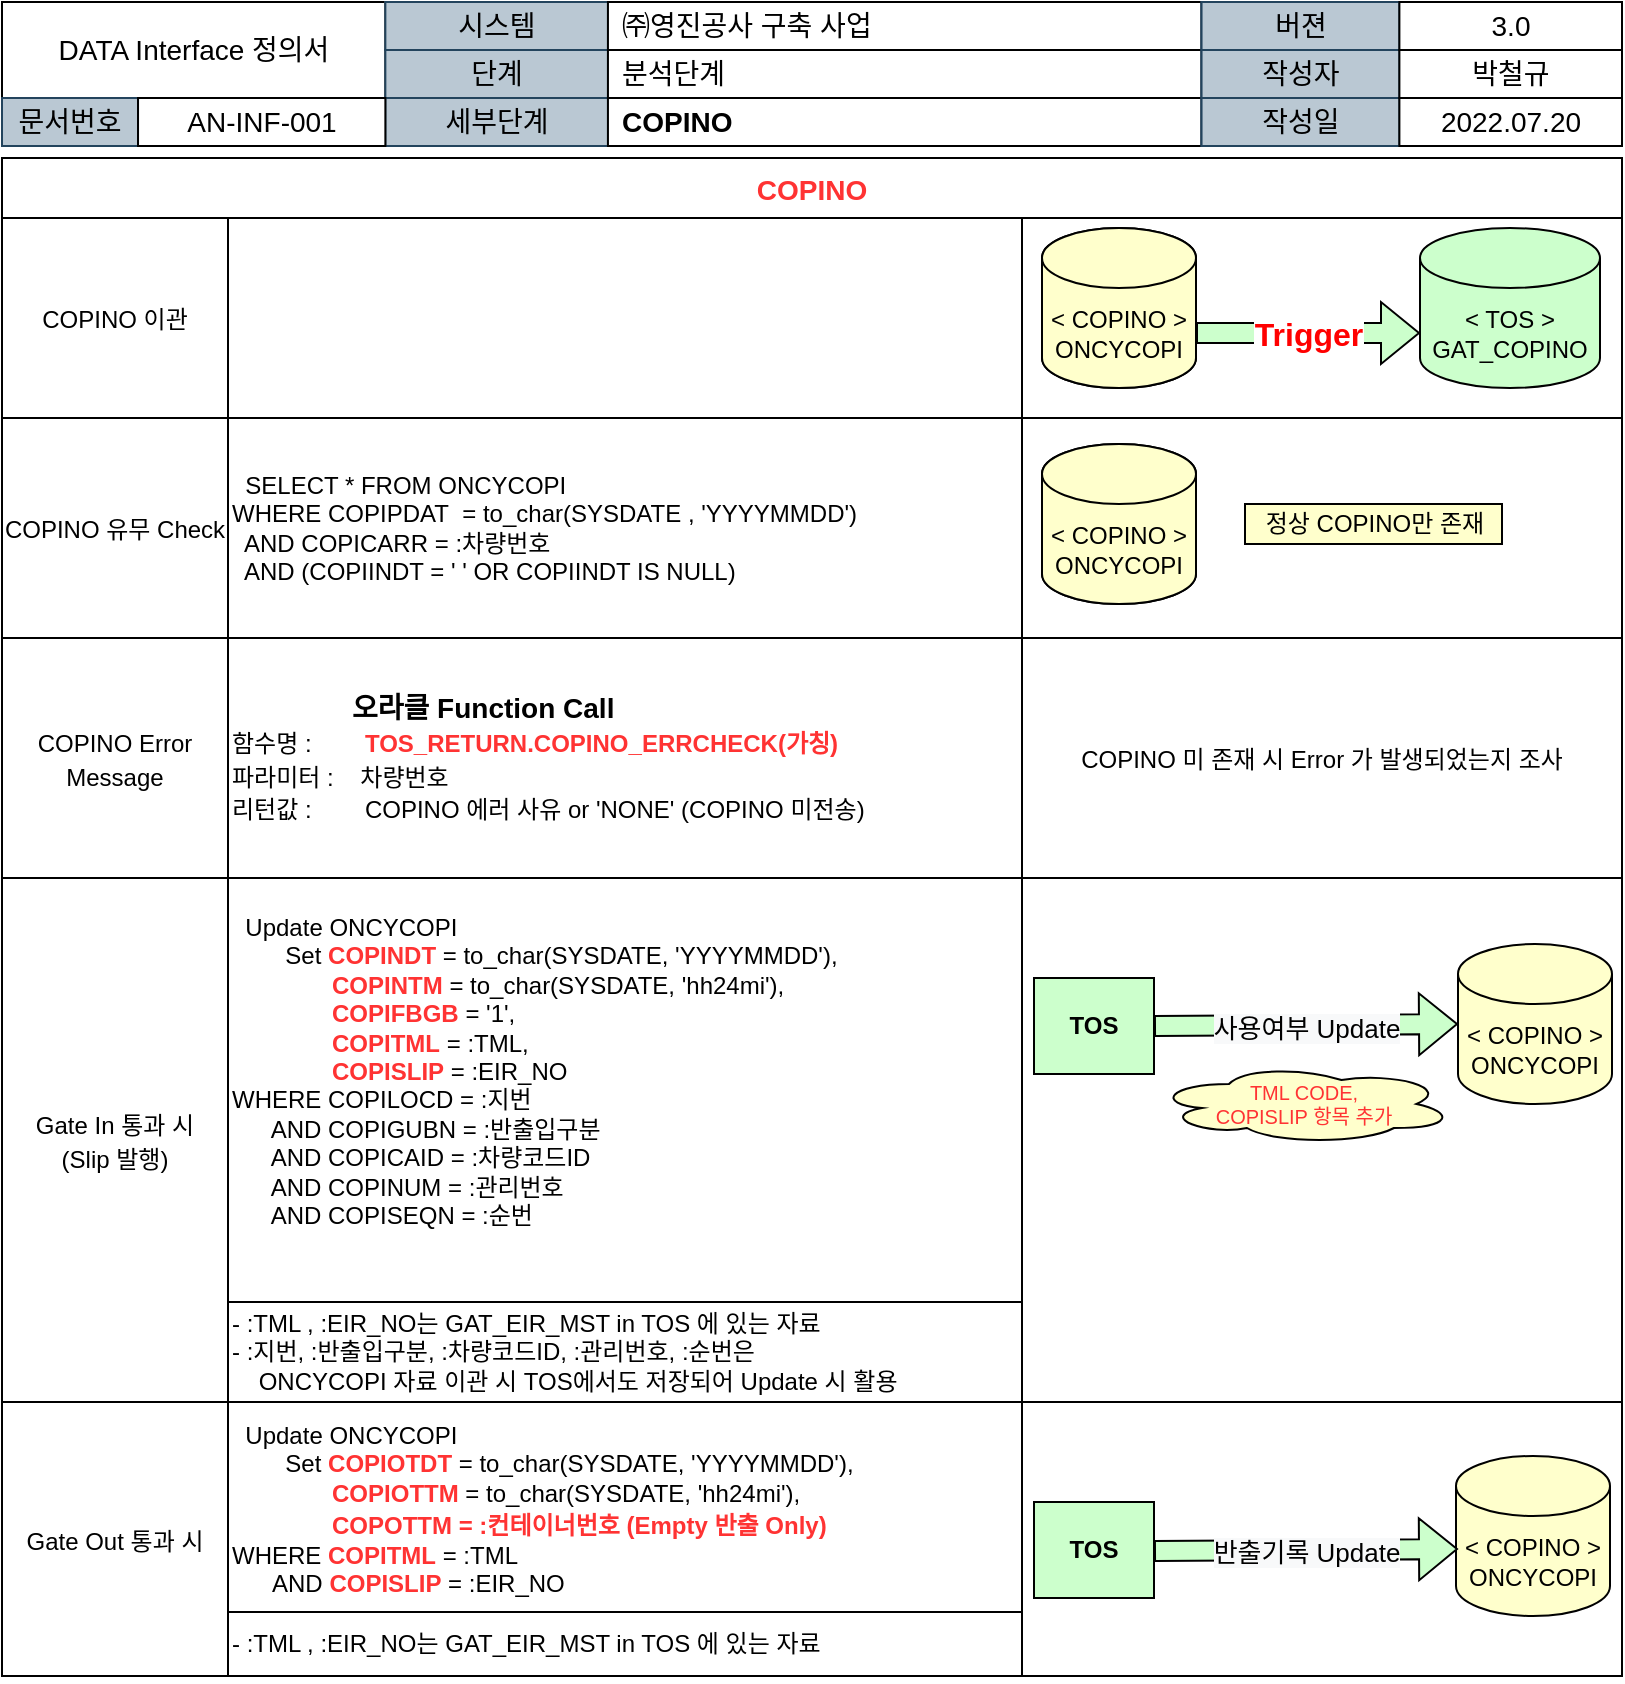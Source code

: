 <mxfile version="19.0.3" type="device" pages="9"><diagram id="rnM0VY5csj2oS7207Cfh" name="COPINO"><mxGraphModel dx="960" dy="577" grid="1" gridSize="10" guides="1" tooltips="1" connect="1" arrows="1" fold="1" page="1" pageScale="1" pageWidth="827" pageHeight="1169" background="none" math="0" shadow="0"><root><object label="" df="fafa" fsdfsdf="gbgbg" id="0"><mxCell/></object><mxCell id="1" parent="0"/><mxCell id="9i14D_2mXswaNnhj3iNQ-31" value="COPINO" style="shape=table;startSize=30;container=1;collapsible=0;childLayout=tableLayout;fontStyle=1;align=center;fontSize=14;fontColor=#FF3333;" parent="1" vertex="1"><mxGeometry x="10" y="90" width="810" height="759" as="geometry"/></mxCell><mxCell id="kt3HwLz_rHnje6H2hMLw-5" style="shape=tableRow;horizontal=0;startSize=0;swimlaneHead=0;swimlaneBody=0;top=0;left=0;bottom=0;right=0;collapsible=0;dropTarget=0;fillColor=none;points=[[0,0.5],[1,0.5]];portConstraint=eastwest;fontSize=14;fontColor=#FF3333;" parent="9i14D_2mXswaNnhj3iNQ-31" vertex="1"><mxGeometry y="30" width="810" height="100" as="geometry"/></mxCell><mxCell id="kt3HwLz_rHnje6H2hMLw-6" value="&lt;span style=&quot;color: rgb(0, 0, 0); font-size: 12px;&quot;&gt;COPINO 이관&lt;/span&gt;" style="shape=partialRectangle;html=1;whiteSpace=wrap;connectable=0;fillColor=none;top=0;left=0;bottom=0;right=0;overflow=hidden;fontSize=14;fontColor=#FF3333;" parent="kt3HwLz_rHnje6H2hMLw-5" vertex="1"><mxGeometry width="113" height="100" as="geometry"><mxRectangle width="113" height="100" as="alternateBounds"/></mxGeometry></mxCell><mxCell id="kt3HwLz_rHnje6H2hMLw-7" style="shape=partialRectangle;html=1;whiteSpace=wrap;connectable=0;fillColor=none;top=0;left=0;bottom=0;right=0;overflow=hidden;fontSize=14;fontColor=#FF3333;align=left;" parent="kt3HwLz_rHnje6H2hMLw-5" vertex="1"><mxGeometry x="113" width="397" height="100" as="geometry"><mxRectangle width="397" height="100" as="alternateBounds"/></mxGeometry></mxCell><mxCell id="kt3HwLz_rHnje6H2hMLw-8" style="shape=partialRectangle;html=1;whiteSpace=wrap;connectable=0;fillColor=none;top=0;left=0;bottom=0;right=0;overflow=hidden;fontSize=14;fontColor=#FF3333;align=center;" parent="kt3HwLz_rHnje6H2hMLw-5" vertex="1"><mxGeometry x="510" width="300" height="100" as="geometry"><mxRectangle width="300" height="100" as="alternateBounds"/></mxGeometry></mxCell><mxCell id="9i14D_2mXswaNnhj3iNQ-32" value="" style="shape=tableRow;horizontal=0;startSize=0;swimlaneHead=0;swimlaneBody=0;top=0;left=0;bottom=0;right=0;collapsible=0;dropTarget=0;fillColor=none;points=[[0,0.5],[1,0.5]];portConstraint=eastwest;fontSize=14;fontColor=#FF3333;" parent="9i14D_2mXswaNnhj3iNQ-31" vertex="1"><mxGeometry y="130" width="810" height="110" as="geometry"/></mxCell><mxCell id="9i14D_2mXswaNnhj3iNQ-34" value="&lt;span style=&quot;color: rgb(0, 0, 0); font-size: 12px;&quot;&gt;COPINO 유무 Check&lt;/span&gt;" style="shape=partialRectangle;html=1;whiteSpace=wrap;connectable=0;fillColor=none;top=0;left=0;bottom=0;right=0;overflow=hidden;fontSize=14;fontColor=#FF3333;" parent="9i14D_2mXswaNnhj3iNQ-32" vertex="1"><mxGeometry width="113" height="110" as="geometry"><mxRectangle width="113" height="110" as="alternateBounds"/></mxGeometry></mxCell><mxCell id="9i14D_2mXswaNnhj3iNQ-35" value="&lt;div style=&quot;color: rgb(0, 0, 0); font-size: 12px;&quot;&gt;&amp;nbsp; SELECT * FROM ONCYCOPI&amp;nbsp;&lt;span style=&quot;background-color: initial;&quot;&gt;&amp;nbsp;&amp;nbsp;&lt;/span&gt;&lt;/div&gt;&lt;div style=&quot;color: rgb(0, 0, 0); font-size: 12px;&quot;&gt;WHERE COPIPDAT&amp;nbsp; = to_char(SYSDATE , 'YYYYMMDD')&lt;/div&gt;&lt;div style=&quot;color: rgb(0, 0, 0); font-size: 12px;&quot;&gt;&amp;nbsp; AND COPICARR = :차량번호&lt;/div&gt;&lt;div style=&quot;color: rgb(0, 0, 0); font-size: 12px;&quot;&gt;&amp;nbsp; AND (COPIINDT = ' ' OR COPIINDT IS NULL)&lt;/div&gt;" style="shape=partialRectangle;html=1;whiteSpace=wrap;connectable=0;fillColor=none;top=0;left=0;bottom=0;right=0;overflow=hidden;fontSize=14;fontColor=#FF3333;align=left;" parent="9i14D_2mXswaNnhj3iNQ-32" vertex="1"><mxGeometry x="113" width="397" height="110" as="geometry"><mxRectangle width="397" height="110" as="alternateBounds"/></mxGeometry></mxCell><mxCell id="tZQlZ_7Xewdj7Rfa2CAm-1" value="" style="shape=partialRectangle;html=1;whiteSpace=wrap;connectable=0;fillColor=none;top=0;left=0;bottom=0;right=0;overflow=hidden;fontSize=14;fontColor=#FF3333;align=center;" parent="9i14D_2mXswaNnhj3iNQ-32" vertex="1"><mxGeometry x="510" width="300" height="110" as="geometry"><mxRectangle width="300" height="110" as="alternateBounds"/></mxGeometry></mxCell><mxCell id="9i14D_2mXswaNnhj3iNQ-36" value="" style="shape=tableRow;horizontal=0;startSize=0;swimlaneHead=0;swimlaneBody=0;top=0;left=0;bottom=0;right=0;collapsible=0;dropTarget=0;fillColor=none;points=[[0,0.5],[1,0.5]];portConstraint=eastwest;fontSize=14;fontColor=#FF3333;" parent="9i14D_2mXswaNnhj3iNQ-31" vertex="1"><mxGeometry y="240" width="810" height="120" as="geometry"/></mxCell><mxCell id="9i14D_2mXswaNnhj3iNQ-38" value="&lt;span style=&quot;color: rgb(0, 0, 0); font-size: 12px;&quot;&gt;COPINO Error Message&lt;/span&gt;" style="shape=partialRectangle;html=1;whiteSpace=wrap;connectable=0;fillColor=none;top=0;left=0;bottom=0;right=0;overflow=hidden;fontSize=14;fontColor=#FF3333;" parent="9i14D_2mXswaNnhj3iNQ-36" vertex="1"><mxGeometry width="113" height="120" as="geometry"><mxRectangle width="113" height="120" as="alternateBounds"/></mxGeometry></mxCell><mxCell id="9i14D_2mXswaNnhj3iNQ-39" value="&lt;span style=&quot;color: rgb(0, 0, 0); font-size: 12px;&quot;&gt;&amp;nbsp; &amp;nbsp; &amp;nbsp; &amp;nbsp; &amp;nbsp; &amp;nbsp; &amp;nbsp; &amp;nbsp; &amp;nbsp;&amp;nbsp;&lt;/span&gt;&lt;font style=&quot;color: rgb(0, 0, 0);&quot;&gt;&lt;b&gt;오라클 Function Call&lt;/b&gt;&lt;/font&gt;&lt;br style=&quot;color: rgb(0, 0, 0); font-size: 12px;&quot;&gt;&lt;span style=&quot;font-size: 12px;&quot;&gt;&lt;font color=&quot;#000000&quot;&gt;함수명 :&amp;nbsp; &amp;nbsp; &amp;nbsp; &amp;nbsp; &lt;/font&gt;&lt;b style=&quot;&quot;&gt;TOS_RETURN.COPINO_ERRCHECK(가칭)&lt;/b&gt;&lt;/span&gt;&lt;br style=&quot;color: rgb(0, 0, 0); font-size: 12px;&quot;&gt;&lt;span style=&quot;color: rgb(0, 0, 0); font-size: 12px;&quot;&gt;파라미터 :&amp;nbsp; &amp;nbsp; 차량번호&lt;/span&gt;&lt;br style=&quot;color: rgb(0, 0, 0); font-size: 12px;&quot;&gt;&lt;span style=&quot;color: rgb(0, 0, 0); font-size: 12px;&quot;&gt;리턴값 :&amp;nbsp; &amp;nbsp; &amp;nbsp; &amp;nbsp; COPINO 에러 사유 or&amp;nbsp;&lt;/span&gt;&lt;span style=&quot;color: rgb(0, 0, 0); font-size: 12px;&quot;&gt;'NONE' (COPINO 미전송)&lt;/span&gt;" style="shape=partialRectangle;html=1;whiteSpace=wrap;connectable=0;fillColor=none;top=0;left=0;bottom=0;right=0;overflow=hidden;fontSize=14;fontColor=#FF3333;align=left;" parent="9i14D_2mXswaNnhj3iNQ-36" vertex="1"><mxGeometry x="113" width="397" height="120" as="geometry"><mxRectangle width="397" height="120" as="alternateBounds"/></mxGeometry></mxCell><mxCell id="tZQlZ_7Xewdj7Rfa2CAm-2" value="&lt;span style=&quot;color: rgb(0, 0, 0); font-size: 12px;&quot;&gt;COPINO 미 존재 시 Error 가 발생되었는지 조사&lt;/span&gt;" style="shape=partialRectangle;html=1;whiteSpace=wrap;connectable=0;fillColor=none;top=0;left=0;bottom=0;right=0;overflow=hidden;fontSize=14;fontColor=#FF3333;align=center;" parent="9i14D_2mXswaNnhj3iNQ-36" vertex="1"><mxGeometry x="510" width="300" height="120" as="geometry"><mxRectangle width="300" height="120" as="alternateBounds"/></mxGeometry></mxCell><mxCell id="9i14D_2mXswaNnhj3iNQ-40" value="" style="shape=tableRow;horizontal=0;startSize=0;swimlaneHead=0;swimlaneBody=0;top=0;left=0;bottom=0;right=0;collapsible=0;dropTarget=0;fillColor=none;points=[[0,0.5],[1,0.5]];portConstraint=eastwest;fontSize=14;fontColor=#FF3333;" parent="9i14D_2mXswaNnhj3iNQ-31" vertex="1"><mxGeometry y="360" width="810" height="262" as="geometry"/></mxCell><mxCell id="9i14D_2mXswaNnhj3iNQ-42" value="&lt;span style=&quot;color: rgb(0, 0, 0); font-size: 12px;&quot;&gt;Gate In 통과 시&lt;br&gt;(Slip 발행)&lt;br&gt;&lt;/span&gt;" style="shape=partialRectangle;html=1;whiteSpace=wrap;connectable=0;fillColor=none;top=0;left=0;bottom=0;right=0;overflow=hidden;fontSize=14;fontColor=#FF3333;" parent="9i14D_2mXswaNnhj3iNQ-40" vertex="1"><mxGeometry width="113" height="262" as="geometry"><mxRectangle width="113" height="262" as="alternateBounds"/></mxGeometry></mxCell><mxCell id="9i14D_2mXswaNnhj3iNQ-43" value="&lt;div style=&quot;color: rgb(0, 0, 0); font-size: 12px;&quot;&gt;&amp;nbsp; Update ONCYCOPI&amp;nbsp;&lt;span style=&quot;background-color: initial;&quot;&gt;&amp;nbsp;&lt;/span&gt;&lt;/div&gt;&lt;div style=&quot;color: rgb(0, 0, 0); font-size: 12px;&quot;&gt;&lt;span style=&quot;background-color: initial;&quot;&gt;&amp;nbsp; &amp;nbsp; &amp;nbsp; &amp;nbsp; Set&amp;nbsp;&lt;font color=&quot;#ff3333&quot;&gt;&lt;b&gt;COPINDT&lt;/b&gt;&lt;/font&gt;&amp;nbsp;= to_char(SYSDATE, 'YYYYMMDD'),&lt;/span&gt;&lt;/div&gt;&lt;div style=&quot;color: rgb(0, 0, 0); font-size: 12px;&quot;&gt;&lt;span style=&quot;background-color: initial;&quot;&gt;&amp;nbsp; &amp;nbsp; &amp;nbsp; &amp;nbsp; &amp;nbsp; &amp;nbsp; &amp;nbsp; &amp;nbsp;&lt;b&gt;&lt;font color=&quot;#ff3333&quot;&gt;COPINTM&lt;/font&gt;&lt;/b&gt;&amp;nbsp;= to_char(SYSDATE, 'hh24mi'),&lt;/span&gt;&lt;/div&gt;&lt;div style=&quot;font-size: 12px;&quot;&gt;&lt;span style=&quot;background-color: initial;&quot;&gt;&lt;font color=&quot;#000000&quot;&gt;&amp;nbsp; &amp;nbsp; &amp;nbsp; &amp;nbsp; &amp;nbsp; &amp;nbsp; &amp;nbsp; &amp;nbsp;&lt;/font&gt;&lt;b&gt;COPIFBGB&lt;/b&gt; &lt;font color=&quot;#000000&quot;&gt;= '1',&lt;/font&gt;&lt;/span&gt;&lt;/div&gt;&lt;div style=&quot;font-size: 12px;&quot;&gt;&lt;b&gt;&amp;nbsp; &amp;nbsp; &amp;nbsp; &amp;nbsp; &amp;nbsp; &amp;nbsp; &amp;nbsp; &amp;nbsp;COPITML&lt;/b&gt;&lt;font color=&quot;#000000&quot;&gt;&amp;nbsp;= :TML,&lt;/font&gt;&lt;span style=&quot;background-color: initial;&quot;&gt;&lt;font color=&quot;#000000&quot;&gt;&lt;br&gt;&lt;/font&gt;&lt;/span&gt;&lt;/div&gt;&lt;div style=&quot;font-size: 12px;&quot;&gt;&lt;span style=&quot;background-color: initial;&quot;&gt;&lt;font color=&quot;#000000&quot;&gt;&amp;nbsp; &amp;nbsp; &amp;nbsp; &amp;nbsp; &amp;nbsp; &amp;nbsp; &amp;nbsp; &amp;nbsp;&lt;/font&gt;&lt;b&gt;COPISLIP&lt;/b&gt;&lt;font color=&quot;#000000&quot;&gt; = :EIR_NO&lt;/font&gt;&lt;/span&gt;&lt;/div&gt;&lt;div style=&quot;color: rgb(0, 0, 0); font-size: 12px;&quot;&gt;WHERE COPILOCD = :지번&lt;/div&gt;&lt;div style=&quot;color: rgb(0, 0, 0); font-size: 12px;&quot;&gt;&amp;nbsp; &amp;nbsp; &amp;nbsp; AND COPIGUBN = :반출입구분&lt;/div&gt;&lt;div style=&quot;color: rgb(0, 0, 0); font-size: 12px;&quot;&gt;&amp;nbsp; &amp;nbsp; &amp;nbsp; AND COPICAID = :차량코드ID&lt;/div&gt;&lt;div style=&quot;color: rgb(0, 0, 0); font-size: 12px;&quot;&gt;&amp;nbsp; &amp;nbsp; &amp;nbsp; AND COPINUM = :관리번호&lt;/div&gt;&lt;div style=&quot;color: rgb(0, 0, 0); font-size: 12px;&quot;&gt;&amp;nbsp; &amp;nbsp; &amp;nbsp; AND COPISEQN = :순번&amp;nbsp;&lt;br&gt;&lt;/div&gt;" style="shape=partialRectangle;html=1;whiteSpace=wrap;connectable=0;fillColor=none;top=0;left=0;bottom=0;right=0;overflow=hidden;fontSize=14;fontColor=#FF3333;align=left;verticalAlign=top;spacingTop=11;" parent="9i14D_2mXswaNnhj3iNQ-40" vertex="1"><mxGeometry x="113" width="397" height="262" as="geometry"><mxRectangle width="397" height="262" as="alternateBounds"/></mxGeometry></mxCell><mxCell id="tZQlZ_7Xewdj7Rfa2CAm-3" value="" style="shape=partialRectangle;html=1;whiteSpace=wrap;connectable=0;fillColor=none;top=0;left=0;bottom=0;right=0;overflow=hidden;fontSize=14;fontColor=#FF3333;align=center;" parent="9i14D_2mXswaNnhj3iNQ-40" vertex="1"><mxGeometry x="510" width="300" height="262" as="geometry"><mxRectangle width="300" height="262" as="alternateBounds"/></mxGeometry></mxCell><mxCell id="9i14D_2mXswaNnhj3iNQ-44" style="shape=tableRow;horizontal=0;startSize=0;swimlaneHead=0;swimlaneBody=0;top=0;left=0;bottom=0;right=0;collapsible=0;dropTarget=0;fillColor=none;points=[[0,0.5],[1,0.5]];portConstraint=eastwest;fontSize=14;fontColor=#FF3333;" parent="9i14D_2mXswaNnhj3iNQ-31" vertex="1"><mxGeometry y="622" width="810" height="137" as="geometry"/></mxCell><mxCell id="9i14D_2mXswaNnhj3iNQ-45" value="&lt;span style=&quot;color: rgb(0, 0, 0); font-size: 12px;&quot;&gt;Gate Out 통과 시&lt;/span&gt;" style="shape=partialRectangle;html=1;whiteSpace=wrap;connectable=0;fillColor=none;top=0;left=0;bottom=0;right=0;overflow=hidden;fontSize=14;fontColor=#FF3333;" parent="9i14D_2mXswaNnhj3iNQ-44" vertex="1"><mxGeometry width="113" height="137" as="geometry"><mxRectangle width="113" height="137" as="alternateBounds"/></mxGeometry></mxCell><mxCell id="9i14D_2mXswaNnhj3iNQ-46" value="&lt;div style=&quot;color: rgb(0, 0, 0); font-size: 12px;&quot;&gt;&amp;nbsp; Update ONCYCOPI&amp;nbsp;&lt;span style=&quot;background-color: initial;&quot;&gt;&amp;nbsp;&lt;/span&gt;&lt;/div&gt;&lt;div style=&quot;color: rgb(0, 0, 0); font-size: 12px;&quot;&gt;&lt;span style=&quot;background-color: initial;&quot;&gt;&amp;nbsp; &amp;nbsp; &amp;nbsp; &amp;nbsp; Set&amp;nbsp;&lt;font color=&quot;#ff3333&quot;&gt;&lt;b&gt;COPIOTDT&lt;/b&gt;&lt;/font&gt;&amp;nbsp;= to_char(SYSDATE, 'YYYYMMDD'),&lt;/span&gt;&lt;/div&gt;&lt;div style=&quot;color: rgb(0, 0, 0); font-size: 12px;&quot;&gt;&lt;span style=&quot;background-color: initial;&quot;&gt;&amp;nbsp; &amp;nbsp; &amp;nbsp; &amp;nbsp; &amp;nbsp; &amp;nbsp; &amp;nbsp; &amp;nbsp;&lt;b&gt;&lt;font color=&quot;#ff3333&quot;&gt;COPIOTTM&lt;/font&gt;&lt;/b&gt;&amp;nbsp;= to_char(SYSDATE, '&lt;/span&gt;hh24mi&lt;span style=&quot;background-color: initial;&quot;&gt;'),&lt;/span&gt;&lt;span style=&quot;background-color: initial;&quot;&gt;&amp;nbsp; &amp;nbsp; &amp;nbsp; &amp;nbsp; &amp;nbsp; &amp;nbsp; &amp;nbsp; &amp;nbsp;&lt;/span&gt;&lt;/div&gt;&lt;b style=&quot;color: rgb(0, 0, 0); font-size: 12px;&quot;&gt;&lt;font color=&quot;#ff3333&quot;&gt;&amp;nbsp; &amp;nbsp; &amp;nbsp; &amp;nbsp; &amp;nbsp; &amp;nbsp; &amp;nbsp; &amp;nbsp;COPOTTM = :컨테이너번호 (Empty 반출 Only)&lt;/font&gt;&lt;/b&gt;&lt;div style=&quot;font-size: 12px;&quot;&gt;&lt;font color=&quot;#000000&quot;&gt;WHERE &lt;/font&gt;&lt;b style=&quot;&quot;&gt;COPITML&lt;/b&gt;&lt;font color=&quot;#000000&quot;&gt; = :TML&lt;/font&gt;&lt;/div&gt;&lt;div style=&quot;font-size: 12px;&quot;&gt;&lt;b&gt;&amp;nbsp; &amp;nbsp; &amp;nbsp;&amp;nbsp;&lt;/b&gt;&lt;font color=&quot;#000000&quot;&gt;AND &lt;/font&gt;&lt;b&gt;COPI&lt;/b&gt;&lt;b&gt;SLIP&lt;/b&gt;&lt;font color=&quot;#000000&quot;&gt;&amp;nbsp;= :EIR_NO&lt;/font&gt;&lt;/div&gt;" style="shape=partialRectangle;html=1;whiteSpace=wrap;connectable=0;fillColor=none;top=0;left=0;bottom=0;right=0;overflow=hidden;fontSize=14;fontColor=#FF3333;align=left;verticalAlign=top;spacingTop=3;" parent="9i14D_2mXswaNnhj3iNQ-44" vertex="1"><mxGeometry x="113" width="397" height="137" as="geometry"><mxRectangle width="397" height="137" as="alternateBounds"/></mxGeometry></mxCell><mxCell id="tZQlZ_7Xewdj7Rfa2CAm-4" value="" style="shape=partialRectangle;html=1;whiteSpace=wrap;connectable=0;fillColor=none;top=0;left=0;bottom=0;right=0;overflow=hidden;fontSize=14;fontColor=#FF3333;align=center;" parent="9i14D_2mXswaNnhj3iNQ-44" vertex="1"><mxGeometry x="510" width="300" height="137" as="geometry"><mxRectangle width="300" height="137" as="alternateBounds"/></mxGeometry></mxCell><mxCell id="9i14D_2mXswaNnhj3iNQ-47" value="" style="group" parent="1" connectable="0" vertex="1"><mxGeometry x="10" y="12" width="810" height="72" as="geometry"/></mxCell><mxCell id="9i14D_2mXswaNnhj3iNQ-48" value="&lt;span style=&quot;text-align: left;&quot;&gt;DATA Interface&lt;/span&gt;&amp;nbsp;정의서" style="rounded=0;whiteSpace=wrap;html=1;fontSize=14;" parent="9i14D_2mXswaNnhj3iNQ-47" vertex="1"><mxGeometry width="191.679" height="48" as="geometry"/></mxCell><mxCell id="9i14D_2mXswaNnhj3iNQ-49" value="" style="group;fillColor=#f5f5f5;strokeColor=#666666;fontColor=#333333;" parent="9i14D_2mXswaNnhj3iNQ-47" vertex="1" connectable="0"><mxGeometry x="191.679" width="111.298" height="72" as="geometry"/></mxCell><mxCell id="9i14D_2mXswaNnhj3iNQ-50" value="시스템" style="rounded=0;whiteSpace=wrap;html=1;fontSize=14;fillColor=#bac8d3;strokeColor=#23445d;" parent="9i14D_2mXswaNnhj3iNQ-49" vertex="1"><mxGeometry width="111.298" height="24" as="geometry"/></mxCell><mxCell id="9i14D_2mXswaNnhj3iNQ-51" value="단계" style="rounded=0;whiteSpace=wrap;html=1;fontSize=14;fillColor=#bac8d3;strokeColor=#23445d;" parent="9i14D_2mXswaNnhj3iNQ-49" vertex="1"><mxGeometry y="24" width="111.298" height="24" as="geometry"/></mxCell><mxCell id="9i14D_2mXswaNnhj3iNQ-52" value="세부단계" style="rounded=0;whiteSpace=wrap;html=1;fontSize=14;fillColor=#bac8d3;strokeColor=#23445d;" parent="9i14D_2mXswaNnhj3iNQ-49" vertex="1"><mxGeometry y="48" width="111.298" height="24" as="geometry"/></mxCell><mxCell id="9i14D_2mXswaNnhj3iNQ-53" value="" style="group;align=left;" parent="9i14D_2mXswaNnhj3iNQ-47" vertex="1" connectable="0"><mxGeometry x="302.977" width="296.794" height="72" as="geometry"/></mxCell><mxCell id="9i14D_2mXswaNnhj3iNQ-54" value="㈜영진공사 구축 사업" style="rounded=0;whiteSpace=wrap;html=1;fontSize=14;align=left;spacingLeft=5;" parent="9i14D_2mXswaNnhj3iNQ-53" vertex="1"><mxGeometry width="296.794" height="24" as="geometry"/></mxCell><mxCell id="9i14D_2mXswaNnhj3iNQ-55" value="분석단계" style="rounded=0;whiteSpace=wrap;html=1;fontSize=14;align=left;spacingLeft=5;" parent="9i14D_2mXswaNnhj3iNQ-53" vertex="1"><mxGeometry y="24" width="296.794" height="24" as="geometry"/></mxCell><mxCell id="9i14D_2mXswaNnhj3iNQ-56" value="&lt;b&gt;COPINO&lt;/b&gt;" style="rounded=0;whiteSpace=wrap;html=1;fontSize=14;align=left;spacingLeft=5;" parent="9i14D_2mXswaNnhj3iNQ-53" vertex="1"><mxGeometry y="48" width="296.794" height="24" as="geometry"/></mxCell><mxCell id="9i14D_2mXswaNnhj3iNQ-57" value="" style="group;fillColor=#bac8d3;strokeColor=#23445d;" parent="9i14D_2mXswaNnhj3iNQ-47" vertex="1" connectable="0"><mxGeometry x="599.771" width="98.931" height="72" as="geometry"/></mxCell><mxCell id="9i14D_2mXswaNnhj3iNQ-58" value="버젼" style="rounded=0;whiteSpace=wrap;html=1;fontSize=14;fillColor=#bac8d3;strokeColor=#23445d;" parent="9i14D_2mXswaNnhj3iNQ-57" vertex="1"><mxGeometry width="98.931" height="24" as="geometry"/></mxCell><mxCell id="9i14D_2mXswaNnhj3iNQ-59" value="작성자" style="rounded=0;whiteSpace=wrap;html=1;fontSize=14;fillColor=#bac8d3;strokeColor=#23445d;" parent="9i14D_2mXswaNnhj3iNQ-57" vertex="1"><mxGeometry y="24" width="98.931" height="24" as="geometry"/></mxCell><mxCell id="9i14D_2mXswaNnhj3iNQ-60" value="작성일" style="rounded=0;whiteSpace=wrap;html=1;fontSize=14;fillColor=#bac8d3;strokeColor=#23445d;" parent="9i14D_2mXswaNnhj3iNQ-57" vertex="1"><mxGeometry y="48" width="98.931" height="24" as="geometry"/></mxCell><mxCell id="9i14D_2mXswaNnhj3iNQ-61" value="" style="group" parent="9i14D_2mXswaNnhj3iNQ-47" vertex="1" connectable="0"><mxGeometry x="698.702" width="111.298" height="72" as="geometry"/></mxCell><mxCell id="9i14D_2mXswaNnhj3iNQ-62" value="3.0" style="rounded=0;whiteSpace=wrap;html=1;fontSize=14;" parent="9i14D_2mXswaNnhj3iNQ-61" vertex="1"><mxGeometry width="111.298" height="24" as="geometry"/></mxCell><mxCell id="9i14D_2mXswaNnhj3iNQ-63" style="edgeStyle=orthogonalEdgeStyle;rounded=0;orthogonalLoop=1;jettySize=auto;html=1;exitX=0.75;exitY=1;exitDx=0;exitDy=0;" parent="9i14D_2mXswaNnhj3iNQ-61" source="9i14D_2mXswaNnhj3iNQ-64" target="9i14D_2mXswaNnhj3iNQ-65" edge="1"><mxGeometry relative="1" as="geometry"><Array as="points"><mxPoint x="86.565" y="60"/><mxPoint x="86.565" y="60"/></Array></mxGeometry></mxCell><mxCell id="9i14D_2mXswaNnhj3iNQ-64" value="박철규" style="rounded=0;whiteSpace=wrap;html=1;fontSize=14;" parent="9i14D_2mXswaNnhj3iNQ-61" vertex="1"><mxGeometry y="24" width="111.298" height="24" as="geometry"/></mxCell><mxCell id="9i14D_2mXswaNnhj3iNQ-65" value="2022.07.20" style="rounded=0;whiteSpace=wrap;html=1;fontSize=14;" parent="9i14D_2mXswaNnhj3iNQ-61" vertex="1"><mxGeometry y="48" width="111.298" height="24" as="geometry"/></mxCell><mxCell id="9i14D_2mXswaNnhj3iNQ-66" value="문서번호" style="rounded=0;whiteSpace=wrap;html=1;fontSize=14;fillColor=#bac8d3;strokeColor=#23445d;" parent="9i14D_2mXswaNnhj3iNQ-47" vertex="1"><mxGeometry y="48" width="68.015" height="24" as="geometry"/></mxCell><mxCell id="9i14D_2mXswaNnhj3iNQ-67" value="AN-INF-001" style="rounded=0;whiteSpace=wrap;html=1;fontSize=14;" parent="9i14D_2mXswaNnhj3iNQ-47" vertex="1"><mxGeometry x="68.015" y="48" width="123.664" height="24" as="geometry"/></mxCell><mxCell id="9i14D_2mXswaNnhj3iNQ-82" value="TML CODE, &lt;br&gt;COPISLIP 항목 추가" style="ellipse;shape=cloud;whiteSpace=wrap;html=1;fontSize=10;fontColor=#FF3333;fillColor=#FFFFCC;" parent="1" vertex="1"><mxGeometry x="586" y="543" width="150" height="40" as="geometry"/></mxCell><mxCell id="tZQlZ_7Xewdj7Rfa2CAm-7" value="&amp;lt; COPINO &amp;gt;&lt;br&gt;ONCYCOPI" style="shape=cylinder3;whiteSpace=wrap;html=1;boundedLbl=1;backgroundOutline=1;size=15;fillColor=#CCFFE6;" parent="1" vertex="1"><mxGeometry x="530" y="233" width="77" height="80" as="geometry"/></mxCell><mxCell id="tZQlZ_7Xewdj7Rfa2CAm-10" value="&amp;lt; COPINO &amp;gt;&lt;br&gt;ONCYCOPI" style="shape=cylinder3;whiteSpace=wrap;html=1;boundedLbl=1;backgroundOutline=1;size=15;fillColor=#FFFFCC;" parent="1" vertex="1"><mxGeometry x="738" y="483" width="77" height="80" as="geometry"/></mxCell><mxCell id="tZQlZ_7Xewdj7Rfa2CAm-11" value="&amp;lt; COPINO &amp;gt;&lt;br&gt;ONCYCOPI" style="shape=cylinder3;whiteSpace=wrap;html=1;boundedLbl=1;backgroundOutline=1;size=15;fillColor=#FFFFCC;" parent="1" vertex="1"><mxGeometry x="737" y="739" width="77" height="80" as="geometry"/></mxCell><mxCell id="drp6XWlcldwxaqQ99hSr-1" value="정상 COPINO만 존재" style="rounded=0;whiteSpace=wrap;html=1;fontSize=12;fontColor=#000000;fillColor=#FFFFCC;" parent="1" vertex="1"><mxGeometry x="631.5" y="263" width="128.5" height="20" as="geometry"/></mxCell><mxCell id="cCJEloyuc-SXgR_LIK8V-1" value="&amp;lt; COPINO &amp;gt;&lt;br&gt;ONCYCOPI" style="shape=cylinder3;whiteSpace=wrap;html=1;boundedLbl=1;backgroundOutline=1;size=15;fillColor=#CCFFE6;" parent="1" vertex="1"><mxGeometry x="530" y="125" width="77" height="80" as="geometry"/></mxCell><mxCell id="31ae5DClLHuf4h6py99_-1" value="&amp;lt; TOS &amp;gt;&lt;br&gt;GAT_COPINO" style="shape=cylinder3;whiteSpace=wrap;html=1;boundedLbl=1;backgroundOutline=1;size=15;fillColor=#CCFFCC;" parent="1" vertex="1"><mxGeometry x="719" y="125" width="90" height="80" as="geometry"/></mxCell><mxCell id="31ae5DClLHuf4h6py99_-2" value="Trigger" style="shape=flexArrow;endArrow=classic;html=1;rounded=0;fontSize=16;fontColor=#FF0000;entryX=0;entryY=0;entryDx=0;entryDy=52.5;entryPerimeter=0;exitX=1;exitY=0;exitDx=0;exitDy=52.5;exitPerimeter=0;fontStyle=1;fillColor=#CCFFCC;" parent="1" source="cCJEloyuc-SXgR_LIK8V-1" target="31ae5DClLHuf4h6py99_-1" edge="1"><mxGeometry width="50" height="50" relative="1" as="geometry"><mxPoint x="390" y="380" as="sourcePoint"/><mxPoint x="440" y="330" as="targetPoint"/></mxGeometry></mxCell><mxCell id="hmZLFD2O5Gk5KtUYJvys-1" value="&amp;lt; COPINO &amp;gt;&lt;br&gt;ONCYCOPI" style="shape=cylinder3;whiteSpace=wrap;html=1;boundedLbl=1;backgroundOutline=1;size=15;fillColor=#FFFFCC;" parent="1" vertex="1"><mxGeometry x="530" y="125" width="77" height="80" as="geometry"/></mxCell><mxCell id="hmZLFD2O5Gk5KtUYJvys-2" value="&amp;lt; COPINO &amp;gt;&lt;br&gt;ONCYCOPI" style="shape=cylinder3;whiteSpace=wrap;html=1;boundedLbl=1;backgroundOutline=1;size=15;fillColor=#FFFFCC;" parent="1" vertex="1"><mxGeometry x="530" y="233" width="77" height="80" as="geometry"/></mxCell><mxCell id="PJ2_Rz8wnGjiaFfvKKgK-1" value="TOS" style="rounded=0;whiteSpace=wrap;html=1;fontSize=12;fontColor=#000000;fillColor=#CCFFCC;fontStyle=1" parent="1" vertex="1"><mxGeometry x="526" y="500" width="60" height="48" as="geometry"/></mxCell><mxCell id="PJ2_Rz8wnGjiaFfvKKgK-2" value="&lt;span style=&quot;color: rgb(0, 0, 0); font-family: Helvetica; font-style: normal; font-variant-ligatures: normal; font-variant-caps: normal; font-weight: 400; letter-spacing: normal; orphans: 2; text-align: center; text-indent: 0px; text-transform: none; widows: 2; word-spacing: 0px; -webkit-text-stroke-width: 0px; background-color: rgb(248, 249, 250); text-decoration-thickness: initial; text-decoration-style: initial; text-decoration-color: initial; font-size: 13px;&quot;&gt;사용여부 Update&lt;/span&gt;" style="shape=flexArrow;endArrow=classic;html=1;rounded=0;fontSize=16;fontColor=#FF0000;entryX=0;entryY=0.5;entryDx=0;entryDy=0;entryPerimeter=0;exitX=1;exitY=0.5;exitDx=0;exitDy=0;fillColor=#CCFFCC;" parent="1" source="PJ2_Rz8wnGjiaFfvKKgK-1" target="tZQlZ_7Xewdj7Rfa2CAm-10" edge="1"><mxGeometry width="50" height="50" relative="1" as="geometry"><mxPoint x="390" y="453" as="sourcePoint"/><mxPoint x="440" y="403" as="targetPoint"/></mxGeometry></mxCell><mxCell id="PJ2_Rz8wnGjiaFfvKKgK-3" value="TOS" style="rounded=0;whiteSpace=wrap;html=1;fontSize=12;fontColor=#000000;fillColor=#CCFFCC;fontStyle=1" parent="1" vertex="1"><mxGeometry x="526" y="762" width="60" height="48" as="geometry"/></mxCell><mxCell id="PJ2_Rz8wnGjiaFfvKKgK-4" value="&lt;span style=&quot;color: rgb(0, 0, 0); font-family: Helvetica; font-style: normal; font-variant-ligatures: normal; font-variant-caps: normal; font-weight: 400; letter-spacing: normal; orphans: 2; text-align: center; text-indent: 0px; text-transform: none; widows: 2; word-spacing: 0px; -webkit-text-stroke-width: 0px; background-color: rgb(248, 249, 250); text-decoration-thickness: initial; text-decoration-style: initial; text-decoration-color: initial; font-size: 13px;&quot;&gt;&lt;span style=&quot;&quot;&gt;반출기록&lt;/span&gt;&amp;nbsp;Update&lt;/span&gt;" style="shape=flexArrow;endArrow=classic;html=1;rounded=0;fontSize=16;fontColor=#FF0000;entryX=0;entryY=0.5;entryDx=0;entryDy=0;entryPerimeter=0;exitX=1;exitY=0.5;exitDx=0;exitDy=0;fillColor=#CCFFCC;" parent="1" edge="1"><mxGeometry width="50" height="50" relative="1" as="geometry"><mxPoint x="586" y="786.5" as="sourcePoint"/><mxPoint x="738" y="785.5" as="targetPoint"/></mxGeometry></mxCell><mxCell id="9lP0E3fIlbbCWYgXe9za-1" value="&lt;div style=&quot;&quot;&gt;- :TML , :EIR_NO는 GAT_EIR_MST in TOS 에 있는 자료&lt;br&gt;&lt;/div&gt;&lt;div style=&quot;&quot;&gt;- :지번, :반출입구분, :차량코드ID, :관리번호, :순번은&amp;nbsp;&lt;/div&gt;&lt;div style=&quot;&quot;&gt;&amp;nbsp; &amp;nbsp; ONCYCOPI 자료 이관 시 TOS에서도 저장되어 Update 시 활용&lt;/div&gt;" style="rounded=0;whiteSpace=wrap;html=1;fontSize=12;fontColor=#000000;fillColor=#FFFFFF;align=left;" parent="1" vertex="1"><mxGeometry x="123" y="662" width="397" height="50" as="geometry"/></mxCell><mxCell id="WK6-TcMR7zR9tWYfGEKn-1" value="&lt;div style=&quot;&quot;&gt;- :TML , :EIR_NO는 GAT_EIR_MST in TOS 에 있는 자료&lt;br&gt;&lt;/div&gt;" style="rounded=0;whiteSpace=wrap;html=1;fontSize=12;fontColor=#000000;fillColor=#FFFFFF;align=left;" parent="1" vertex="1"><mxGeometry x="123" y="817" width="397" height="32" as="geometry"/></mxCell><mxCell id="j8z0QvlohCjBaln-vwks-32" value="제목 없는 레이어" parent="0"/><mxCell id="j8z0QvlohCjBaln-vwks-35" value="제목 없는 레이어" parent="0"/></root></mxGraphModel></diagram><diagram id="65R7NkQ-HAzWBRA5X7gf" name="BKG M/D 자료 이관"><mxGraphModel dx="960" dy="537" grid="1" gridSize="10" guides="1" tooltips="1" connect="1" arrows="1" fold="1" page="1" pageScale="1" pageWidth="827" pageHeight="1169" math="0" shadow="0"><root><mxCell id="0"/><mxCell id="1" parent="0"/><mxCell id="XAVcKg6whuCoSOIbQTKU-1" value="" style="group" parent="1" connectable="0" vertex="1"><mxGeometry x="10" y="12" width="810" height="72" as="geometry"/></mxCell><mxCell id="XAVcKg6whuCoSOIbQTKU-2" value="&lt;span style=&quot;text-align: left;&quot;&gt;DATA Interface&amp;nbsp;&lt;/span&gt;정의서" style="rounded=0;whiteSpace=wrap;html=1;fontSize=14;" parent="XAVcKg6whuCoSOIbQTKU-1" vertex="1"><mxGeometry width="191.679" height="48" as="geometry"/></mxCell><mxCell id="XAVcKg6whuCoSOIbQTKU-3" value="" style="group;fillColor=#f5f5f5;strokeColor=#666666;fontColor=#333333;" parent="XAVcKg6whuCoSOIbQTKU-1" vertex="1" connectable="0"><mxGeometry x="191.679" width="111.298" height="72" as="geometry"/></mxCell><mxCell id="XAVcKg6whuCoSOIbQTKU-4" value="시스템" style="rounded=0;whiteSpace=wrap;html=1;fontSize=14;fillColor=#bac8d3;strokeColor=#23445d;" parent="XAVcKg6whuCoSOIbQTKU-3" vertex="1"><mxGeometry width="111.298" height="24" as="geometry"/></mxCell><mxCell id="XAVcKg6whuCoSOIbQTKU-5" value="단계" style="rounded=0;whiteSpace=wrap;html=1;fontSize=14;fillColor=#bac8d3;strokeColor=#23445d;" parent="XAVcKg6whuCoSOIbQTKU-3" vertex="1"><mxGeometry y="24" width="111.298" height="24" as="geometry"/></mxCell><mxCell id="XAVcKg6whuCoSOIbQTKU-6" value="세부단계" style="rounded=0;whiteSpace=wrap;html=1;fontSize=14;fillColor=#bac8d3;strokeColor=#23445d;" parent="XAVcKg6whuCoSOIbQTKU-3" vertex="1"><mxGeometry y="48" width="111.298" height="24" as="geometry"/></mxCell><mxCell id="XAVcKg6whuCoSOIbQTKU-7" value="" style="group;align=left;" parent="XAVcKg6whuCoSOIbQTKU-1" vertex="1" connectable="0"><mxGeometry x="302.977" width="296.794" height="72" as="geometry"/></mxCell><mxCell id="XAVcKg6whuCoSOIbQTKU-8" value="㈜영진공사 구축 사업" style="rounded=0;whiteSpace=wrap;html=1;fontSize=14;align=left;spacingLeft=5;" parent="XAVcKg6whuCoSOIbQTKU-7" vertex="1"><mxGeometry width="296.794" height="24" as="geometry"/></mxCell><mxCell id="XAVcKg6whuCoSOIbQTKU-9" value="분석단계" style="rounded=0;whiteSpace=wrap;html=1;fontSize=14;align=left;spacingLeft=5;" parent="XAVcKg6whuCoSOIbQTKU-7" vertex="1"><mxGeometry y="24" width="296.794" height="24" as="geometry"/></mxCell><mxCell id="XAVcKg6whuCoSOIbQTKU-10" value="&lt;b&gt;BKG M/D 자료 이관&lt;/b&gt;" style="rounded=0;whiteSpace=wrap;html=1;fontSize=14;align=left;spacingLeft=5;" parent="XAVcKg6whuCoSOIbQTKU-7" vertex="1"><mxGeometry y="48" width="296.794" height="24" as="geometry"/></mxCell><mxCell id="XAVcKg6whuCoSOIbQTKU-11" value="" style="group;fillColor=#bac8d3;strokeColor=#23445d;" parent="XAVcKg6whuCoSOIbQTKU-1" vertex="1" connectable="0"><mxGeometry x="599.771" width="98.931" height="72" as="geometry"/></mxCell><mxCell id="XAVcKg6whuCoSOIbQTKU-12" value="버젼" style="rounded=0;whiteSpace=wrap;html=1;fontSize=14;fillColor=#bac8d3;strokeColor=#23445d;" parent="XAVcKg6whuCoSOIbQTKU-11" vertex="1"><mxGeometry width="98.931" height="24" as="geometry"/></mxCell><mxCell id="XAVcKg6whuCoSOIbQTKU-13" value="작성자" style="rounded=0;whiteSpace=wrap;html=1;fontSize=14;fillColor=#bac8d3;strokeColor=#23445d;" parent="XAVcKg6whuCoSOIbQTKU-11" vertex="1"><mxGeometry y="24" width="98.931" height="24" as="geometry"/></mxCell><mxCell id="XAVcKg6whuCoSOIbQTKU-14" value="작성일" style="rounded=0;whiteSpace=wrap;html=1;fontSize=14;fillColor=#bac8d3;strokeColor=#23445d;" parent="XAVcKg6whuCoSOIbQTKU-11" vertex="1"><mxGeometry y="48" width="98.931" height="24" as="geometry"/></mxCell><mxCell id="XAVcKg6whuCoSOIbQTKU-15" value="" style="group" parent="XAVcKg6whuCoSOIbQTKU-1" vertex="1" connectable="0"><mxGeometry x="698.702" width="111.298" height="72" as="geometry"/></mxCell><mxCell id="XAVcKg6whuCoSOIbQTKU-16" value="3.0" style="rounded=0;whiteSpace=wrap;html=1;fontSize=14;" parent="XAVcKg6whuCoSOIbQTKU-15" vertex="1"><mxGeometry width="111.298" height="24" as="geometry"/></mxCell><mxCell id="XAVcKg6whuCoSOIbQTKU-17" style="edgeStyle=orthogonalEdgeStyle;rounded=0;orthogonalLoop=1;jettySize=auto;html=1;exitX=0.75;exitY=1;exitDx=0;exitDy=0;" parent="XAVcKg6whuCoSOIbQTKU-15" source="XAVcKg6whuCoSOIbQTKU-18" target="XAVcKg6whuCoSOIbQTKU-19" edge="1"><mxGeometry relative="1" as="geometry"><Array as="points"><mxPoint x="86.565" y="60"/><mxPoint x="86.565" y="60"/></Array></mxGeometry></mxCell><mxCell id="XAVcKg6whuCoSOIbQTKU-18" value="박철규" style="rounded=0;whiteSpace=wrap;html=1;fontSize=14;" parent="XAVcKg6whuCoSOIbQTKU-15" vertex="1"><mxGeometry y="24" width="111.298" height="24" as="geometry"/></mxCell><mxCell id="XAVcKg6whuCoSOIbQTKU-19" value="2022.07.20" style="rounded=0;whiteSpace=wrap;html=1;fontSize=14;" parent="XAVcKg6whuCoSOIbQTKU-15" vertex="1"><mxGeometry y="48" width="111.298" height="24" as="geometry"/></mxCell><mxCell id="XAVcKg6whuCoSOIbQTKU-20" value="문서번호" style="rounded=0;whiteSpace=wrap;html=1;fontSize=14;fillColor=#bac8d3;strokeColor=#23445d;" parent="XAVcKg6whuCoSOIbQTKU-1" vertex="1"><mxGeometry y="48" width="68.015" height="24" as="geometry"/></mxCell><mxCell id="XAVcKg6whuCoSOIbQTKU-21" value="AN-INF-002" style="rounded=0;whiteSpace=wrap;html=1;fontSize=14;" parent="XAVcKg6whuCoSOIbQTKU-1" vertex="1"><mxGeometry x="68.015" y="48" width="123.664" height="24" as="geometry"/></mxCell><mxCell id="XAVcKg6whuCoSOIbQTKU-22" value="Booking" style="shape=table;startSize=30;container=1;collapsible=0;childLayout=tableLayout;fontStyle=1;align=center;fontSize=14;fontColor=#FF3333;" parent="1" vertex="1"><mxGeometry x="10" y="89" width="810" height="931" as="geometry"/></mxCell><mxCell id="XAVcKg6whuCoSOIbQTKU-23" value="" style="shape=tableRow;horizontal=0;startSize=0;swimlaneHead=0;swimlaneBody=0;top=0;left=0;bottom=0;right=0;collapsible=0;dropTarget=0;fillColor=none;points=[[0,0.5],[1,0.5]];portConstraint=eastwest;fontSize=14;fontColor=#FF3333;" parent="XAVcKg6whuCoSOIbQTKU-22" vertex="1"><mxGeometry y="30" width="810" height="111" as="geometry"/></mxCell><mxCell id="XAVcKg6whuCoSOIbQTKU-24" value="&lt;font color=&quot;#000000&quot;&gt;&lt;span style=&quot;font-size: 12px;&quot;&gt;Booking 번호 변환&lt;/span&gt;&lt;/font&gt;" style="shape=partialRectangle;html=1;whiteSpace=wrap;connectable=0;fillColor=none;top=0;left=0;bottom=0;right=0;overflow=hidden;fontSize=14;fontColor=#FF3333;" parent="XAVcKg6whuCoSOIbQTKU-23" vertex="1"><mxGeometry width="110" height="111" as="geometry"><mxRectangle width="110" height="111" as="alternateBounds"/></mxGeometry></mxCell><mxCell id="XAVcKg6whuCoSOIbQTKU-25" value="&lt;div style=&quot;&quot;&gt;&lt;div style=&quot;font-size: 12px;&quot;&gt;&lt;font color=&quot;#000000&quot;&gt;&amp;nbsp; &amp;nbsp; &amp;nbsp; &amp;nbsp; &amp;nbsp; &amp;nbsp; &amp;nbsp; &amp;nbsp; &amp;nbsp;&amp;nbsp;&lt;/font&gt;&lt;font style=&quot;color: rgb(0, 0, 0); font-size: 14px;&quot;&gt;&lt;b&gt;오라클 Function Call&lt;/b&gt;&lt;/font&gt;&lt;/div&gt;&lt;div style=&quot;color: rgb(0, 0, 0); font-size: 12px;&quot;&gt;&lt;b&gt;&lt;br&gt;&lt;/b&gt;&lt;/div&gt;&lt;div style=&quot;color: rgb(0, 0, 0); font-size: 12px;&quot;&gt;&lt;div style=&quot;color: rgb(255, 51, 51);&quot;&gt;&lt;font color=&quot;#000000&quot;&gt;&amp;nbsp;&lt;/font&gt;&lt;br&gt;&lt;font color=&quot;#000000&quot;&gt;함수명 :&amp;nbsp; &amp;nbsp; &amp;nbsp; &amp;nbsp;&amp;nbsp;&lt;/font&gt;&lt;b&gt;TOS_RETURN.BKNUMBER_RETURN&lt;/b&gt;&lt;/div&gt;&lt;div style=&quot;color: rgb(255, 51, 51);&quot;&gt;&lt;b&gt;&amp;nbsp; &amp;nbsp; &amp;nbsp; &amp;nbsp; &amp;nbsp; &amp;nbsp; &amp;nbsp; &amp;nbsp; &amp;nbsp; &amp;nbsp; (BKG#,&amp;nbsp;&lt;/b&gt;&lt;b&gt;:선사코드, :구분) (가칭)&lt;/b&gt;&lt;br&gt;&lt;font color=&quot;#000000&quot;&gt;파라미터 :&amp;nbsp; &amp;nbsp; 예약번호 + 순번 in BKG, '','C'&lt;/font&gt;&lt;br&gt;&lt;font color=&quot;#000000&quot;&gt;리턴값 :&amp;nbsp; &amp;nbsp; &amp;nbsp; &amp;nbsp; Copino Booking 번호&lt;br&gt;&lt;/font&gt;&lt;/div&gt;&lt;/div&gt;&lt;/div&gt;" style="shape=partialRectangle;html=1;whiteSpace=wrap;connectable=0;fillColor=none;top=0;left=0;bottom=0;right=0;overflow=hidden;fontSize=14;fontColor=#FF3333;align=left;" parent="XAVcKg6whuCoSOIbQTKU-23" vertex="1"><mxGeometry x="110" width="420" height="111" as="geometry"><mxRectangle width="420" height="111" as="alternateBounds"/></mxGeometry></mxCell><mxCell id="XAVcKg6whuCoSOIbQTKU-26" value="&lt;font style=&quot;font-size: 12px;&quot; color=&quot;#000000&quot;&gt;- TOS's BKG M/D은 Copino BKG 번호 사용&lt;br&gt;- 통합정보시스템의 Booking M/D를 이관하기&amp;nbsp;&lt;br&gt;&amp;nbsp; &amp;nbsp;위해 BKG M/D에 있는 BKG 번호를 &lt;br&gt;&amp;nbsp; &amp;nbsp;Copino BKG 번호로 변환 필요&lt;/font&gt;" style="shape=partialRectangle;html=1;whiteSpace=wrap;connectable=0;fillColor=none;top=0;left=0;bottom=0;right=0;overflow=hidden;fontSize=13;fontColor=#FF3333;align=left;" parent="XAVcKg6whuCoSOIbQTKU-23" vertex="1"><mxGeometry x="530" width="280" height="111" as="geometry"><mxRectangle width="280" height="111" as="alternateBounds"/></mxGeometry></mxCell><mxCell id="XAVcKg6whuCoSOIbQTKU-27" style="shape=tableRow;horizontal=0;startSize=0;swimlaneHead=0;swimlaneBody=0;top=0;left=0;bottom=0;right=0;collapsible=0;dropTarget=0;fillColor=none;points=[[0,0.5],[1,0.5]];portConstraint=eastwest;fontSize=14;fontColor=#FF3333;" parent="XAVcKg6whuCoSOIbQTKU-22" vertex="1"><mxGeometry y="141" width="810" height="790" as="geometry"/></mxCell><mxCell id="XAVcKg6whuCoSOIbQTKU-28" value="&lt;span style=&quot;color: rgb(0, 0, 0); font-size: 12px;&quot;&gt;Booking &lt;br&gt;정보&lt;br&gt;가져오기&lt;br&gt;&lt;/span&gt;" style="shape=partialRectangle;html=1;whiteSpace=wrap;connectable=0;fillColor=none;top=0;left=0;bottom=0;right=0;overflow=hidden;fontSize=14;fontColor=#FF3333;" parent="XAVcKg6whuCoSOIbQTKU-27" vertex="1"><mxGeometry width="110" height="790" as="geometry"><mxRectangle width="110" height="790" as="alternateBounds"/></mxGeometry></mxCell><mxCell id="XAVcKg6whuCoSOIbQTKU-29" value="&lt;div style=&quot;font-size: 12px;&quot;&gt;&lt;font color=&quot;#000000&quot;&gt;&amp;nbsp;&amp;lt; Sample &amp;gt;&lt;/font&gt;&lt;/div&gt;&lt;div style=&quot;font-size: 12px;&quot;&gt;&lt;font style=&quot;font-size: 12px;&quot; color=&quot;#000000&quot;&gt;SELECT 'R' || mst.RQWOORNO || mst.RQWOSEQN AS &quot;MSG_SEQ&quot;,&lt;/font&gt;&lt;/div&gt;&lt;div style=&quot;font-size: 12px;&quot;&gt;&lt;font style=&quot;font-size: 12px;&quot; color=&quot;#000000&quot;&gt;&amp;nbsp; &amp;nbsp; &amp;nbsp; &amp;nbsp;mst.RQWOORNO AS &quot;MSG_NAME&quot;,&lt;/font&gt;&lt;/div&gt;&lt;div style=&quot;font-size: 12px;&quot;&gt;&lt;font style=&quot;font-size: 12px;&quot; color=&quot;#000000&quot;&gt;&amp;nbsp; &amp;nbsp; &amp;nbsp; &amp;nbsp;mst.RQWOSEQN&amp;nbsp; AS &quot;RCV_SEQ&quot;,&lt;/font&gt;&lt;span style=&quot;color: rgb(0, 0, 0); background-color: initial;&quot;&gt;&amp;nbsp; &amp;nbsp; &amp;nbsp; &amp;nbsp;&lt;/span&gt;&lt;/div&gt;&lt;font style=&quot;font-size: 12px;&quot;&gt;&lt;b style=&quot;&quot;&gt;&amp;nbsp; &amp;nbsp; &amp;nbsp; &amp;nbsp;&lt;/b&gt;&lt;b&gt;TOS_RETURN.BKNUMBER_RETURN&lt;/b&gt;&lt;b&gt;(BKG#, '', 'C')&lt;/b&gt;&lt;font style=&quot;font-size: 12px;&quot; color=&quot;#000000&quot;&gt;&amp;nbsp;'&lt;/font&gt;&lt;span style=&quot;color: rgb(0, 0, 0);&quot;&gt;OPR_BKG_NO&lt;/span&gt;&lt;font style=&quot;font-size: 12px;&quot; color=&quot;#000000&quot;&gt;'&lt;/font&gt;&lt;/font&gt;&lt;div style=&quot;font-size: 12px;&quot;&gt;&lt;font style=&quot;font-size: 12px;&quot; color=&quot;#000000&quot;&gt;&amp;nbsp; &amp;nbsp; &amp;nbsp; &amp;nbsp;'9' AS &quot;FUNC_KND&quot;,&amp;nbsp; &amp;nbsp; &amp;nbsp; &amp;nbsp; &amp;nbsp; ---'9' 원본&lt;/font&gt;&lt;/div&gt;&lt;div style=&quot;font-size: 12px;&quot;&gt;&lt;font style=&quot;font-size: 12px;&quot; color=&quot;#000000&quot;&gt;&amp;nbsp; &amp;nbsp; &amp;nbsp; &amp;nbsp;'YOUNGJIN' AS &quot;SENDER&quot;,&lt;/font&gt;&lt;/div&gt;&lt;div style=&quot;font-size: 12px;&quot;&gt;&lt;font style=&quot;font-size: 12px;&quot; color=&quot;#000000&quot;&gt;&amp;nbsp; &amp;nbsp; &amp;nbsp; &amp;nbsp;'TOS' AS &quot;RECEIVER&quot;,&lt;/font&gt;&lt;/div&gt;&lt;div style=&quot;font-size: 12px;&quot;&gt;&lt;font style=&quot;font-size: 12px;&quot; color=&quot;#000000&quot;&gt;&amp;nbsp; &amp;nbsp; &amp;nbsp; &amp;nbsp;mst.RQWOBUND AS &quot;CNL&quot;,&lt;/font&gt;&lt;/div&gt;&lt;div style=&quot;font-size: 12px;&quot;&gt;&lt;font style=&quot;font-size: 12px;&quot; color=&quot;#000000&quot;&gt;&amp;nbsp; &amp;nbsp; &amp;nbsp; &amp;nbsp;(SELECT substr(STNDRKDS, 5, 3) FROM COMMSTND&amp;nbsp;&lt;/font&gt;&lt;/div&gt;&lt;div style=&quot;font-size: 12px;&quot;&gt;&lt;font style=&quot;font-size: 12px;&quot; color=&quot;#000000&quot;&gt;&amp;nbsp; &amp;nbsp; &amp;nbsp; &amp;nbsp; &amp;nbsp;WHERE STNDETGB = '808'&amp;nbsp;&lt;/font&gt;&lt;/div&gt;&lt;div style=&quot;font-size: 12px;&quot;&gt;&lt;font style=&quot;font-size: 12px;&quot; color=&quot;#000000&quot;&gt;&amp;nbsp; &amp;nbsp; &amp;nbsp; &amp;nbsp; &amp;nbsp; &amp;nbsp; &amp;nbsp; &amp;nbsp;AND STNDETCD = mst.RQWOSHIP ) AS &quot;CNTR_OPR&quot;,&lt;/font&gt;&lt;/div&gt;&lt;div style=&quot;font-size: 12px;&quot;&gt;&lt;font style=&quot;font-size: 12px;&quot; color=&quot;#000000&quot;&gt;&amp;nbsp; &amp;nbsp; &amp;nbsp; &amp;nbsp;mst.RQWOVOYA AS &quot;LINE_VVD&quot;,&lt;/font&gt;&lt;/div&gt;&lt;div style=&quot;font-size: 12px;&quot;&gt;&lt;font style=&quot;font-size: 12px;&quot; color=&quot;#000000&quot;&gt;&amp;nbsp; &amp;nbsp; &amp;nbsp; &amp;nbsp;'' AS &quot;CALL_SIGN&quot;,&lt;/font&gt;&lt;/div&gt;&lt;div style=&quot;font-size: 12px;&quot;&gt;&lt;font style=&quot;font-size: 12px;&quot; color=&quot;#000000&quot;&gt;&amp;nbsp; &amp;nbsp; &amp;nbsp; &amp;nbsp;substr(mst.RQWODPOT, 1, 5) AS &quot;POD&quot;,&lt;/font&gt;&lt;/div&gt;&lt;div style=&quot;font-size: 12px;&quot;&gt;&lt;font style=&quot;font-size: 12px;&quot; color=&quot;#000000&quot;&gt;&amp;nbsp; &amp;nbsp; &amp;nbsp; &amp;nbsp;substr(mst.RQWOLPOT, 1, 5) AS &quot;POL&quot;,&lt;/font&gt;&lt;/div&gt;&lt;div style=&quot;font-size: 12px;&quot;&gt;&lt;font style=&quot;font-size: 12px;&quot; color=&quot;#000000&quot;&gt;&amp;nbsp; &amp;nbsp; &amp;nbsp; &amp;nbsp;substr(mst.RQWOACOD, 1, 5) AS &quot;PVY&quot;,&lt;/font&gt;&lt;/div&gt;&lt;div style=&quot;font-size: 12px;&quot;&gt;&lt;font style=&quot;font-size: 12px;&quot; color=&quot;#000000&quot;&gt;&amp;nbsp; &amp;nbsp; &amp;nbsp; &amp;nbsp;mst.RQWOREMK AS &quot;MEMO&quot;,&lt;/font&gt;&lt;/div&gt;&lt;div style=&quot;font-size: 12px;&quot;&gt;&lt;font style=&quot;font-size: 12px;&quot; color=&quot;#000000&quot;&gt;&amp;nbsp; &amp;nbsp; &amp;nbsp; &amp;nbsp;substr(dtl.RQDTREMK, 1, 4) AS &quot;ISO&quot;,&lt;/font&gt;&lt;/div&gt;&lt;div style=&quot;font-size: 12px;&quot;&gt;&lt;font style=&quot;font-size: 12px;&quot; color=&quot;#000000&quot;&gt;&amp;nbsp; &amp;nbsp; &amp;nbsp; &amp;nbsp;dtl.RQDTSIZE AS &quot;CNTR_SIZ&quot;,&lt;/font&gt;&lt;/div&gt;&lt;div style=&quot;font-size: 12px;&quot;&gt;&lt;font style=&quot;font-size: 12px;&quot; color=&quot;#000000&quot;&gt;&amp;nbsp; &amp;nbsp; &amp;nbsp; &amp;nbsp;substr(dtl.RQDTCLAS, 3,2) AS &quot;CNTR_TYP&quot;,&lt;/font&gt;&lt;/div&gt;&lt;div style=&quot;font-size: 12px;&quot;&gt;&lt;font style=&quot;font-size: 12px;&quot; color=&quot;#000000&quot;&gt;&amp;nbsp; &amp;nbsp; &amp;nbsp; &amp;nbsp;TO_DATE(mst.RQWODATE) AS &quot;PICKUP_DTE&quot;,&lt;/font&gt;&lt;/div&gt;&lt;div style=&quot;font-size: 12px;&quot;&gt;&lt;font style=&quot;font-size: 12px;&quot; color=&quot;#000000&quot;&gt;&amp;nbsp; &amp;nbsp; &amp;nbsp; &amp;nbsp;dtl.RQDTQNTY AS &quot;BOOK_CNT&quot;,&lt;/font&gt;&lt;/div&gt;&lt;div style=&quot;font-size: 12px;&quot;&gt;&lt;font style=&quot;font-size: 12px;&quot; color=&quot;#000000&quot;&gt;&amp;nbsp; &amp;nbsp; &amp;nbsp; &amp;nbsp;'' AS &quot;DG_IMDG&quot;,&lt;/font&gt;&lt;/div&gt;&lt;div style=&quot;font-size: 12px;&quot;&gt;&lt;font style=&quot;font-size: 12px;&quot; color=&quot;#000000&quot;&gt;&amp;nbsp; &amp;nbsp; &amp;nbsp; &amp;nbsp;'' AS &quot;DG_UNNO&quot;,&lt;/font&gt;&lt;/div&gt;&lt;div style=&quot;font-size: 12px;&quot;&gt;&lt;font style=&quot;font-size: 12px;&quot; color=&quot;#000000&quot;&gt;&amp;nbsp; &amp;nbsp; &amp;nbsp; &amp;nbsp;to_number(NVL(REGEXP_REPLACE(mst.RQWOTEMP,&amp;nbsp;&lt;/font&gt;&lt;/div&gt;&lt;div style=&quot;font-size: 12px;&quot;&gt;&lt;font style=&quot;font-size: 12px;&quot; color=&quot;#000000&quot;&gt;&amp;nbsp; &amp;nbsp; &amp;nbsp; &amp;nbsp;'[^0-9.-]', ''), '0')) AS &quot;RE_TEMP&quot;,&lt;/font&gt;&lt;/div&gt;&lt;div style=&quot;font-size: 12px;&quot;&gt;&lt;font style=&quot;font-size: 12px;&quot; color=&quot;#000000&quot;&gt;&amp;nbsp; &amp;nbsp; &amp;nbsp; &amp;nbsp;decode(substr(dtl.RQDTCLAS, 3, 1), 'R', 'C', NULL) AS &quot;RE_COF&quot;,&amp;nbsp; &amp;nbsp;&lt;/font&gt;&lt;/div&gt;&lt;div style=&quot;font-size: 12px;&quot;&gt;&lt;font style=&quot;font-size: 12px;&quot; color=&quot;#000000&quot;&gt;&amp;nbsp; &amp;nbsp; &amp;nbsp; &amp;nbsp;'' AS &quot;OVER_HGT&quot;,&lt;/font&gt;&lt;/div&gt;&lt;div style=&quot;font-size: 12px;&quot;&gt;&lt;font style=&quot;font-size: 12px;&quot; color=&quot;#000000&quot;&gt;&amp;nbsp; &amp;nbsp; &amp;nbsp; &amp;nbsp;'' AS &quot;OVER_WIDHP&quot;,&lt;/font&gt;&lt;/div&gt;&lt;div style=&quot;font-size: 12px;&quot;&gt;&lt;font style=&quot;font-size: 12px;&quot; color=&quot;#000000&quot;&gt;&amp;nbsp; &amp;nbsp; &amp;nbsp; &amp;nbsp;'' AS &quot;OVER_LENG&quot;,&lt;/font&gt;&lt;/div&gt;&lt;div style=&quot;font-size: 12px;&quot;&gt;&lt;font style=&quot;font-size: 12px;&quot; color=&quot;#000000&quot;&gt;&amp;nbsp; &amp;nbsp; &amp;nbsp; &amp;nbsp;'' AS &quot;OVER_LENB&quot;,&lt;/font&gt;&lt;/div&gt;&lt;div style=&quot;font-size: 12px;&quot;&gt;&lt;font style=&quot;font-size: 12px;&quot; color=&quot;#000000&quot;&gt;&amp;nbsp; &amp;nbsp; &amp;nbsp; &amp;nbsp;'T' AS &quot;DLV_MODE&quot;,&lt;/font&gt;&lt;/div&gt;&lt;div style=&quot;font-size: 12px;&quot;&gt;&lt;font style=&quot;font-size: 12px;&quot; color=&quot;#000000&quot;&gt;&amp;nbsp; &amp;nbsp; &amp;nbsp; &amp;nbsp;'' AS &quot;NEW_VAN&quot;,&lt;/font&gt;&lt;/div&gt;&lt;div style=&quot;font-size: 12px;&quot;&gt;&lt;font style=&quot;font-size: 12px;&quot; color=&quot;#000000&quot;&gt;&amp;nbsp; &amp;nbsp; &amp;nbsp; &amp;nbsp;'' AS &quot;OOL_TAG&quot;,&amp;nbsp; &amp;nbsp; &amp;nbsp; &amp;nbsp; &amp;nbsp;--- L: LEAVE, O: OWNER&lt;/font&gt;&lt;/div&gt;&lt;div style=&quot;font-size: 12px;&quot;&gt;&lt;font style=&quot;font-size: 12px;&quot; color=&quot;#000000&quot;&gt;&amp;nbsp; &amp;nbsp; &amp;nbsp; &amp;nbsp;'' AS &quot;SOC&quot;,&lt;/font&gt;&lt;/div&gt;&lt;div style=&quot;font-size: 12px;&quot;&gt;&lt;font style=&quot;font-size: 12px;&quot; color=&quot;#000000&quot;&gt;&amp;nbsp; &amp;nbsp; &amp;nbsp; &amp;nbsp;'' AS &quot;VENT&quot;,&lt;/font&gt;&lt;/div&gt;&lt;div style=&quot;font-size: 12px;&quot;&gt;&lt;font style=&quot;font-size: 12px;&quot; color=&quot;#000000&quot;&gt;&amp;nbsp; &amp;nbsp; &amp;nbsp; &amp;nbsp;'' AS &quot;RCV_DOC_NO&quot;,&lt;/font&gt;&lt;/div&gt;&lt;div style=&quot;font-size: 12px;&quot;&gt;&lt;font style=&quot;font-size: 12px;&quot; color=&quot;#000000&quot;&gt;&amp;nbsp; &amp;nbsp; &amp;nbsp; &amp;nbsp;'OUTORD' AS &quot;MSG_TYP&quot;,&lt;/font&gt;&lt;/div&gt;&lt;div style=&quot;font-size: 12px;&quot;&gt;&lt;font style=&quot;font-size: 12px;&quot; color=&quot;#000000&quot;&gt;&amp;nbsp; &amp;nbsp; &amp;nbsp; &amp;nbsp;'' AS &quot;LOAD_MSG&quot;,&lt;/font&gt;&lt;/div&gt;&lt;div style=&quot;font-size: 12px;&quot;&gt;&lt;font style=&quot;font-size: 12px;&quot; color=&quot;#000000&quot;&gt;&amp;nbsp; &amp;nbsp; &amp;nbsp; &amp;nbsp;'' AS &quot;LOAD_TAG&quot;,&lt;/font&gt;&lt;/div&gt;&lt;div style=&quot;font-size: 12px;&quot;&gt;&lt;font style=&quot;font-size: 12px;&quot; color=&quot;#000000&quot;&gt;&amp;nbsp; &amp;nbsp; &amp;nbsp; &amp;nbsp;'NA' AS &quot;RCV_TYP&quot;,&lt;/font&gt;&lt;/div&gt;&lt;div style=&quot;font-size: 12px;&quot;&gt;&lt;font style=&quot;font-size: 12px;&quot; color=&quot;#000000&quot;&gt;&amp;nbsp; &amp;nbsp; &amp;nbsp; &amp;nbsp;'' AS &quot;SND_MSG&quot;,&lt;/font&gt;&lt;/div&gt;&lt;div style=&quot;font-size: 12px;&quot;&gt;&lt;font style=&quot;font-size: 12px;&quot; color=&quot;#000000&quot;&gt;&amp;nbsp; &amp;nbsp; &amp;nbsp; &amp;nbsp;'' AS &quot;SND_MSG_SEQ&quot;,&lt;/font&gt;&lt;/div&gt;&lt;div style=&quot;font-size: 12px;&quot;&gt;&lt;font style=&quot;font-size: 12px;&quot; color=&quot;#000000&quot;&gt;&amp;nbsp; &amp;nbsp; &amp;nbsp; &amp;nbsp;'' AS &quot;INPUT_PSN&quot;,&lt;/font&gt;&lt;/div&gt;&lt;div style=&quot;font-size: 12px;&quot;&gt;&lt;font style=&quot;font-size: 12px;&quot; color=&quot;#000000&quot;&gt;&amp;nbsp; &amp;nbsp; &amp;nbsp; &amp;nbsp;'' AS &quot;INPUT_DTE&quot;,&lt;/font&gt;&lt;/div&gt;&lt;div style=&quot;font-size: 12px;&quot;&gt;&lt;font style=&quot;font-size: 12px;&quot; color=&quot;#000000&quot;&gt;&amp;nbsp; &amp;nbsp; &amp;nbsp; &amp;nbsp;'' AS &quot;UPDATE_PSN&quot;,&lt;/font&gt;&lt;/div&gt;&lt;div style=&quot;font-size: 12px;&quot;&gt;&lt;font style=&quot;font-size: 12px;&quot; color=&quot;#000000&quot;&gt;&amp;nbsp; &amp;nbsp; &amp;nbsp; &amp;nbsp;'' AS &quot;UPDATE_DTE&quot;&lt;/font&gt;&lt;/div&gt;&lt;div style=&quot;font-size: 12px;&quot;&gt;&lt;font style=&quot;font-size: 12px;&quot; color=&quot;#000000&quot;&gt;FROM yj.ONCYRQWO mst, yj.ONCYRQDT dtl&lt;/font&gt;&lt;/div&gt;&lt;div style=&quot;font-size: 12px;&quot;&gt;&lt;font style=&quot;font-size: 12px;&quot; color=&quot;#000000&quot;&gt;WHERE mst.RQWOORNO = dtl.RQDTORNO&amp;nbsp;&lt;/font&gt;&lt;/div&gt;&lt;div style=&quot;font-size: 12px;&quot;&gt;&lt;font style=&quot;font-size: 12px;&quot; color=&quot;#000000&quot;&gt;&amp;nbsp; AND mst.RQWOSEQN = dtl.RQDTSEQN&amp;nbsp; yj.co&lt;/font&gt;&lt;/div&gt;&lt;div style=&quot;font-size: 12px;&quot;&gt;&lt;font style=&quot;font-size: 12px;&quot; color=&quot;#000000&quot;&gt;&amp;nbsp; AND dtl.RQDTCLAS &amp;lt;&amp;gt; '0'&amp;nbsp; &amp;nbsp; &amp;nbsp; &amp;nbsp;--- '0' 이면 부킹벌 총 갯수&lt;/font&gt;&lt;/div&gt;" style="shape=partialRectangle;html=1;whiteSpace=wrap;connectable=0;fillColor=none;top=0;left=0;bottom=0;right=0;overflow=hidden;fontSize=14;fontColor=#FF3333;align=left;" parent="XAVcKg6whuCoSOIbQTKU-27" vertex="1"><mxGeometry x="110" width="420" height="790" as="geometry"><mxRectangle width="420" height="790" as="alternateBounds"/></mxGeometry></mxCell><mxCell id="XAVcKg6whuCoSOIbQTKU-30" value="&lt;font style=&quot;&quot; color=&quot;#000000&quot;&gt;&lt;br&gt;&lt;/font&gt;" style="shape=partialRectangle;html=1;whiteSpace=wrap;connectable=0;fillColor=none;top=0;left=0;bottom=0;right=0;overflow=hidden;fontSize=13;fontColor=#FF3333;align=center;" parent="XAVcKg6whuCoSOIbQTKU-27" vertex="1"><mxGeometry x="530" width="280" height="790" as="geometry"><mxRectangle width="280" height="790" as="alternateBounds"/></mxGeometry></mxCell><mxCell id="XAVcKg6whuCoSOIbQTKU-35" value="&lt;span style=&quot;text-align: left;&quot;&gt;&amp;lt;BKG Dtl&amp;gt;&lt;br&gt;ONCYRQDT&lt;/span&gt;" style="shape=cylinder3;whiteSpace=wrap;html=1;boundedLbl=1;backgroundOutline=1;size=15;fillColor=#FFFFCC;" parent="1" vertex="1"><mxGeometry x="680" y="270" width="89" height="80" as="geometry"/></mxCell><mxCell id="XAVcKg6whuCoSOIbQTKU-37" value="&lt;span style=&quot;text-align: left;&quot;&gt;&amp;lt;BKG Mst&amp;gt;&lt;br&gt;CYS_BKG_MST&lt;br&gt;&lt;/span&gt;" style="shape=cylinder3;whiteSpace=wrap;html=1;boundedLbl=1;backgroundOutline=1;size=15;fillColor=#CCFFCC;" parent="1" vertex="1"><mxGeometry x="580" y="514.5" width="100" height="80" as="geometry"/></mxCell><mxCell id="XAVcKg6whuCoSOIbQTKU-39" value="&lt;div style=&quot;text-align: left;&quot;&gt;&lt;span style=&quot;background-color: initial;&quot;&gt;&amp;lt; BKG Mst&amp;gt;&lt;/span&gt;&lt;/div&gt;&lt;div style=&quot;text-align: left;&quot;&gt;&lt;span style=&quot;background-color: initial;&quot;&gt;ONCYRQWO&lt;/span&gt;&lt;/div&gt;" style="shape=cylinder3;whiteSpace=wrap;html=1;boundedLbl=1;backgroundOutline=1;size=15;fillColor=#FFFFCC;" parent="1" vertex="1"><mxGeometry x="591" y="270" width="89" height="80" as="geometry"/></mxCell><mxCell id="XliDezrLVuag6pd3aqGy-2" value="" style="shape=flexArrow;endArrow=classic;html=1;rounded=0;fontSize=12;fontColor=#000000;exitX=0;exitY=1;exitDx=0;exitDy=-15;exitPerimeter=0;fillColor=#CCFFCC;entryX=1;entryY=0;entryDx=0;entryDy=15;entryPerimeter=0;" parent="1" source="XAVcKg6whuCoSOIbQTKU-35" target="XAVcKg6whuCoSOIbQTKU-37" edge="1"><mxGeometry width="50" height="50" relative="1" as="geometry"><mxPoint x="390" y="410" as="sourcePoint"/><mxPoint x="440" y="360" as="targetPoint"/></mxGeometry></mxCell><mxCell id="XliDezrLVuag6pd3aqGy-1" value="&lt;b style=&quot;color: rgb(255, 51, 51);&quot;&gt;Conv_BKG (BKG#, 'C')&lt;/b&gt;&lt;br style=&quot;color: rgb(255, 51, 51);&quot;&gt;&lt;font style=&quot;&quot; color=&quot;#000000&quot;&gt;파라미터 :&amp;nbsp; &amp;nbsp; 예약번호, 순번 in BKG&lt;/font&gt;&lt;br style=&quot;color: rgb(255, 51, 51);&quot;&gt;&lt;font style=&quot;&quot; color=&quot;#000000&quot;&gt;리턴값 :&amp;nbsp; &amp;nbsp; &amp;nbsp; &amp;nbsp; 변환 Copino Booking 번호&lt;/font&gt;" style="shape=hexagon;perimeter=hexagonPerimeter2;whiteSpace=wrap;html=1;fixedSize=1;fontSize=12;fontColor=#000000;fillColor=#FFFFCC;align=left;spacingLeft=14;" parent="1" vertex="1"><mxGeometry x="560" y="390" width="250" height="80" as="geometry"/></mxCell><mxCell id="j1Bvt8Kbr47YdR9llanG-1" value="&lt;span style=&quot;text-align: left;&quot;&gt;&amp;lt;BKG_Dtl&amp;gt;&lt;br&gt;CYS_BKG_DTL&lt;br&gt;&lt;/span&gt;" style="shape=cylinder3;whiteSpace=wrap;html=1;boundedLbl=1;backgroundOutline=1;size=15;fillColor=#CCFFCC;" parent="1" vertex="1"><mxGeometry x="680" y="514.5" width="100" height="80" as="geometry"/></mxCell></root></mxGraphModel></diagram><diagram id="Z11-uCKp6O5yMU9rjBvX" name="BKG 기 반출 수량 계산"><mxGraphModel dx="960" dy="537" grid="1" gridSize="10" guides="1" tooltips="1" connect="1" arrows="1" fold="1" page="1" pageScale="1" pageWidth="827" pageHeight="1169" math="0" shadow="0"><root><mxCell id="0"/><mxCell id="1" parent="0"/><mxCell id="ZhsxBKb4A2aD_y9Mub8A-1" value="" style="group" parent="1" connectable="0" vertex="1"><mxGeometry x="10" y="12" width="810" height="72" as="geometry"/></mxCell><mxCell id="ZhsxBKb4A2aD_y9Mub8A-2" value="&lt;span style=&quot;text-align: left;&quot;&gt;DATA Interface&amp;nbsp;&lt;/span&gt;정의서" style="rounded=0;whiteSpace=wrap;html=1;fontSize=14;" parent="ZhsxBKb4A2aD_y9Mub8A-1" vertex="1"><mxGeometry width="191.679" height="48" as="geometry"/></mxCell><mxCell id="ZhsxBKb4A2aD_y9Mub8A-3" value="" style="group;fillColor=#f5f5f5;strokeColor=#666666;fontColor=#333333;" parent="ZhsxBKb4A2aD_y9Mub8A-1" vertex="1" connectable="0"><mxGeometry x="191.679" width="111.298" height="72" as="geometry"/></mxCell><mxCell id="ZhsxBKb4A2aD_y9Mub8A-4" value="시스템" style="rounded=0;whiteSpace=wrap;html=1;fontSize=14;fillColor=#bac8d3;strokeColor=#23445d;" parent="ZhsxBKb4A2aD_y9Mub8A-3" vertex="1"><mxGeometry width="111.298" height="24" as="geometry"/></mxCell><mxCell id="ZhsxBKb4A2aD_y9Mub8A-5" value="단계" style="rounded=0;whiteSpace=wrap;html=1;fontSize=14;fillColor=#bac8d3;strokeColor=#23445d;" parent="ZhsxBKb4A2aD_y9Mub8A-3" vertex="1"><mxGeometry y="24" width="111.298" height="24" as="geometry"/></mxCell><mxCell id="ZhsxBKb4A2aD_y9Mub8A-6" value="세부단계" style="rounded=0;whiteSpace=wrap;html=1;fontSize=14;fillColor=#bac8d3;strokeColor=#23445d;" parent="ZhsxBKb4A2aD_y9Mub8A-3" vertex="1"><mxGeometry y="48" width="111.298" height="24" as="geometry"/></mxCell><mxCell id="ZhsxBKb4A2aD_y9Mub8A-7" value="" style="group;align=left;" parent="ZhsxBKb4A2aD_y9Mub8A-1" vertex="1" connectable="0"><mxGeometry x="302.977" width="296.794" height="72" as="geometry"/></mxCell><mxCell id="ZhsxBKb4A2aD_y9Mub8A-8" value="㈜영진공사 구축 사업" style="rounded=0;whiteSpace=wrap;html=1;fontSize=14;align=left;spacingLeft=5;" parent="ZhsxBKb4A2aD_y9Mub8A-7" vertex="1"><mxGeometry width="296.794" height="24" as="geometry"/></mxCell><mxCell id="ZhsxBKb4A2aD_y9Mub8A-9" value="분석단계" style="rounded=0;whiteSpace=wrap;html=1;fontSize=14;align=left;spacingLeft=5;" parent="ZhsxBKb4A2aD_y9Mub8A-7" vertex="1"><mxGeometry y="24" width="296.794" height="24" as="geometry"/></mxCell><mxCell id="ZhsxBKb4A2aD_y9Mub8A-10" value="&lt;b&gt;BKG 기 반출 수량 계산&lt;/b&gt;" style="rounded=0;whiteSpace=wrap;html=1;fontSize=14;align=left;spacingLeft=5;" parent="ZhsxBKb4A2aD_y9Mub8A-7" vertex="1"><mxGeometry y="48" width="296.794" height="24" as="geometry"/></mxCell><mxCell id="ZhsxBKb4A2aD_y9Mub8A-11" value="" style="group;fillColor=#bac8d3;strokeColor=#23445d;" parent="ZhsxBKb4A2aD_y9Mub8A-1" vertex="1" connectable="0"><mxGeometry x="599.771" width="98.931" height="72" as="geometry"/></mxCell><mxCell id="ZhsxBKb4A2aD_y9Mub8A-12" value="버젼" style="rounded=0;whiteSpace=wrap;html=1;fontSize=14;fillColor=#bac8d3;strokeColor=#23445d;" parent="ZhsxBKb4A2aD_y9Mub8A-11" vertex="1"><mxGeometry width="98.931" height="24" as="geometry"/></mxCell><mxCell id="ZhsxBKb4A2aD_y9Mub8A-13" value="작성자" style="rounded=0;whiteSpace=wrap;html=1;fontSize=14;fillColor=#bac8d3;strokeColor=#23445d;" parent="ZhsxBKb4A2aD_y9Mub8A-11" vertex="1"><mxGeometry y="24" width="98.931" height="24" as="geometry"/></mxCell><mxCell id="ZhsxBKb4A2aD_y9Mub8A-14" value="작성일" style="rounded=0;whiteSpace=wrap;html=1;fontSize=14;fillColor=#bac8d3;strokeColor=#23445d;" parent="ZhsxBKb4A2aD_y9Mub8A-11" vertex="1"><mxGeometry y="48" width="98.931" height="24" as="geometry"/></mxCell><mxCell id="ZhsxBKb4A2aD_y9Mub8A-15" value="" style="group" parent="ZhsxBKb4A2aD_y9Mub8A-1" vertex="1" connectable="0"><mxGeometry x="698.702" width="111.298" height="72" as="geometry"/></mxCell><mxCell id="ZhsxBKb4A2aD_y9Mub8A-16" value="3.0" style="rounded=0;whiteSpace=wrap;html=1;fontSize=14;" parent="ZhsxBKb4A2aD_y9Mub8A-15" vertex="1"><mxGeometry width="111.298" height="24" as="geometry"/></mxCell><mxCell id="ZhsxBKb4A2aD_y9Mub8A-17" style="edgeStyle=orthogonalEdgeStyle;rounded=0;orthogonalLoop=1;jettySize=auto;html=1;exitX=0.75;exitY=1;exitDx=0;exitDy=0;" parent="ZhsxBKb4A2aD_y9Mub8A-15" source="ZhsxBKb4A2aD_y9Mub8A-18" target="ZhsxBKb4A2aD_y9Mub8A-19" edge="1"><mxGeometry relative="1" as="geometry"><Array as="points"><mxPoint x="86.565" y="60"/><mxPoint x="86.565" y="60"/></Array></mxGeometry></mxCell><mxCell id="ZhsxBKb4A2aD_y9Mub8A-18" value="박철규" style="rounded=0;whiteSpace=wrap;html=1;fontSize=14;" parent="ZhsxBKb4A2aD_y9Mub8A-15" vertex="1"><mxGeometry y="24" width="111.298" height="24" as="geometry"/></mxCell><mxCell id="ZhsxBKb4A2aD_y9Mub8A-19" value="2022.07.20" style="rounded=0;whiteSpace=wrap;html=1;fontSize=14;" parent="ZhsxBKb4A2aD_y9Mub8A-15" vertex="1"><mxGeometry y="48" width="111.298" height="24" as="geometry"/></mxCell><mxCell id="ZhsxBKb4A2aD_y9Mub8A-20" value="문서번호" style="rounded=0;whiteSpace=wrap;html=1;fontSize=14;fillColor=#bac8d3;strokeColor=#23445d;" parent="ZhsxBKb4A2aD_y9Mub8A-1" vertex="1"><mxGeometry y="48" width="68.015" height="24" as="geometry"/></mxCell><mxCell id="ZhsxBKb4A2aD_y9Mub8A-21" value="AN-INF-003" style="rounded=0;whiteSpace=wrap;html=1;fontSize=14;" parent="ZhsxBKb4A2aD_y9Mub8A-1" vertex="1"><mxGeometry x="68.015" y="48" width="123.664" height="24" as="geometry"/></mxCell><mxCell id="ZhsxBKb4A2aD_y9Mub8A-22" value="Booking" style="shape=table;startSize=30;container=1;collapsible=0;childLayout=tableLayout;fontStyle=1;align=center;fontSize=14;fontColor=#FF3333;" parent="1" vertex="1"><mxGeometry x="10" y="89" width="810" height="521" as="geometry"/></mxCell><mxCell id="ZhsxBKb4A2aD_y9Mub8A-23" value="" style="shape=tableRow;horizontal=0;startSize=0;swimlaneHead=0;swimlaneBody=0;top=0;left=0;bottom=0;right=0;collapsible=0;dropTarget=0;fillColor=none;points=[[0,0.5],[1,0.5]];portConstraint=eastwest;fontSize=14;fontColor=#FF3333;" parent="ZhsxBKb4A2aD_y9Mub8A-22" vertex="1"><mxGeometry y="30" width="810" height="131" as="geometry"/></mxCell><mxCell id="ZhsxBKb4A2aD_y9Mub8A-24" value="&lt;font color=&quot;#000000&quot;&gt;&lt;span style=&quot;font-size: 12px;&quot;&gt;Booking 번호 변환&lt;/span&gt;&lt;/font&gt;" style="shape=partialRectangle;html=1;whiteSpace=wrap;connectable=0;fillColor=none;top=0;left=0;bottom=0;right=0;overflow=hidden;fontSize=14;fontColor=#FF3333;" parent="ZhsxBKb4A2aD_y9Mub8A-23" vertex="1"><mxGeometry width="110" height="131" as="geometry"><mxRectangle width="110" height="131" as="alternateBounds"/></mxGeometry></mxCell><mxCell id="ZhsxBKb4A2aD_y9Mub8A-25" value="&lt;div style=&quot;&quot;&gt;&lt;div style=&quot;font-size: 12px;&quot;&gt;&lt;div&gt;&lt;font color=&quot;#000000&quot;&gt;&amp;nbsp; &amp;nbsp; &amp;nbsp; &amp;nbsp; &amp;nbsp; &amp;nbsp; &amp;nbsp; &amp;nbsp; &amp;nbsp;&amp;nbsp;&lt;/font&gt;&lt;font style=&quot;color: rgb(0, 0, 0); font-size: 14px;&quot;&gt;&lt;b&gt;오라클 Function Call&lt;/b&gt;&lt;/font&gt;&lt;/div&gt;&lt;div style=&quot;color: rgb(0, 0, 0);&quot;&gt;&lt;b&gt;&lt;br&gt;&lt;/b&gt;&lt;/div&gt;&lt;div style=&quot;color: rgb(0, 0, 0);&quot;&gt;&lt;div style=&quot;color: rgb(255, 51, 51);&quot;&gt;&lt;font color=&quot;#000000&quot;&gt;&amp;nbsp;&lt;/font&gt;&lt;br&gt;&lt;font color=&quot;#000000&quot;&gt;함수명 :&amp;nbsp; &amp;nbsp; &amp;nbsp; &amp;nbsp;&amp;nbsp;&lt;/font&gt;&lt;b&gt;TOS_RETURN.BKNUMBER_RETURN&lt;/b&gt;&lt;/div&gt;&lt;div style=&quot;color: rgb(255, 51, 51);&quot;&gt;&lt;b&gt;&amp;nbsp; &amp;nbsp; &amp;nbsp; &amp;nbsp; &amp;nbsp; &amp;nbsp; &amp;nbsp; &amp;nbsp; &amp;nbsp; &amp;nbsp; (BKG#,&amp;nbsp; :선사코드, :구분)&amp;nbsp;&lt;/b&gt;&lt;b&gt;&amp;nbsp;(가칭)&lt;/b&gt;&lt;br&gt;&lt;font color=&quot;#000000&quot;&gt;파라미터 :&amp;nbsp; &amp;nbsp; BKG# in COPINO, :선사코드, 'O'&lt;/font&gt;&lt;br&gt;&lt;font color=&quot;#000000&quot;&gt;리턴값 :&amp;nbsp; &amp;nbsp; &amp;nbsp; &amp;nbsp; Original BKG# or 'NONE'(해당 BKG 없음)&lt;/font&gt;&lt;/div&gt;&lt;/div&gt;&lt;/div&gt;&lt;/div&gt;" style="shape=partialRectangle;html=1;whiteSpace=wrap;connectable=0;fillColor=none;top=0;left=0;bottom=0;right=0;overflow=hidden;fontSize=14;fontColor=#FF3333;align=left;" parent="ZhsxBKb4A2aD_y9Mub8A-23" vertex="1"><mxGeometry x="110" width="450" height="131" as="geometry"><mxRectangle width="450" height="131" as="alternateBounds"/></mxGeometry></mxCell><mxCell id="ZhsxBKb4A2aD_y9Mub8A-26" value="&lt;font style=&quot;font-size: 12px;&quot;&gt;&lt;span style=&quot;color: rgb(0, 0, 0);&quot;&gt;COPINO에 있는 Booking 번호로&lt;br&gt;&lt;/span&gt;&lt;font style=&quot;font-size: 12px;&quot; color=&quot;#000000&quot;&gt;Booking 반출 Table(IF_BK_CNT)를&lt;br&gt;사용하기 위해서는&lt;br&gt;&lt;div&gt;&lt;span style=&quot;background-color: initial;&quot;&gt;Booking 번호를 변환해 줘야 함&lt;/span&gt;&lt;/div&gt;&lt;/font&gt;&lt;/font&gt;" style="shape=partialRectangle;html=1;whiteSpace=wrap;connectable=0;fillColor=none;top=0;left=0;bottom=0;right=0;overflow=hidden;fontSize=13;fontColor=#FF3333;align=left;" parent="ZhsxBKb4A2aD_y9Mub8A-23" vertex="1"><mxGeometry x="560" width="250" height="131" as="geometry"><mxRectangle width="250" height="131" as="alternateBounds"/></mxGeometry></mxCell><mxCell id="ZhsxBKb4A2aD_y9Mub8A-27" value="" style="shape=tableRow;horizontal=0;startSize=0;swimlaneHead=0;swimlaneBody=0;top=0;left=0;bottom=0;right=0;collapsible=0;dropTarget=0;fillColor=none;points=[[0,0.5],[1,0.5]];portConstraint=eastwest;fontSize=14;fontColor=#FF3333;" parent="ZhsxBKb4A2aD_y9Mub8A-22" vertex="1"><mxGeometry y="161" width="810" height="360" as="geometry"/></mxCell><mxCell id="ZhsxBKb4A2aD_y9Mub8A-28" value="&lt;span style=&quot;text-align: left; font-size: 13px;&quot;&gt;&lt;font style=&quot;font-size: 13px;&quot; color=&quot;#000000&quot;&gt;&lt;span style=&quot;font-size: 12px;&quot;&gt;IF_BK_CNT&lt;/span&gt;&lt;font style=&quot;font-size: 13px;&quot;&gt;&lt;br&gt;&lt;/font&gt;&lt;/font&gt;&lt;/span&gt;&lt;font style=&quot;font-size: 12px;&quot; color=&quot;#000000&quot;&gt;Update 시&lt;/font&gt;" style="shape=partialRectangle;html=1;whiteSpace=wrap;connectable=0;fillColor=none;top=0;left=0;bottom=0;right=0;overflow=hidden;fontSize=14;fontColor=#FF3333;" parent="ZhsxBKb4A2aD_y9Mub8A-27" vertex="1"><mxGeometry width="110" height="360" as="geometry"><mxRectangle width="110" height="360" as="alternateBounds"/></mxGeometry></mxCell><mxCell id="ZhsxBKb4A2aD_y9Mub8A-29" value="&lt;div style=&quot;color: rgb(0, 0, 0); font-size: 12px;&quot;&gt;&lt;font color=&quot;#000000&quot;&gt;With bk as&lt;br&gt;(SELECT&amp;nbsp;&lt;/font&gt;&lt;span style=&quot;color: rgb(255, 51, 51);&quot;&gt;&amp;nbsp;&lt;/span&gt;&lt;b style=&quot;color: rgb(255, 51, 51);&quot;&gt;TOS_RETURN.BKNUMBER_RETURN&lt;/b&gt;&lt;span style=&quot;color: rgb(255, 0, 0); font-weight: 700;&quot;&gt;(BKG#, :선사코드, 'O')&lt;/span&gt;&lt;font color=&quot;#000000&quot;&gt;&amp;nbsp;&quot;BKG&quot;&lt;br&gt;&amp;nbsp; &amp;nbsp; FROM Dual),&lt;/font&gt;&lt;span style=&quot;background-color: initial;&quot;&gt;&lt;br&gt;&lt;/span&gt;&lt;/div&gt;&lt;div style=&quot;color: rgb(0, 0, 0); font-size: 12px;&quot;&gt;&amp;nbsp;bk_max as&lt;/div&gt;&lt;div style=&quot;color: rgb(0, 0, 0); font-size: 12px;&quot;&gt;&amp;nbsp;(&lt;/div&gt;&lt;div style=&quot;color: rgb(0, 0, 0); font-size: 12px;&quot;&gt;&amp;nbsp; &amp;nbsp;&amp;nbsp;&lt;span style=&quot;background-color: initial;&quot;&gt;SELECT&amp;nbsp; IFB_BKNO &quot;BKNO&quot;, IFB_SENDER &quot;SENDER&quot;,&amp;nbsp;&lt;/span&gt;&lt;/div&gt;&lt;div style=&quot;color: rgb(0, 0, 0); font-size: 12px;&quot;&gt;&lt;span style=&quot;background-color: initial;&quot;&gt;&amp;nbsp; &amp;nbsp; &amp;nbsp; &amp;nbsp; &amp;nbsp; &amp;nbsp; &amp;nbsp; &amp;nbsp; &amp;nbsp; &amp;nbsp; MAX(IFB_DATE) as &quot;MAXDATE&quot;&amp;nbsp;&lt;/span&gt;&lt;/div&gt;&lt;div style=&quot;color: rgb(0, 0, 0); font-size: 12px;&quot;&gt;&lt;span style=&quot;background-color: initial;&quot;&gt;&amp;nbsp; &amp;nbsp; &amp;nbsp; &amp;nbsp;FROM IF_BK_CNT, bk&lt;/span&gt;&lt;/div&gt;&lt;div style=&quot;font-size: 12px;&quot;&gt;&lt;font color=&quot;#000000&quot;&gt;&amp;nbsp; &amp;nbsp; WHERE&amp;nbsp;&lt;/font&gt;&lt;span style=&quot;background-color: initial;&quot;&gt;&lt;font color=&quot;#000000&quot;&gt;IFB_BKNO =&amp;nbsp;&lt;/font&gt;&lt;b&gt;&lt;font color=&quot;#ff0000&quot;&gt;bk.BKG&lt;/font&gt;&lt;/b&gt;&lt;/span&gt;&lt;/div&gt;&lt;div style=&quot;font-size: 12px;&quot;&gt;&lt;span style=&quot;background-color: initial;&quot;&gt;&lt;font color=&quot;#000000&quot;&gt;&amp;nbsp; &amp;nbsp; &amp;nbsp; &amp;nbsp; &amp;nbsp; AND IFB_ISO = :ISO&lt;/font&gt;&lt;/span&gt;&lt;/div&gt;&lt;div style=&quot;font-size: 12px;&quot;&gt;&lt;span style=&quot;background-color: initial;&quot;&gt;&lt;font color=&quot;#000000&quot;&gt;&amp;nbsp; &amp;nbsp; &amp;nbsp;GROUP BY IFB_BKNO, IFB_SENDER&lt;/font&gt;&lt;/span&gt;&lt;/div&gt;&lt;div style=&quot;color: rgb(0, 0, 0); font-size: 12px;&quot;&gt;&amp;nbsp; )&lt;/div&gt;&lt;div style=&quot;color: rgb(0, 0, 0); font-size: 12px;&quot;&gt;&lt;span style=&quot;background-color: initial;&quot;&gt;SELECT IFB_SENDER, bk_cnt.IFB_BKNO, bk_cnt.IFB_ISO, bk_cnt.&lt;/span&gt;&lt;span style=&quot;background-color: initial;&quot;&gt;IFB_CNT&amp;nbsp;&lt;/span&gt;&lt;/div&gt;&lt;div style=&quot;color: rgb(0, 0, 0); font-size: 12px;&quot;&gt;&lt;span style=&quot;background-color: initial;&quot;&gt;&amp;nbsp; FROM IF_BK_CNT bk_cnt, bk_max&lt;/span&gt;&lt;br&gt;&lt;/div&gt;&lt;div style=&quot;font-size: 12px;&quot;&gt;&lt;font color=&quot;#000000&quot;&gt;&amp;nbsp;WHERE bk_cnt.&lt;/font&gt;&lt;span style=&quot;background-color: initial;&quot;&gt;&lt;font color=&quot;#000000&quot;&gt;IFB_BKNO = bk_max&lt;/font&gt;&lt;b style=&quot;&quot;&gt;&lt;font color=&quot;#ff0000&quot;&gt;.BKNO&lt;/font&gt;&lt;/b&gt;&lt;/span&gt;&lt;/div&gt;&lt;div style=&quot;font-size: 12px;&quot;&gt;&lt;span style=&quot;background-color: initial;&quot;&gt;&lt;font color=&quot;#000000&quot;&gt;&amp;nbsp; &amp;nbsp; &amp;nbsp; AND bk_cnt.IFB_SENDER = bk_max.SENDER&lt;/font&gt;&lt;/span&gt;&lt;/div&gt;&lt;div style=&quot;font-size: 12px;&quot;&gt;&lt;span style=&quot;background-color: initial;&quot;&gt;&lt;font color=&quot;#000000&quot;&gt;&amp;nbsp; &amp;nbsp; &amp;nbsp; AND bk_cnt.IFB_DATE = bk_max.MAXDATE&lt;/font&gt;&lt;/span&gt;&lt;/div&gt;&lt;div style=&quot;font-size: 12px;&quot;&gt;&lt;span style=&quot;background-color: initial;&quot;&gt;&lt;font color=&quot;#000000&quot;&gt;&amp;nbsp; &amp;nbsp; &amp;nbsp; AND bk_cnt.IFB_ISO = :ISO&lt;/font&gt;&lt;/span&gt;&lt;/div&gt;&lt;div style=&quot;font-size: 12px;&quot;&gt;&lt;span style=&quot;background-color: initial;&quot;&gt;&lt;font color=&quot;#000000&quot;&gt;&lt;br&gt;&lt;/font&gt;&lt;/span&gt;&lt;/div&gt;&lt;div style=&quot;font-size: 12px;&quot;&gt;&lt;/div&gt;&lt;font color=&quot;#000000&quot;&gt;&lt;span style=&quot;font-size: 12px;&quot;&gt;&lt;br&gt;&lt;/span&gt;&lt;/font&gt;" style="shape=partialRectangle;html=1;whiteSpace=wrap;connectable=0;fillColor=none;top=0;left=0;bottom=0;right=0;overflow=hidden;fontSize=14;fontColor=#FF3333;align=left;" parent="ZhsxBKb4A2aD_y9Mub8A-27" vertex="1"><mxGeometry x="110" width="450" height="360" as="geometry"><mxRectangle width="450" height="360" as="alternateBounds"/></mxGeometry></mxCell><mxCell id="ZhsxBKb4A2aD_y9Mub8A-30" style="shape=partialRectangle;html=1;whiteSpace=wrap;connectable=0;fillColor=none;top=0;left=0;bottom=0;right=0;overflow=hidden;fontSize=14;fontColor=#FF3333;align=left;" parent="ZhsxBKb4A2aD_y9Mub8A-27" vertex="1"><mxGeometry x="560" width="250" height="360" as="geometry"><mxRectangle width="250" height="360" as="alternateBounds"/></mxGeometry></mxCell><mxCell id="ZhsxBKb4A2aD_y9Mub8A-31" value="&lt;span style=&quot;text-align: left;&quot;&gt;&amp;lt;반출 수량&amp;gt;&lt;/span&gt;&lt;br style=&quot;text-align: left;&quot;&gt;&lt;span style=&quot;text-align: left;&quot;&gt;IF_BK_CNT&lt;/span&gt;" style="shape=cylinder3;whiteSpace=wrap;html=1;boundedLbl=1;backgroundOutline=1;size=15;fillColor=#FFFFCC;" parent="1" vertex="1"><mxGeometry x="590" y="268" width="89.5" height="80" as="geometry"/></mxCell><mxCell id="ZhsxBKb4A2aD_y9Mub8A-32" value="&lt;span style=&quot;text-align: left;&quot;&gt;&amp;lt;TOS&amp;gt;&lt;br&gt;CY_MST_DTL&lt;/span&gt;" style="shape=cylinder3;whiteSpace=wrap;html=1;boundedLbl=1;backgroundOutline=1;size=15;fillColor=#CCFFCC;" parent="1" vertex="1"><mxGeometry x="592.5" y="448" width="88" height="80" as="geometry"/></mxCell><mxCell id="ZhsxBKb4A2aD_y9Mub8A-33" value="BKG 반출 수량 Update" style="rounded=0;whiteSpace=wrap;html=1;fontSize=12;fontColor=#000000;fillColor=#FFFFCC;" parent="1" vertex="1"><mxGeometry x="679.5" y="298" width="127.5" height="20" as="geometry"/></mxCell><mxCell id="ZhsxBKb4A2aD_y9Mub8A-34" value="TOS BKG Detail" style="rounded=0;whiteSpace=wrap;html=1;fontSize=12;fontColor=#000000;fillColor=#CCFFCC;" parent="1" vertex="1"><mxGeometry x="680.5" y="478" width="120.5" height="20" as="geometry"/></mxCell><mxCell id="ZhsxBKb4A2aD_y9Mub8A-35" value="&lt;div style=&quot;text-align: left;&quot;&gt;&lt;span style=&quot;background-color: initial;&quot;&gt;'IFB_SENDER 가 '&lt;b&gt;&lt;font color=&quot;#ff0000&quot;&gt;1510YJ&lt;/font&gt;&lt;/b&gt;' 이면 영진 CY&lt;/span&gt;&lt;/div&gt;&lt;div style=&quot;text-align: left;&quot;&gt;&lt;span style=&quot;background-color: initial;&quot;&gt;&amp;nbsp; &amp;nbsp; &amp;nbsp; &amp;nbsp; &amp;nbsp; &amp;nbsp; &amp;nbsp; &amp;nbsp; &amp;nbsp; &amp;nbsp; &amp;nbsp; &amp;nbsp; &amp;nbsp; &amp;nbsp; &amp;nbsp;'&lt;font color=&quot;#ff0000&quot;&gt;&lt;b&gt;1510IF&lt;/b&gt;&lt;/font&gt;' 이연 타 CY 또는 터미널 (신국제)&lt;/span&gt;&lt;/div&gt;" style="rounded=0;whiteSpace=wrap;html=1;fontSize=12;fontColor=#000000;fillColor=#FFFFFF;" parent="1" vertex="1"><mxGeometry x="120" y="570" width="450" height="40" as="geometry"/></mxCell><mxCell id="ZhsxBKb4A2aD_y9Mub8A-38" value="Trigger" style="shape=flexArrow;endArrow=classic;html=1;rounded=0;fontSize=15;fontColor=#FF0000;exitX=0.5;exitY=1;exitDx=0;exitDy=0;exitPerimeter=0;fontStyle=1;fillColor=#CCFFCC;" parent="1" source="ZhsxBKb4A2aD_y9Mub8A-31" target="ZhsxBKb4A2aD_y9Mub8A-32" edge="1"><mxGeometry width="50" height="50" relative="1" as="geometry"><mxPoint x="638.94" y="367.22" as="sourcePoint"/><mxPoint x="596.25" y="438" as="targetPoint"/></mxGeometry></mxCell><mxCell id="04BE0S_flModf_0aG6Ij-1" value="&lt;b style=&quot;text-align: left;&quot;&gt;&amp;nbsp;* &lt;span style=&quot;background-color: initial;&quot;&gt;기 반출수량&lt;/span&gt;&lt;/b&gt;" style="rounded=0;whiteSpace=wrap;html=1;fontSize=12;fontColor=#000000;fillColor=#FFFFFF;" parent="1" vertex="1"><mxGeometry x="570" y="570" width="250" height="40" as="geometry"/></mxCell><mxCell id="aqVIf7U87yWTqyneqGUb-1" value="&lt;font style=&quot;font-size: 13px;&quot;&gt;???&lt;/font&gt;" style="ellipse;shape=cloud;whiteSpace=wrap;html=1;fontSize=10;fontColor=#FF0000;fillColor=#CCFFCC;fontStyle=1" parent="1" vertex="1"><mxGeometry x="660" y="378" width="100.5" height="40" as="geometry"/></mxCell></root></mxGraphModel></diagram><diagram id="pme5kM0dUopEo7ikgmHe" name="BKG 반출 Count Update"><mxGraphModel dx="960" dy="537" grid="1" gridSize="10" guides="1" tooltips="1" connect="0" arrows="1" fold="1" page="1" pageScale="1" pageWidth="827" pageHeight="1169" math="0" shadow="0"><root><mxCell id="0"/><mxCell id="1" parent="0"/><mxCell id="nUlJzehhHG8VohCcOud2-1" value="" style="group" parent="1" connectable="0" vertex="1"><mxGeometry x="10" y="12" width="810" height="72" as="geometry"/></mxCell><mxCell id="nUlJzehhHG8VohCcOud2-2" value="&lt;span style=&quot;text-align: left;&quot;&gt;DATA Interface&amp;nbsp;&lt;/span&gt;정의서" style="rounded=0;whiteSpace=wrap;html=1;fontSize=14;" parent="nUlJzehhHG8VohCcOud2-1" vertex="1"><mxGeometry width="191.679" height="48" as="geometry"/></mxCell><mxCell id="nUlJzehhHG8VohCcOud2-3" value="" style="group;fillColor=#f5f5f5;strokeColor=#666666;fontColor=#333333;" parent="nUlJzehhHG8VohCcOud2-1" vertex="1" connectable="0"><mxGeometry x="191.679" width="111.298" height="72" as="geometry"/></mxCell><mxCell id="nUlJzehhHG8VohCcOud2-4" value="시스템" style="rounded=0;whiteSpace=wrap;html=1;fontSize=14;fillColor=#bac8d3;strokeColor=#23445d;" parent="nUlJzehhHG8VohCcOud2-3" vertex="1"><mxGeometry width="111.298" height="24" as="geometry"/></mxCell><mxCell id="nUlJzehhHG8VohCcOud2-5" value="단계" style="rounded=0;whiteSpace=wrap;html=1;fontSize=14;fillColor=#bac8d3;strokeColor=#23445d;" parent="nUlJzehhHG8VohCcOud2-3" vertex="1"><mxGeometry y="24" width="111.298" height="24" as="geometry"/></mxCell><mxCell id="nUlJzehhHG8VohCcOud2-6" value="세부단계" style="rounded=0;whiteSpace=wrap;html=1;fontSize=14;fillColor=#bac8d3;strokeColor=#23445d;" parent="nUlJzehhHG8VohCcOud2-3" vertex="1"><mxGeometry y="48" width="111.298" height="24" as="geometry"/></mxCell><mxCell id="nUlJzehhHG8VohCcOud2-7" value="" style="group;align=left;" parent="nUlJzehhHG8VohCcOud2-1" vertex="1" connectable="0"><mxGeometry x="302.977" width="296.794" height="72" as="geometry"/></mxCell><mxCell id="nUlJzehhHG8VohCcOud2-8" value="㈜영진공사 구축 사업" style="rounded=0;whiteSpace=wrap;html=1;fontSize=14;align=left;spacingLeft=5;" parent="nUlJzehhHG8VohCcOud2-7" vertex="1"><mxGeometry width="296.794" height="24" as="geometry"/></mxCell><mxCell id="nUlJzehhHG8VohCcOud2-9" value="분석단계" style="rounded=0;whiteSpace=wrap;html=1;fontSize=14;align=left;spacingLeft=5;" parent="nUlJzehhHG8VohCcOud2-7" vertex="1"><mxGeometry y="24" width="296.794" height="24" as="geometry"/></mxCell><mxCell id="nUlJzehhHG8VohCcOud2-10" value="&lt;b&gt;BKG 반출 Count Update&lt;/b&gt;" style="rounded=0;whiteSpace=wrap;html=1;fontSize=14;align=left;spacingLeft=5;" parent="nUlJzehhHG8VohCcOud2-7" vertex="1"><mxGeometry y="48" width="296.794" height="24" as="geometry"/></mxCell><mxCell id="nUlJzehhHG8VohCcOud2-11" value="" style="group;fillColor=#bac8d3;strokeColor=#23445d;" parent="nUlJzehhHG8VohCcOud2-1" vertex="1" connectable="0"><mxGeometry x="599.771" width="98.931" height="72" as="geometry"/></mxCell><mxCell id="nUlJzehhHG8VohCcOud2-12" value="버젼" style="rounded=0;whiteSpace=wrap;html=1;fontSize=14;fillColor=#bac8d3;strokeColor=#23445d;" parent="nUlJzehhHG8VohCcOud2-11" vertex="1"><mxGeometry width="98.931" height="24" as="geometry"/></mxCell><mxCell id="nUlJzehhHG8VohCcOud2-13" value="작성자" style="rounded=0;whiteSpace=wrap;html=1;fontSize=14;fillColor=#bac8d3;strokeColor=#23445d;" parent="nUlJzehhHG8VohCcOud2-11" vertex="1"><mxGeometry y="24" width="98.931" height="24" as="geometry"/></mxCell><mxCell id="nUlJzehhHG8VohCcOud2-14" value="작성일" style="rounded=0;whiteSpace=wrap;html=1;fontSize=14;fillColor=#bac8d3;strokeColor=#23445d;" parent="nUlJzehhHG8VohCcOud2-11" vertex="1"><mxGeometry y="48" width="98.931" height="24" as="geometry"/></mxCell><mxCell id="nUlJzehhHG8VohCcOud2-15" value="" style="group" parent="nUlJzehhHG8VohCcOud2-1" vertex="1" connectable="0"><mxGeometry x="698.702" width="111.298" height="72" as="geometry"/></mxCell><mxCell id="nUlJzehhHG8VohCcOud2-16" value="3.0" style="rounded=0;whiteSpace=wrap;html=1;fontSize=14;" parent="nUlJzehhHG8VohCcOud2-15" vertex="1"><mxGeometry width="111.298" height="24" as="geometry"/></mxCell><mxCell id="nUlJzehhHG8VohCcOud2-17" style="edgeStyle=orthogonalEdgeStyle;rounded=0;orthogonalLoop=1;jettySize=auto;html=1;exitX=0.75;exitY=1;exitDx=0;exitDy=0;" parent="nUlJzehhHG8VohCcOud2-15" source="nUlJzehhHG8VohCcOud2-18" target="nUlJzehhHG8VohCcOud2-19" edge="1"><mxGeometry relative="1" as="geometry"><Array as="points"><mxPoint x="86.565" y="60"/><mxPoint x="86.565" y="60"/></Array></mxGeometry></mxCell><mxCell id="nUlJzehhHG8VohCcOud2-18" value="박철규" style="rounded=0;whiteSpace=wrap;html=1;fontSize=14;" parent="nUlJzehhHG8VohCcOud2-15" vertex="1"><mxGeometry y="24" width="111.298" height="24" as="geometry"/></mxCell><mxCell id="nUlJzehhHG8VohCcOud2-19" value="2022.07.20" style="rounded=0;whiteSpace=wrap;html=1;fontSize=14;" parent="nUlJzehhHG8VohCcOud2-15" vertex="1"><mxGeometry y="48" width="111.298" height="24" as="geometry"/></mxCell><mxCell id="nUlJzehhHG8VohCcOud2-20" value="문서번호" style="rounded=0;whiteSpace=wrap;html=1;fontSize=14;fillColor=#bac8d3;strokeColor=#23445d;" parent="nUlJzehhHG8VohCcOud2-1" vertex="1"><mxGeometry y="48" width="68.015" height="24" as="geometry"/></mxCell><mxCell id="nUlJzehhHG8VohCcOud2-21" value="AN-INF-004" style="rounded=0;whiteSpace=wrap;html=1;fontSize=14;" parent="nUlJzehhHG8VohCcOud2-1" vertex="1"><mxGeometry x="68.015" y="48" width="123.664" height="24" as="geometry"/></mxCell><mxCell id="nUlJzehhHG8VohCcOud2-22" value="Booking" style="shape=table;startSize=30;container=1;collapsible=0;childLayout=tableLayout;fontStyle=1;align=center;fontSize=14;fontColor=#FF3333;" parent="1" vertex="1"><mxGeometry x="10" y="89" width="810" height="791" as="geometry"/></mxCell><mxCell id="nUlJzehhHG8VohCcOud2-23" value="" style="shape=tableRow;horizontal=0;startSize=0;swimlaneHead=0;swimlaneBody=0;top=0;left=0;bottom=0;right=0;collapsible=0;dropTarget=0;fillColor=none;points=[[0,0.5],[1,0.5]];portConstraint=eastwest;fontSize=14;fontColor=#FF3333;" parent="nUlJzehhHG8VohCcOud2-22" vertex="1"><mxGeometry y="30" width="810" height="121" as="geometry"/></mxCell><mxCell id="nUlJzehhHG8VohCcOud2-24" value="&lt;font color=&quot;#000000&quot;&gt;&lt;span style=&quot;font-size: 12px;&quot;&gt;Booking 번호 변환&lt;/span&gt;&lt;/font&gt;" style="shape=partialRectangle;html=1;whiteSpace=wrap;connectable=0;fillColor=none;top=0;left=0;bottom=0;right=0;overflow=hidden;fontSize=14;fontColor=#FF3333;" parent="nUlJzehhHG8VohCcOud2-23" vertex="1"><mxGeometry width="110" height="121" as="geometry"><mxRectangle width="110" height="121" as="alternateBounds"/></mxGeometry></mxCell><mxCell id="nUlJzehhHG8VohCcOud2-25" value="&lt;div style=&quot;&quot;&gt;&lt;div style=&quot;font-size: 12px;&quot;&gt;&lt;div&gt;&lt;font color=&quot;#000000&quot;&gt;&amp;nbsp; &amp;nbsp; &amp;nbsp; &amp;nbsp; &amp;nbsp; &amp;nbsp; &amp;nbsp; &amp;nbsp; &amp;nbsp;&amp;nbsp;&lt;/font&gt;&lt;font style=&quot;color: rgb(0, 0, 0); font-size: 14px;&quot;&gt;&lt;b&gt;오라클 Function Call&lt;/b&gt;&lt;/font&gt;&lt;/div&gt;&lt;div style=&quot;color: rgb(0, 0, 0);&quot;&gt;&lt;b&gt;&lt;br&gt;&lt;/b&gt;&lt;/div&gt;&lt;div style=&quot;color: rgb(0, 0, 0);&quot;&gt;&lt;div style=&quot;color: rgb(255, 51, 51);&quot;&gt;&lt;font color=&quot;#000000&quot;&gt;&amp;nbsp;&lt;/font&gt;&lt;br&gt;&lt;font color=&quot;#000000&quot;&gt;함수명 :&amp;nbsp; &amp;nbsp; &amp;nbsp; &amp;nbsp;&amp;nbsp;&lt;/font&gt;&lt;b&gt;TOS_RETURN.BKNUMBER_RETURN&lt;/b&gt;&lt;/div&gt;&lt;div style=&quot;color: rgb(255, 51, 51);&quot;&gt;&lt;b&gt;&amp;nbsp; &amp;nbsp; &amp;nbsp; &amp;nbsp; &amp;nbsp; &amp;nbsp; &amp;nbsp; &amp;nbsp; &amp;nbsp; &amp;nbsp; (BKG#,&amp;nbsp;&lt;/b&gt;&lt;b&gt;:선사코드, :구분)&amp;nbsp;&lt;/b&gt;&lt;b&gt;&amp;nbsp;(가칭)&lt;/b&gt;&lt;br&gt;&lt;font color=&quot;#000000&quot;&gt;파라미터 :&amp;nbsp; &amp;nbsp; BKG# in COPINO,&amp;nbsp;&lt;/font&gt;&lt;span style=&quot;color: rgb(0, 0, 0);&quot;&gt;:선사코드, 'O'&lt;/span&gt;&lt;br&gt;&lt;font color=&quot;#000000&quot;&gt;리턴값 :&amp;nbsp; &amp;nbsp; &amp;nbsp; &amp;nbsp; Original BKG# or 'NONE'(해당 BKG 없음)&lt;/font&gt;&lt;/div&gt;&lt;/div&gt;&lt;/div&gt;&lt;/div&gt;" style="shape=partialRectangle;html=1;whiteSpace=wrap;connectable=0;fillColor=none;top=0;left=0;bottom=0;right=0;overflow=hidden;fontSize=14;fontColor=#FF3333;align=left;" parent="nUlJzehhHG8VohCcOud2-23" vertex="1"><mxGeometry x="110" width="470" height="121" as="geometry"><mxRectangle width="470" height="121" as="alternateBounds"/></mxGeometry></mxCell><mxCell id="nUlJzehhHG8VohCcOud2-26" value="&lt;span style=&quot;font-size: 12px; color: rgb(0, 0, 0);&quot;&gt;COPINO에 있는 Booking 번호로&lt;br&gt;&lt;/span&gt;&lt;font style=&quot;font-size: 12px;&quot; color=&quot;#000000&quot;&gt;Booking 반출 Table(IF_BK_CNT)를&lt;br&gt;사용하기 위해서는&lt;br&gt;&lt;div&gt;&lt;span style=&quot;background-color: initial;&quot;&gt;Booking 번호를 변환해 줘야 함&lt;/span&gt;&lt;/div&gt;&lt;/font&gt;" style="shape=partialRectangle;html=1;whiteSpace=wrap;connectable=0;fillColor=none;top=0;left=0;bottom=0;right=0;overflow=hidden;fontSize=13;fontColor=#FF3333;align=left;" parent="nUlJzehhHG8VohCcOud2-23" vertex="1"><mxGeometry x="580" width="230" height="121" as="geometry"><mxRectangle width="230" height="121" as="alternateBounds"/></mxGeometry></mxCell><mxCell id="nUlJzehhHG8VohCcOud2-31" value="" style="shape=tableRow;horizontal=0;startSize=0;swimlaneHead=0;swimlaneBody=0;top=0;left=0;bottom=0;right=0;collapsible=0;dropTarget=0;fillColor=none;points=[[0,0.5],[1,0.5]];portConstraint=eastwest;fontSize=14;fontColor=#FF3333;" parent="nUlJzehhHG8VohCcOud2-22" vertex="1"><mxGeometry y="151" width="810" height="330" as="geometry"/></mxCell><mxCell id="nUlJzehhHG8VohCcOud2-32" value="&lt;span style=&quot;color: rgb(0, 0, 0); font-size: 12px;&quot;&gt;Gate In 통과 시&lt;br&gt;&lt;/span&gt;" style="shape=partialRectangle;html=1;whiteSpace=wrap;connectable=0;fillColor=none;top=0;left=0;bottom=0;right=0;overflow=hidden;fontSize=14;fontColor=#FF3333;" parent="nUlJzehhHG8VohCcOud2-31" vertex="1"><mxGeometry width="110" height="330" as="geometry"><mxRectangle width="110" height="330" as="alternateBounds"/></mxGeometry></mxCell><mxCell id="nUlJzehhHG8VohCcOud2-33" value="&lt;div style=&quot;color: rgb(0, 0, 0); font-size: 12px;&quot;&gt;&lt;br&gt;&lt;/div&gt;&lt;div style=&quot;color: rgb(0, 0, 0); font-size: 12px;&quot;&gt;INSERT (IFB_OPER, IFB_BKNO,&amp;nbsp;&lt;/div&gt;&lt;div style=&quot;color: rgb(0, 0, 0); font-size: 12px;&quot;&gt;&amp;nbsp; &amp;nbsp; &amp;nbsp; &amp;nbsp; &amp;nbsp; &amp;nbsp; &amp;nbsp; &amp;nbsp;IFB_ISO, IFB_SIZE, IFB_TYPE,&lt;/div&gt;&lt;div style=&quot;color: rgb(0, 0, 0); font-size: 12px;&quot;&gt;&amp;nbsp; &amp;nbsp; &amp;nbsp; &amp;nbsp; &amp;nbsp; &amp;nbsp; &amp;nbsp; &amp;nbsp;IFB_CNT,&amp;nbsp;&lt;/div&gt;&lt;div style=&quot;color: rgb(0, 0, 0); font-size: 12px;&quot;&gt;&amp;nbsp; &amp;nbsp; &amp;nbsp; &amp;nbsp; &amp;nbsp; &amp;nbsp; &amp;nbsp; &amp;nbsp;IFB_DATE, IFB_SENDER, IFB_RECEIVER, IFB_SEND_YN)&lt;/div&gt;&lt;div style=&quot;color: rgb(0, 0, 0); font-size: 12px;&quot;&gt;&amp;nbsp; &amp;nbsp; &amp;nbsp; &amp;nbsp;VALUES&lt;/div&gt;&lt;div style=&quot;color: rgb(0, 0, 0);&quot;&gt;&lt;span style=&quot;font-size: 12px;&quot;&gt;&amp;nbsp; &amp;nbsp; &amp;nbsp; &amp;nbsp; &amp;nbsp; &amp;nbsp; &amp;nbsp; (:선사코드,&amp;nbsp;&lt;/span&gt;&lt;b style=&quot;color: rgb(255, 51, 51); font-size: 12px;&quot;&gt;TOS_RETURN.BKNUMBER_RETURN&lt;/b&gt;&lt;b style=&quot;color: rgb(255, 0, 0); font-size: 12px;&quot;&gt;(BKG#, :선사코드, 'O')&lt;/b&gt;&lt;span style=&quot;font-size: 12px;&quot;&gt;,&amp;nbsp;&lt;/span&gt;&lt;/div&gt;&lt;div style=&quot;color: rgb(0, 0, 0);&quot;&gt;&lt;span style=&quot;font-size: 12px;&quot;&gt;&amp;nbsp; &amp;nbsp; &amp;nbsp; &amp;nbsp; &amp;nbsp; &amp;nbsp; &amp;nbsp; &amp;nbsp;:ISO, '', '',&amp;nbsp; &amp;nbsp; &amp;nbsp;&lt;/span&gt;&lt;u style=&quot;&quot;&gt;&lt;i style=&quot;&quot;&gt;&lt;font style=&quot;font-size: 10px;&quot;&gt;--- SIZE, TYPE 반드시 Nul&lt;/font&gt;&lt;span style=&quot;font-size: 12px;&quot;&gt;l&lt;/span&gt;&lt;/i&gt;&lt;/u&gt;&lt;/div&gt;&lt;div style=&quot;font-size: 12px;&quot;&gt;&lt;span style=&quot;color: rgb(0, 0, 0);&quot;&gt;&amp;nbsp; &amp;nbsp; &amp;nbsp; &amp;nbsp; &amp;nbsp; &amp;nbsp; &amp;nbsp; &amp;nbsp;&lt;/span&gt;&lt;font color=&quot;#000000&quot;&gt;NVL( (SELECT IFB_CNT FROM IF_BKG_CNT&amp;nbsp;&lt;/font&gt;&lt;/div&gt;&lt;div style=&quot;font-size: 12px;&quot;&gt;&lt;font color=&quot;#000000&quot;&gt;&amp;nbsp; &amp;nbsp; &amp;nbsp; &amp;nbsp; &amp;nbsp; &amp;nbsp; &amp;nbsp; &amp;nbsp; &amp;nbsp; &amp;nbsp; &amp;nbsp; &amp;nbsp; &amp;nbsp; WHERE&amp;nbsp;&lt;/font&gt;&lt;span style=&quot;background-color: initial;&quot;&gt;&lt;font color=&quot;#000000&quot;&gt;IFB_BKNO&amp;nbsp;&lt;/font&gt;&lt;/span&gt;&lt;/div&gt;&lt;div style=&quot;font-size: 12px;&quot;&gt;&lt;span style=&quot;background-color: initial;&quot;&gt;&lt;font color=&quot;#000000&quot;&gt;&amp;nbsp; &amp;nbsp; &amp;nbsp; &amp;nbsp; &amp;nbsp; &amp;nbsp; &amp;nbsp; &amp;nbsp; &amp;nbsp; &amp;nbsp; &amp;nbsp; &amp;nbsp; &amp;nbsp; &amp;nbsp; &amp;nbsp;=&amp;nbsp;&lt;/font&gt;&lt;/span&gt;&lt;b&gt;TOS_RETURN.BKNUMBER_RETURN&lt;/b&gt;&lt;span style=&quot;background-color: initial;&quot;&gt;&lt;font color=&quot;#ff0000&quot;&gt;&lt;b&gt;(BKG#, :선사코드, 'O')&lt;/b&gt;&lt;/font&gt;&lt;/span&gt;&lt;/div&gt;&lt;div style=&quot;font-size: 12px;&quot;&gt;&lt;span style=&quot;background-color: initial;&quot;&gt;&lt;font color=&quot;#000000&quot;&gt;&amp;nbsp; &amp;nbsp; &amp;nbsp; &amp;nbsp; &amp;nbsp; &amp;nbsp; &amp;nbsp; &amp;nbsp; &amp;nbsp; &amp;nbsp; &amp;nbsp; &amp;nbsp; &amp;nbsp; &amp;nbsp; &amp;nbsp; &amp;nbsp; AND IFB_ISO = :ISO&lt;/font&gt;&lt;/span&gt;&lt;/div&gt;&lt;div style=&quot;font-size: 12px;&quot;&gt;&lt;span style=&quot;background-color: initial;&quot;&gt;&lt;font color=&quot;#000000&quot;&gt;&amp;nbsp; &amp;nbsp; &amp;nbsp; &amp;nbsp; &amp;nbsp; &amp;nbsp; &amp;nbsp; &amp;nbsp; &amp;nbsp; &amp;nbsp; &amp;nbsp; &amp;nbsp; &amp;nbsp; &amp;nbsp; &amp;nbsp; &amp;nbsp; AND IFB_SENDER = '1510YJ'&lt;/font&gt;&lt;/span&gt;&lt;/div&gt;&lt;div style=&quot;font-size: 12px;&quot;&gt;&lt;span style=&quot;background-color: initial;&quot;&gt;&lt;font color=&quot;#000000&quot;&gt;&amp;nbsp; &amp;nbsp; &amp;nbsp; &amp;nbsp; &amp;nbsp; &amp;nbsp; &amp;nbsp; &amp;nbsp; &amp;nbsp; &amp;nbsp; &amp;nbsp; &amp;nbsp; &amp;nbsp; &amp;nbsp; &amp;nbsp; &amp;nbsp; AND IFB_DATE =&amp;nbsp;&lt;/font&gt;&lt;/span&gt;&lt;/div&gt;&lt;div style=&quot;font-size: 12px;&quot;&gt;&lt;span style=&quot;background-color: initial;&quot;&gt;&lt;font color=&quot;#000000&quot;&gt;&amp;nbsp; &amp;nbsp; &amp;nbsp; &amp;nbsp; &amp;nbsp; &amp;nbsp; &amp;nbsp; &amp;nbsp; &amp;nbsp; &amp;nbsp; &amp;nbsp; &amp;nbsp; &amp;nbsp; &amp;nbsp; &amp;nbsp; ( SELECT max(IFB_DATE)&amp;nbsp;&lt;/font&gt;&lt;/span&gt;&lt;/div&gt;&lt;div style=&quot;font-size: 12px;&quot;&gt;&lt;span style=&quot;background-color: initial;&quot;&gt;&lt;font color=&quot;#000000&quot;&gt;&amp;nbsp; &amp;nbsp; &amp;nbsp; &amp;nbsp; &amp;nbsp; &amp;nbsp; &amp;nbsp; &amp;nbsp; &amp;nbsp; &amp;nbsp; &amp;nbsp; &amp;nbsp; &amp;nbsp; &amp;nbsp; &amp;nbsp; &amp;nbsp; &amp;nbsp; &amp;nbsp;FROM IF_BKG_CNT&lt;/font&gt;&lt;/span&gt;&lt;/div&gt;&lt;div style=&quot;font-size: 12px;&quot;&gt;&lt;span style=&quot;background-color: initial;&quot;&gt;&lt;font color=&quot;#000000&quot;&gt;&amp;nbsp; &amp;nbsp; &amp;nbsp; &amp;nbsp; &amp;nbsp; &amp;nbsp; &amp;nbsp; &amp;nbsp; &amp;nbsp; &amp;nbsp; &amp;nbsp; &amp;nbsp; &amp;nbsp; &amp;nbsp; &amp;nbsp; &amp;nbsp; WHERE&amp;nbsp;&lt;/font&gt;&lt;/span&gt;&lt;span style=&quot;background-color: initial;&quot;&gt;&lt;font style=&quot;&quot; color=&quot;#000000&quot;&gt;IFB_BKNO&lt;/font&gt;&lt;/span&gt;&lt;/div&gt;&lt;div style=&quot;font-size: 12px;&quot;&gt;&lt;span style=&quot;background-color: initial;&quot;&gt;&lt;font style=&quot;&quot; color=&quot;#000000&quot;&gt;&amp;nbsp; &amp;nbsp; &amp;nbsp; &amp;nbsp; &amp;nbsp; &amp;nbsp; &amp;nbsp; &amp;nbsp; &amp;nbsp; &amp;nbsp; &amp;nbsp; &amp;nbsp; &amp;nbsp; &amp;nbsp; =&amp;nbsp;&lt;/font&gt;&lt;/span&gt;&lt;b&gt;TOS_RETURN.BKNUMBER_RETURN&lt;/b&gt;&lt;span style=&quot;background-color: initial;&quot;&gt;&lt;font style=&quot;font-weight: bold;&quot; color=&quot;#ff0000&quot;&gt;(BKG#, :선사코드, 'O')&lt;/font&gt;&lt;/span&gt;&lt;/div&gt;&lt;div style=&quot;font-size: 12px;&quot;&gt;&lt;span style=&quot;background-color: initial;&quot;&gt;&lt;font style=&quot;font-weight: bold;&quot;&gt;&amp;nbsp; &amp;nbsp; &amp;nbsp; &amp;nbsp; &amp;nbsp; &amp;nbsp; &amp;nbsp; &amp;nbsp; &amp;nbsp; &amp;nbsp; &amp;nbsp; &amp;nbsp; &amp;nbsp; &amp;nbsp; &amp;nbsp; &amp;nbsp; &amp;nbsp; &amp;nbsp;&amp;nbsp;&lt;/font&gt;&lt;font style=&quot;font-weight: bold;&quot; color=&quot;#ff0000&quot;&gt; &amp;nbsp;&lt;/font&gt;&lt;font style=&quot;&quot; color=&quot;#000000&quot;&gt;AND&lt;/font&gt;&lt;/span&gt;&lt;span style=&quot;background-color: initial;&quot;&gt;&lt;font style=&quot;&quot; color=&quot;#000000&quot;&gt;&amp;nbsp;IFB_ISO = :ISO&amp;nbsp;&lt;/font&gt;&lt;/span&gt;&lt;/div&gt;&lt;div style=&quot;font-size: 12px;&quot;&gt;&lt;span style=&quot;color: rgb(0, 0, 0); background-color: initial;&quot;&gt;&amp;nbsp; &amp;nbsp; &amp;nbsp; &amp;nbsp; &amp;nbsp; &amp;nbsp; &amp;nbsp; &amp;nbsp; &amp;nbsp; &amp;nbsp; &amp;nbsp; &amp;nbsp; &amp;nbsp; &amp;nbsp; &amp;nbsp; &amp;nbsp; &amp;nbsp; &amp;nbsp; &amp;nbsp; AND IFB_SENDER = '1510YJ' ), 0) &lt;/span&gt;&lt;span style=&quot;background-color: initial;&quot;&gt;&lt;b&gt;+ :반출수량&lt;/b&gt;&lt;/span&gt;&lt;span style=&quot;color: rgb(0, 0, 0); background-color: initial;&quot;&gt;,&lt;/span&gt;&lt;/div&gt;&lt;div style=&quot;color: rgb(0, 0, 0); font-size: 12px;&quot;&gt;&amp;nbsp; &amp;nbsp; &amp;nbsp; &amp;nbsp; &amp;nbsp; &amp;nbsp; &amp;nbsp; &amp;nbsp;:변경일시, '1510YJ',&amp;nbsp;&lt;span style=&quot;background-color: initial;&quot;&gt;&amp;nbsp;'1510IF',&amp;nbsp;&lt;/span&gt;&lt;span style=&quot;background-color: initial;&quot;&gt;:전송여부('N'))&lt;/span&gt;&lt;/div&gt;&lt;font color=&quot;#000000&quot;&gt;&lt;span style=&quot;font-size: 12px;&quot;&gt;&lt;br&gt;&lt;/span&gt;&lt;/font&gt;" style="shape=partialRectangle;html=1;whiteSpace=wrap;connectable=0;fillColor=none;top=0;left=0;bottom=0;right=0;overflow=hidden;fontSize=14;fontColor=#FF3333;align=left;" parent="nUlJzehhHG8VohCcOud2-31" vertex="1"><mxGeometry x="110" width="470" height="330" as="geometry"><mxRectangle width="470" height="330" as="alternateBounds"/></mxGeometry></mxCell><mxCell id="nUlJzehhHG8VohCcOud2-34" style="shape=partialRectangle;html=1;whiteSpace=wrap;connectable=0;fillColor=none;top=0;left=0;bottom=0;right=0;overflow=hidden;fontSize=14;fontColor=#FF3333;align=left;" parent="nUlJzehhHG8VohCcOud2-31" vertex="1"><mxGeometry x="580" width="230" height="330" as="geometry"><mxRectangle width="230" height="330" as="alternateBounds"/></mxGeometry></mxCell><mxCell id="McDknXlqqQ9dYI_S-eTH-1" style="shape=tableRow;horizontal=0;startSize=0;swimlaneHead=0;swimlaneBody=0;top=0;left=0;bottom=0;right=0;collapsible=0;dropTarget=0;fillColor=none;points=[[0,0.5],[1,0.5]];portConstraint=eastwest;fontSize=14;fontColor=#FF3333;" parent="nUlJzehhHG8VohCcOud2-22" vertex="1"><mxGeometry y="481" width="810" height="310" as="geometry"/></mxCell><mxCell id="McDknXlqqQ9dYI_S-eTH-2" value="&lt;span style=&quot;color: rgb(0, 0, 0); font-size: 12px;&quot;&gt;Gate Out 통과 시&lt;/span&gt;&lt;br style=&quot;color: rgb(0, 0, 0); font-size: 12px;&quot;&gt;&lt;span style=&quot;color: rgb(0, 0, 0); font-size: 12px;&quot;&gt;(반출처리)&lt;/span&gt;" style="shape=partialRectangle;html=1;whiteSpace=wrap;connectable=0;fillColor=none;top=0;left=0;bottom=0;right=0;overflow=hidden;fontSize=14;fontColor=#FF3333;" parent="McDknXlqqQ9dYI_S-eTH-1" vertex="1"><mxGeometry width="110" height="310" as="geometry"><mxRectangle width="110" height="310" as="alternateBounds"/></mxGeometry></mxCell><mxCell id="McDknXlqqQ9dYI_S-eTH-3" value="&lt;font style=&quot;&quot; color=&quot;#000000&quot;&gt;&lt;span style=&quot;font-size: 12px;&quot;&gt;INSERT INTO IF_BK_HST&lt;br&gt;&amp;nbsp; (IFH_INOUT, IFH_OPER, IFH_BKNO,&lt;br&gt;&amp;nbsp; &amp;nbsp;IFH_ISO, IFH_SIZE, IFH_TYPE,&amp;nbsp;IFH_VESSEL,&amp;nbsp;&lt;br&gt;&amp;nbsp; &amp;nbsp;IFH_VOYAGE, IFH_VSLSAIL, IFH_CNTRNO, IFH_FM,&lt;br&gt;&amp;nbsp; &amp;nbsp;IFH_DATE, IFH_SENDER,&amp;nbsp;IFH_RECEIVER, IFH_SEND_YN)&lt;br&gt;VALUES&lt;br&gt;&amp;nbsp; ('O',:선사코드,&lt;/span&gt;&lt;/font&gt;&lt;b style=&quot;font-size: 12px;&quot;&gt;&amp;nbsp;&lt;/b&gt;&lt;b style=&quot;font-size: 12px;&quot;&gt;TOS_RETURN.BKNUMBER_RETURN&lt;/b&gt;&lt;b style=&quot;color: rgb(255, 0, 0); font-size: 12px;&quot;&gt;(BKG#, :선사코드, 'O')&lt;/b&gt;&lt;span style=&quot;color: rgb(0, 0, 0); font-size: 12px;&quot;&gt;,&lt;/span&gt;&lt;font style=&quot;color: rgb(0, 0, 0); font-size: 12px;&quot; color=&quot;#000000&quot;&gt;&lt;br&gt;&lt;/font&gt;&lt;font style=&quot;&quot; color=&quot;#000000&quot;&gt;&lt;span style=&quot;font-size: 12px;&quot;&gt;&amp;nbsp; &amp;nbsp;:ISO,:'','',&amp;nbsp;&lt;/span&gt;&lt;/font&gt;&lt;span style=&quot;color: rgb(0, 0, 0); font-size: 12px; background-color: initial;&quot;&gt;(SELECT substr(STNDRKDS, 9, 4) &lt;br&gt;&amp;nbsp; &amp;nbsp; &amp;nbsp; &amp;nbsp; &amp;nbsp; &amp;nbsp; &amp;nbsp; &amp;nbsp; &amp;nbsp; &amp;nbsp; &amp;nbsp; FROM COMMSTND&amp;nbsp;&lt;/span&gt;&lt;div style=&quot;font-size: 12px;&quot;&gt;&lt;font color=&quot;#000000&quot;&gt;&amp;nbsp; &amp;nbsp; &amp;nbsp; &amp;nbsp; &amp;nbsp; &amp;nbsp; &amp;nbsp; &amp;nbsp; &amp;nbsp; &amp;nbsp; WHERE STNDETGB = '808'&lt;/font&gt;&lt;/div&gt;&lt;span style=&quot;color: rgb(0, 0, 0); font-size: 12px; background-color: initial;&quot;&gt;&amp;nbsp; &amp;nbsp; &amp;nbsp; &amp;nbsp; &amp;nbsp; &amp;nbsp; &amp;nbsp; &amp;nbsp; &amp;nbsp; &amp;nbsp; &amp;nbsp; &amp;nbsp; &amp;nbsp; AND STNDETCD = :모선코드 )&lt;/span&gt;&lt;font style=&quot;&quot; color=&quot;#000000&quot;&gt;&lt;span style=&quot;font-size: 12px;&quot;&gt;,&lt;br&gt;&amp;nbsp; &amp;nbsp; '',:선사항차,:컨테이너번호,'F' or 'M',&lt;br&gt;&amp;nbsp; &amp;nbsp;:GATE_OUT_TIME,'1510YJ', '1510IF','N')&lt;/span&gt;&lt;/font&gt;" style="shape=partialRectangle;html=1;whiteSpace=wrap;connectable=0;fillColor=none;top=0;left=0;bottom=0;right=0;overflow=hidden;fontSize=14;fontColor=#FF3333;align=left;verticalAlign=top;spacingTop=13;" parent="McDknXlqqQ9dYI_S-eTH-1" vertex="1"><mxGeometry x="110" width="470" height="310" as="geometry"><mxRectangle width="470" height="310" as="alternateBounds"/></mxGeometry></mxCell><mxCell id="McDknXlqqQ9dYI_S-eTH-4" style="shape=partialRectangle;html=1;whiteSpace=wrap;connectable=0;fillColor=none;top=0;left=0;bottom=0;right=0;overflow=hidden;fontSize=14;fontColor=#FF3333;align=left;" parent="McDknXlqqQ9dYI_S-eTH-1" vertex="1"><mxGeometry x="580" width="230" height="310" as="geometry"><mxRectangle width="230" height="310" as="alternateBounds"/></mxGeometry></mxCell><mxCell id="nUlJzehhHG8VohCcOud2-36" value="&lt;span style=&quot;text-align: left;&quot;&gt;&amp;lt;반출 수량&amp;gt;&lt;/span&gt;&lt;br style=&quot;text-align: left;&quot;&gt;&lt;span style=&quot;text-align: left;&quot;&gt;IF_BK_CNT&lt;/span&gt;" style="shape=cylinder3;whiteSpace=wrap;html=1;boundedLbl=1;backgroundOutline=1;size=15;fillColor=#FFFF99;" parent="1" vertex="1"><mxGeometry x="611" y="392" width="89.5" height="80" as="geometry"/></mxCell><mxCell id="nUlJzehhHG8VohCcOud2-38" value="&lt;span style=&quot;text-align: left;&quot;&gt;&amp;lt;반출 이력&amp;gt;&lt;br&gt;IF_BK_HST&lt;/span&gt;" style="shape=cylinder3;whiteSpace=wrap;html=1;boundedLbl=1;backgroundOutline=1;size=15;fillColor=#FFFF00;" parent="1" vertex="1"><mxGeometry x="712.5" y="392" width="88" height="80" as="geometry"/></mxCell><mxCell id="nUlJzehhHG8VohCcOud2-42" value="BKG 반출 수량&lt;br&gt;&amp;nbsp;Update" style="rounded=0;whiteSpace=wrap;html=1;fontSize=12;fontColor=#000000;fillColor=#FFFF99;" parent="1" vertex="1"><mxGeometry x="610" y="487" width="94.5" height="37" as="geometry"/></mxCell><mxCell id="nUlJzehhHG8VohCcOud2-43" value="BKG 반출 이력&lt;br&gt;&amp;nbsp;입력" style="rounded=0;whiteSpace=wrap;html=1;fontSize=12;fontColor=#000000;fillColor=#FFFF00;" parent="1" vertex="1"><mxGeometry x="720" y="487" width="86" height="37" as="geometry"/></mxCell><mxCell id="nUlJzehhHG8VohCcOud2-44" value="&lt;span style=&quot;&quot;&gt;&amp;nbsp; * :모선코드 - COPINO에 있는 모선코드&lt;br&gt;&lt;/span&gt;&lt;span style=&quot;&quot;&gt;&amp;nbsp; &amp;nbsp; &amp;nbsp;:선사항차는&lt;/span&gt;&lt;span style=&quot;&quot;&gt;RQWOVOYA in&amp;nbsp;&lt;/span&gt;&lt;span style=&quot;&quot;&gt;Booking Table(ONCYRQWO)에서&amp;nbsp;가져옴&lt;/span&gt;" style="rounded=0;whiteSpace=wrap;html=1;fontSize=12;fontColor=#000000;fillColor=#FFFFFF;align=left;spacingLeft=7;" parent="1" vertex="1"><mxGeometry x="120" y="840" width="470" height="40" as="geometry"/></mxCell><mxCell id="8kNquUC0ubKp1JqXR5dy-1" value="TOS" style="rounded=0;whiteSpace=wrap;html=1;fontSize=15;fontColor=#000000;fillColor=#CCFFCC;fontStyle=1" parent="1" vertex="1"><mxGeometry x="642" y="262" width="120" height="60" as="geometry"/></mxCell><mxCell id="8kNquUC0ubKp1JqXR5dy-2" value="&lt;font color=&quot;#ff0000&quot; style=&quot;font-size: 10px;&quot;&gt;누적 Count 생성&lt;/font&gt;" style="shape=flexArrow;endArrow=classic;html=1;rounded=0;fontSize=15;fontColor=#000000;entryX=0.5;entryY=0;entryDx=0;entryDy=0;entryPerimeter=0;fillColor=#CCFFCC;" parent="1" target="nUlJzehhHG8VohCcOud2-36" edge="1"><mxGeometry width="50" height="50" relative="1" as="geometry"><mxPoint x="674" y="322" as="sourcePoint"/><mxPoint x="444" y="352" as="targetPoint"/></mxGeometry></mxCell><mxCell id="8kNquUC0ubKp1JqXR5dy-3" value="" style="shape=flexArrow;endArrow=classic;html=1;rounded=0;fontSize=15;fontColor=#000000;exitX=0.6;exitY=1.013;exitDx=0;exitDy=0;exitPerimeter=0;fillColor=#CCFFCC;" parent="1" source="8kNquUC0ubKp1JqXR5dy-1" target="nUlJzehhHG8VohCcOud2-38" edge="1"><mxGeometry width="50" height="50" relative="1" as="geometry"><mxPoint x="680.44" y="331.22" as="sourcePoint"/><mxPoint x="637.75" y="402" as="targetPoint"/></mxGeometry></mxCell></root></mxGraphModel></diagram><diagram id="O0GgoUDcu34N9tjI_pu6" name="반출입이력 Update"><mxGraphModel dx="960" dy="537" grid="1" gridSize="10" guides="1" tooltips="1" connect="1" arrows="1" fold="1" page="1" pageScale="1" pageWidth="827" pageHeight="1169" math="0" shadow="0"><root><mxCell id="0"/><mxCell id="1" parent="0"/><mxCell id="7QKU7JftUvpTvxmKpolM-1" value="" style="group" parent="1" connectable="0" vertex="1"><mxGeometry x="10" y="12" width="810" height="72" as="geometry"/></mxCell><mxCell id="7QKU7JftUvpTvxmKpolM-2" value="&lt;span style=&quot;text-align: left;&quot;&gt;DATA Interface&amp;nbsp;&lt;/span&gt;정의서" style="rounded=0;whiteSpace=wrap;html=1;fontSize=14;" parent="7QKU7JftUvpTvxmKpolM-1" vertex="1"><mxGeometry width="191.679" height="48" as="geometry"/></mxCell><mxCell id="7QKU7JftUvpTvxmKpolM-3" value="" style="group;fillColor=#f5f5f5;strokeColor=#666666;fontColor=#333333;" parent="7QKU7JftUvpTvxmKpolM-1" vertex="1" connectable="0"><mxGeometry x="191.679" width="111.298" height="72" as="geometry"/></mxCell><mxCell id="7QKU7JftUvpTvxmKpolM-4" value="시스템" style="rounded=0;whiteSpace=wrap;html=1;fontSize=14;fillColor=#bac8d3;strokeColor=#23445d;" parent="7QKU7JftUvpTvxmKpolM-3" vertex="1"><mxGeometry width="111.298" height="24" as="geometry"/></mxCell><mxCell id="7QKU7JftUvpTvxmKpolM-5" value="단계" style="rounded=0;whiteSpace=wrap;html=1;fontSize=14;fillColor=#bac8d3;strokeColor=#23445d;" parent="7QKU7JftUvpTvxmKpolM-3" vertex="1"><mxGeometry y="24" width="111.298" height="24" as="geometry"/></mxCell><mxCell id="7QKU7JftUvpTvxmKpolM-6" value="세부단계" style="rounded=0;whiteSpace=wrap;html=1;fontSize=14;fillColor=#bac8d3;strokeColor=#23445d;" parent="7QKU7JftUvpTvxmKpolM-3" vertex="1"><mxGeometry y="48" width="111.298" height="24" as="geometry"/></mxCell><mxCell id="7QKU7JftUvpTvxmKpolM-7" value="" style="group;align=left;" parent="7QKU7JftUvpTvxmKpolM-1" vertex="1" connectable="0"><mxGeometry x="302.977" width="296.794" height="72" as="geometry"/></mxCell><mxCell id="7QKU7JftUvpTvxmKpolM-8" value="㈜영진공사 구축 사업" style="rounded=0;whiteSpace=wrap;html=1;fontSize=14;align=left;spacingLeft=5;" parent="7QKU7JftUvpTvxmKpolM-7" vertex="1"><mxGeometry width="296.794" height="24" as="geometry"/></mxCell><mxCell id="7QKU7JftUvpTvxmKpolM-9" value="분석단계" style="rounded=0;whiteSpace=wrap;html=1;fontSize=14;align=left;spacingLeft=5;" parent="7QKU7JftUvpTvxmKpolM-7" vertex="1"><mxGeometry y="24" width="296.794" height="24" as="geometry"/></mxCell><mxCell id="7QKU7JftUvpTvxmKpolM-10" value="&lt;b&gt;반출입이력 Update&lt;/b&gt;" style="rounded=0;whiteSpace=wrap;html=1;fontSize=14;align=left;spacingLeft=5;" parent="7QKU7JftUvpTvxmKpolM-7" vertex="1"><mxGeometry y="48" width="296.794" height="24" as="geometry"/></mxCell><mxCell id="7QKU7JftUvpTvxmKpolM-11" value="" style="group;fillColor=#bac8d3;strokeColor=#23445d;" parent="7QKU7JftUvpTvxmKpolM-1" vertex="1" connectable="0"><mxGeometry x="599.771" width="98.931" height="72" as="geometry"/></mxCell><mxCell id="7QKU7JftUvpTvxmKpolM-12" value="버젼" style="rounded=0;whiteSpace=wrap;html=1;fontSize=14;fillColor=#bac8d3;strokeColor=#23445d;" parent="7QKU7JftUvpTvxmKpolM-11" vertex="1"><mxGeometry width="98.931" height="24" as="geometry"/></mxCell><mxCell id="7QKU7JftUvpTvxmKpolM-13" value="작성자" style="rounded=0;whiteSpace=wrap;html=1;fontSize=14;fillColor=#bac8d3;strokeColor=#23445d;" parent="7QKU7JftUvpTvxmKpolM-11" vertex="1"><mxGeometry y="24" width="98.931" height="24" as="geometry"/></mxCell><mxCell id="7QKU7JftUvpTvxmKpolM-14" value="작성일" style="rounded=0;whiteSpace=wrap;html=1;fontSize=14;fillColor=#bac8d3;strokeColor=#23445d;" parent="7QKU7JftUvpTvxmKpolM-11" vertex="1"><mxGeometry y="48" width="98.931" height="24" as="geometry"/></mxCell><mxCell id="7QKU7JftUvpTvxmKpolM-15" value="" style="group" parent="7QKU7JftUvpTvxmKpolM-1" vertex="1" connectable="0"><mxGeometry x="698.702" width="111.298" height="72" as="geometry"/></mxCell><mxCell id="7QKU7JftUvpTvxmKpolM-16" value="3.0" style="rounded=0;whiteSpace=wrap;html=1;fontSize=14;" parent="7QKU7JftUvpTvxmKpolM-15" vertex="1"><mxGeometry width="111.298" height="24" as="geometry"/></mxCell><mxCell id="7QKU7JftUvpTvxmKpolM-17" style="edgeStyle=orthogonalEdgeStyle;rounded=0;orthogonalLoop=1;jettySize=auto;html=1;exitX=0.75;exitY=1;exitDx=0;exitDy=0;" parent="7QKU7JftUvpTvxmKpolM-15" source="7QKU7JftUvpTvxmKpolM-18" target="7QKU7JftUvpTvxmKpolM-19" edge="1"><mxGeometry relative="1" as="geometry"><Array as="points"><mxPoint x="86.565" y="60"/><mxPoint x="86.565" y="60"/></Array></mxGeometry></mxCell><mxCell id="7QKU7JftUvpTvxmKpolM-18" value="박철규" style="rounded=0;whiteSpace=wrap;html=1;fontSize=14;" parent="7QKU7JftUvpTvxmKpolM-15" vertex="1"><mxGeometry y="24" width="111.298" height="24" as="geometry"/></mxCell><mxCell id="7QKU7JftUvpTvxmKpolM-19" value="2022.07.20" style="rounded=0;whiteSpace=wrap;html=1;fontSize=14;" parent="7QKU7JftUvpTvxmKpolM-15" vertex="1"><mxGeometry y="48" width="111.298" height="24" as="geometry"/></mxCell><mxCell id="7QKU7JftUvpTvxmKpolM-20" value="문서번호" style="rounded=0;whiteSpace=wrap;html=1;fontSize=14;fillColor=#bac8d3;strokeColor=#23445d;" parent="7QKU7JftUvpTvxmKpolM-1" vertex="1"><mxGeometry y="48" width="68.015" height="24" as="geometry"/></mxCell><mxCell id="7QKU7JftUvpTvxmKpolM-21" value="AN-INF-005" style="rounded=0;whiteSpace=wrap;html=1;fontSize=14;" parent="7QKU7JftUvpTvxmKpolM-1" vertex="1"><mxGeometry x="68.015" y="48" width="123.664" height="24" as="geometry"/></mxCell><mxCell id="7QKU7JftUvpTvxmKpolM-22" value="반출입이력" style="shape=table;startSize=30;container=1;collapsible=0;childLayout=tableLayout;fontStyle=1;align=center;fontSize=14;fontColor=#FF3333;" parent="1" vertex="1"><mxGeometry x="10" y="89" width="810" height="481" as="geometry"/></mxCell><mxCell id="7QKU7JftUvpTvxmKpolM-23" value="" style="shape=tableRow;horizontal=0;startSize=0;swimlaneHead=0;swimlaneBody=0;top=0;left=0;bottom=0;right=0;collapsible=0;dropTarget=0;fillColor=none;points=[[0,0.5],[1,0.5]];portConstraint=eastwest;fontSize=14;fontColor=#FF3333;" parent="7QKU7JftUvpTvxmKpolM-22" vertex="1"><mxGeometry y="30" width="810" height="451" as="geometry"/></mxCell><mxCell id="7QKU7JftUvpTvxmKpolM-25" value="&lt;div style=&quot;&quot;&gt;&lt;div style=&quot;&quot;&gt;&lt;font style=&quot;font-size: 12px;&quot; color=&quot;#000000&quot;&gt;&amp;nbsp; &amp;nbsp; &amp;nbsp; &amp;nbsp; &amp;nbsp; &amp;nbsp; &amp;nbsp; &amp;nbsp; &amp;nbsp;&amp;nbsp;&lt;/font&gt;&lt;font style=&quot;font-size: 14px; color: rgb(0, 0, 0);&quot;&gt;&lt;b&gt;오라클 StoredProcedure Call&lt;/b&gt;&lt;/font&gt;&lt;br&gt;&lt;font style=&quot;font-size: 12px;&quot; color=&quot;#000000&quot;&gt;함수명 :&amp;nbsp; &amp;nbsp; &amp;nbsp; &amp;nbsp; &lt;/font&gt;&lt;b style=&quot;font-size: 12px;&quot;&gt;TOS_RETURN.ONCYINOU_RTN(가칭)&lt;/b&gt;&lt;br&gt;&lt;font style=&quot;&quot; color=&quot;#000000&quot;&gt;&lt;span style=&quot;font-size: 12px;&quot;&gt;파라미터 :&amp;nbsp; &amp;nbsp; TMN_COD, EIR_NO, EIR_SEQ,구분 in TOS_EIR_HISTORY&lt;/span&gt;&lt;/font&gt;&lt;br&gt;&lt;/div&gt;&lt;div style=&quot;color: rgb(0, 0, 0); font-size: 12px;&quot;&gt;&lt;br&gt;&lt;/div&gt;&lt;div style=&quot;color: rgb(0, 0, 0); font-size: 12px;&quot;&gt;&lt;br&gt;&lt;/div&gt;&lt;div style=&quot;color: rgb(0, 0, 0); font-size: 12px;&quot;&gt;&amp;nbsp; &amp;nbsp; &amp;nbsp; &amp;nbsp; &amp;nbsp; &amp;nbsp; &amp;nbsp; &amp;nbsp; &amp;nbsp; &amp;nbsp;&lt;b&gt;* 구분 : 'S' - Save&lt;/b&gt;&lt;/div&gt;&lt;div style=&quot;color: rgb(0, 0, 0); font-size: 12px;&quot;&gt;&lt;b&gt;&amp;nbsp; &amp;nbsp; &amp;nbsp; &amp;nbsp; &amp;nbsp; &amp;nbsp; &amp;nbsp; &amp;nbsp; &amp;nbsp; &amp;nbsp; &amp;nbsp; &amp;nbsp; &amp;nbsp; &amp;nbsp; &amp;nbsp; &amp;nbsp; 'D' - Delete&lt;/b&gt;&lt;/div&gt;&lt;/div&gt;" style="shape=partialRectangle;html=1;whiteSpace=wrap;connectable=0;fillColor=none;top=0;left=0;bottom=0;right=0;overflow=hidden;fontSize=14;fontColor=#FF3333;align=left;" parent="7QKU7JftUvpTvxmKpolM-23" vertex="1"><mxGeometry width="420" height="451" as="geometry"><mxRectangle width="420" height="451" as="alternateBounds"/></mxGeometry></mxCell><mxCell id="7QKU7JftUvpTvxmKpolM-26" value="" style="shape=partialRectangle;html=1;whiteSpace=wrap;connectable=0;fillColor=none;top=0;left=0;bottom=0;right=0;overflow=hidden;fontSize=13;fontColor=#FF3333;align=left;" parent="7QKU7JftUvpTvxmKpolM-23" vertex="1"><mxGeometry x="420" width="390" height="451" as="geometry"><mxRectangle width="390" height="451" as="alternateBounds"/></mxGeometry></mxCell><mxCell id="LfYtlmVeRKinZGNIyj1H-6" value="&lt;b style=&quot;font-size: 14px; text-align: left;&quot;&gt;StoredProcedure&lt;/b&gt;" style="ellipse;shape=cloud;whiteSpace=wrap;html=1;fontSize=12;fontColor=#000000;fillColor=#FFFFCC;" parent="1" vertex="1"><mxGeometry x="500" y="243.5" width="260" height="80" as="geometry"/></mxCell><mxCell id="LfYtlmVeRKinZGNIyj1H-7" value="TOS" style="rounded=0;whiteSpace=wrap;html=1;fontSize=12;fontColor=#000000;fillColor=#CCFFCC;fontStyle=1" parent="1" vertex="1"><mxGeometry x="560" y="140" width="120" height="60" as="geometry"/></mxCell><mxCell id="LfYtlmVeRKinZGNIyj1H-8" value="" style="group" parent="1" vertex="1" connectable="0"><mxGeometry x="445.5" y="479" width="352" height="65" as="geometry"/></mxCell><mxCell id="LfYtlmVeRKinZGNIyj1H-2" value="&lt;span style=&quot;font-size: 10px;&quot;&gt;&amp;lt;운송요청정보&amp;gt;&lt;/span&gt;&lt;br style=&quot;font-size: 10px;&quot;&gt;&lt;div style=&quot;font-size: 10px;&quot;&gt;&lt;span style=&quot;background-color: initial; font-size: 10px;&quot;&gt;ONCYSEAL&lt;/span&gt;&lt;/div&gt;" style="shape=cylinder3;whiteSpace=wrap;html=1;boundedLbl=1;backgroundOutline=1;size=15;fillColor=#FFFF99;align=center;fontSize=10;" parent="LfYtlmVeRKinZGNIyj1H-8" vertex="1"><mxGeometry x="264" width="88.0" height="65" as="geometry"/></mxCell><mxCell id="LfYtlmVeRKinZGNIyj1H-1" value="&lt;span style=&quot;font-size: 10px;&quot;&gt;&amp;lt;입출내역정보&amp;gt;&lt;/span&gt;&lt;br style=&quot;font-size: 10px;&quot;&gt;&lt;div style=&quot;font-size: 10px;&quot;&gt;&lt;span style=&quot;background-color: initial; font-size: 10px;&quot;&gt;ONCYINOU&lt;/span&gt;&lt;/div&gt;" style="shape=cylinder3;whiteSpace=wrap;html=1;boundedLbl=1;backgroundOutline=1;size=15;fillColor=#FFFF99;align=center;fontSize=10;" parent="LfYtlmVeRKinZGNIyj1H-8" vertex="1"><mxGeometry x="176" width="88.0" height="65" as="geometry"/></mxCell><mxCell id="LfYtlmVeRKinZGNIyj1H-3" value="&lt;span style=&quot;font-size: 10px;&quot;&gt;&amp;lt;하선세부내역&amp;gt;&lt;/span&gt;&lt;br style=&quot;font-size: 10px;&quot;&gt;&lt;div style=&quot;font-size: 10px;&quot;&gt;&lt;span style=&quot;background-color: initial; font-size: 10px;&quot;&gt;ONCYCTNO&lt;/span&gt;&lt;/div&gt;" style="shape=cylinder3;whiteSpace=wrap;html=1;boundedLbl=1;backgroundOutline=1;size=15;fillColor=#FFFF99;align=center;fontSize=10;" parent="LfYtlmVeRKinZGNIyj1H-8" vertex="1"><mxGeometry width="88.0" height="65" as="geometry"/></mxCell><mxCell id="LfYtlmVeRKinZGNIyj1H-4" value="&lt;span style=&quot;font-size: 10px;&quot;&gt;&amp;lt;CNTR목록&amp;gt;&lt;/span&gt;&lt;br style=&quot;font-size: 10px;&quot;&gt;&lt;div style=&quot;font-size: 10px;&quot;&gt;&lt;span style=&quot;background-color: initial; font-size: 10px;&quot;&gt;ONCYCNTR&lt;/span&gt;&lt;/div&gt;" style="shape=cylinder3;whiteSpace=wrap;html=1;boundedLbl=1;backgroundOutline=1;size=15;fillColor=#FFFF99;align=center;fontSize=10;" parent="LfYtlmVeRKinZGNIyj1H-8" vertex="1"><mxGeometry x="88" width="88.0" height="65" as="geometry"/></mxCell><mxCell id="LfYtlmVeRKinZGNIyj1H-10" value="" style="curved=1;endArrow=classic;html=1;rounded=0;fontSize=10;fontColor=#000000;exitX=0.5;exitY=1;exitDx=0;exitDy=0;entryX=0.492;entryY=0.12;entryDx=0;entryDy=0;entryPerimeter=0;strokeColor=#CCFFCC;strokeWidth=4;shadow=1;sketch=1;" parent="1" source="LfYtlmVeRKinZGNIyj1H-7" target="LfYtlmVeRKinZGNIyj1H-6" edge="1"><mxGeometry width="50" height="50" relative="1" as="geometry"><mxPoint x="390" y="320" as="sourcePoint"/><mxPoint x="440" y="270" as="targetPoint"/><Array as="points"><mxPoint x="580" y="240"/><mxPoint x="650" y="230"/></Array></mxGeometry></mxCell><mxCell id="LfYtlmVeRKinZGNIyj1H-11" value="&lt;span style=&quot;font-size: 10px;&quot;&gt;&amp;lt;EIR Mst&amp;gt;&lt;/span&gt;&lt;br style=&quot;font-size: 10px;&quot;&gt;&lt;div style=&quot;&quot;&gt;&lt;div style=&quot;page: WordSection1;&quot; class=&quot;WordSection1&quot;&gt;&lt;p style=&quot;margin: 0cm 0cm 0.0pt; line-height: normal; font-family: &amp;quot;맑은 고딕&amp;quot;; word-break: keep-all;&quot; class=&quot;MsoNormal&quot;&gt;&lt;span style=&quot;font-family: Calibri, sans-serif;&quot; lang=&quot;EN-US&quot;&gt;&lt;font style=&quot;font-size: 12px;&quot;&gt;GAT_EIR_MST&lt;/font&gt;&lt;/span&gt;&lt;/p&gt;&lt;/div&gt;&lt;/div&gt;" style="shape=cylinder3;whiteSpace=wrap;html=1;boundedLbl=1;backgroundOutline=1;size=15;fillColor=#CCFFCC;align=center;fontSize=10;" parent="1" vertex="1"><mxGeometry x="445.5" y="409" width="88.0" height="65" as="geometry"/></mxCell><mxCell id="LfYtlmVeRKinZGNIyj1H-12" value="&lt;span style=&quot;font-size: 10px;&quot;&gt;&amp;lt;EIR Dtl&amp;gt;&lt;/span&gt;&lt;br style=&quot;font-size: 10px;&quot;&gt;&lt;div style=&quot;&quot;&gt;&lt;div style=&quot;page: WordSection1;&quot; class=&quot;WordSection1&quot;&gt;&lt;p style=&quot;margin: 0cm 0cm 0.0pt; line-height: normal; font-family: &amp;quot;맑은 고딕&amp;quot;; word-break: keep-all;&quot; class=&quot;MsoNormal&quot;&gt;&lt;span style=&quot;font-family: Calibri, sans-serif;&quot; lang=&quot;EN-US&quot;&gt;&lt;font style=&quot;font-size: 12px;&quot;&gt;GAT_EIR_DTL&lt;/font&gt;&lt;/span&gt;&lt;/p&gt;&lt;/div&gt;&lt;/div&gt;" style="shape=cylinder3;whiteSpace=wrap;html=1;boundedLbl=1;backgroundOutline=1;size=15;fillColor=#CCFFCC;align=center;fontSize=10;" parent="1" vertex="1"><mxGeometry x="533.5" y="409" width="88.0" height="65" as="geometry"/></mxCell><mxCell id="LfYtlmVeRKinZGNIyj1H-15" value="Update / Delete" style="swimlane;fontSize=12;fontColor=#000000;fillColor=#FFFFCC;" parent="1" vertex="1"><mxGeometry x="437" y="377" width="369" height="180" as="geometry"/></mxCell><mxCell id="LfYtlmVeRKinZGNIyj1H-17" value="" style="curved=1;endArrow=classic;html=1;rounded=0;fontSize=12;fontColor=#000000;exitX=0.55;exitY=0.95;exitDx=0;exitDy=0;exitPerimeter=0;entryX=0.5;entryY=0;entryDx=0;entryDy=0;strokeColor=#FFFFCC;strokeWidth=6;shadow=1;sketch=1;" parent="1" source="LfYtlmVeRKinZGNIyj1H-6" target="LfYtlmVeRKinZGNIyj1H-15" edge="1"><mxGeometry width="50" height="50" relative="1" as="geometry"><mxPoint x="390" y="320" as="sourcePoint"/><mxPoint x="440" y="270" as="targetPoint"/><Array as="points"><mxPoint x="680" y="350"/><mxPoint x="620" y="330"/></Array></mxGeometry></mxCell></root></mxGraphModel></diagram><diagram id="HpkGFyS-MIoy9FboSMu1" name="작업예정목록"><mxGraphModel dx="960" dy="537" grid="1" gridSize="10" guides="1" tooltips="1" connect="1" arrows="1" fold="1" page="1" pageScale="1" pageWidth="827" pageHeight="1169" math="0" shadow="0"><root><mxCell id="0"/><mxCell id="1" parent="0"/><mxCell id="mxDX-U7FZDGaJZy4ejXR-1" value="" style="group" parent="1" connectable="0" vertex="1"><mxGeometry x="10" y="12" width="810" height="72" as="geometry"/></mxCell><mxCell id="mxDX-U7FZDGaJZy4ejXR-2" value="&lt;span style=&quot;text-align: left;&quot;&gt;DATA Interface&amp;nbsp;&lt;/span&gt;정의서" style="rounded=0;whiteSpace=wrap;html=1;fontSize=14;" parent="mxDX-U7FZDGaJZy4ejXR-1" vertex="1"><mxGeometry width="191.679" height="48" as="geometry"/></mxCell><mxCell id="mxDX-U7FZDGaJZy4ejXR-3" value="" style="group;fillColor=#f5f5f5;strokeColor=#666666;fontColor=#333333;" parent="mxDX-U7FZDGaJZy4ejXR-1" vertex="1" connectable="0"><mxGeometry x="191.679" width="111.298" height="72" as="geometry"/></mxCell><mxCell id="mxDX-U7FZDGaJZy4ejXR-4" value="시스템" style="rounded=0;whiteSpace=wrap;html=1;fontSize=14;fillColor=#bac8d3;strokeColor=#23445d;" parent="mxDX-U7FZDGaJZy4ejXR-3" vertex="1"><mxGeometry width="111.298" height="24" as="geometry"/></mxCell><mxCell id="mxDX-U7FZDGaJZy4ejXR-5" value="단계" style="rounded=0;whiteSpace=wrap;html=1;fontSize=14;fillColor=#bac8d3;strokeColor=#23445d;" parent="mxDX-U7FZDGaJZy4ejXR-3" vertex="1"><mxGeometry y="24" width="111.298" height="24" as="geometry"/></mxCell><mxCell id="mxDX-U7FZDGaJZy4ejXR-6" value="세부단계" style="rounded=0;whiteSpace=wrap;html=1;fontSize=14;fillColor=#bac8d3;strokeColor=#23445d;" parent="mxDX-U7FZDGaJZy4ejXR-3" vertex="1"><mxGeometry y="48" width="111.298" height="24" as="geometry"/></mxCell><mxCell id="mxDX-U7FZDGaJZy4ejXR-7" value="" style="group;align=left;" parent="mxDX-U7FZDGaJZy4ejXR-1" vertex="1" connectable="0"><mxGeometry x="302.977" width="296.794" height="72" as="geometry"/></mxCell><mxCell id="mxDX-U7FZDGaJZy4ejXR-8" value="㈜영진공사 구축 사업" style="rounded=0;whiteSpace=wrap;html=1;fontSize=14;align=left;spacingLeft=5;" parent="mxDX-U7FZDGaJZy4ejXR-7" vertex="1"><mxGeometry width="296.794" height="24" as="geometry"/></mxCell><mxCell id="mxDX-U7FZDGaJZy4ejXR-9" value="분석단계" style="rounded=0;whiteSpace=wrap;html=1;fontSize=14;align=left;spacingLeft=5;" parent="mxDX-U7FZDGaJZy4ejXR-7" vertex="1"><mxGeometry y="24" width="296.794" height="24" as="geometry"/></mxCell><mxCell id="mxDX-U7FZDGaJZy4ejXR-10" value="&lt;b&gt;작업예정목록&lt;/b&gt;" style="rounded=0;whiteSpace=wrap;html=1;fontSize=14;align=left;spacingLeft=5;" parent="mxDX-U7FZDGaJZy4ejXR-7" vertex="1"><mxGeometry y="48" width="296.794" height="24" as="geometry"/></mxCell><mxCell id="mxDX-U7FZDGaJZy4ejXR-11" value="" style="group;fillColor=#bac8d3;strokeColor=#23445d;" parent="mxDX-U7FZDGaJZy4ejXR-1" vertex="1" connectable="0"><mxGeometry x="599.771" width="98.931" height="72" as="geometry"/></mxCell><mxCell id="mxDX-U7FZDGaJZy4ejXR-12" value="버젼" style="rounded=0;whiteSpace=wrap;html=1;fontSize=14;fillColor=#bac8d3;strokeColor=#23445d;" parent="mxDX-U7FZDGaJZy4ejXR-11" vertex="1"><mxGeometry width="98.931" height="24" as="geometry"/></mxCell><mxCell id="mxDX-U7FZDGaJZy4ejXR-13" value="작성자" style="rounded=0;whiteSpace=wrap;html=1;fontSize=14;fillColor=#bac8d3;strokeColor=#23445d;" parent="mxDX-U7FZDGaJZy4ejXR-11" vertex="1"><mxGeometry y="24" width="98.931" height="24" as="geometry"/></mxCell><mxCell id="mxDX-U7FZDGaJZy4ejXR-14" value="작성일" style="rounded=0;whiteSpace=wrap;html=1;fontSize=14;fillColor=#bac8d3;strokeColor=#23445d;" parent="mxDX-U7FZDGaJZy4ejXR-11" vertex="1"><mxGeometry y="48" width="98.931" height="24" as="geometry"/></mxCell><mxCell id="mxDX-U7FZDGaJZy4ejXR-15" value="" style="group" parent="mxDX-U7FZDGaJZy4ejXR-1" vertex="1" connectable="0"><mxGeometry x="698.702" width="111.298" height="72" as="geometry"/></mxCell><mxCell id="mxDX-U7FZDGaJZy4ejXR-16" value="3.0" style="rounded=0;whiteSpace=wrap;html=1;fontSize=14;" parent="mxDX-U7FZDGaJZy4ejXR-15" vertex="1"><mxGeometry width="111.298" height="24" as="geometry"/></mxCell><mxCell id="mxDX-U7FZDGaJZy4ejXR-17" style="edgeStyle=orthogonalEdgeStyle;rounded=0;orthogonalLoop=1;jettySize=auto;html=1;exitX=0.75;exitY=1;exitDx=0;exitDy=0;" parent="mxDX-U7FZDGaJZy4ejXR-15" source="mxDX-U7FZDGaJZy4ejXR-18" target="mxDX-U7FZDGaJZy4ejXR-19" edge="1"><mxGeometry relative="1" as="geometry"><Array as="points"><mxPoint x="86.565" y="60"/><mxPoint x="86.565" y="60"/></Array></mxGeometry></mxCell><mxCell id="mxDX-U7FZDGaJZy4ejXR-18" value="박철규" style="rounded=0;whiteSpace=wrap;html=1;fontSize=14;" parent="mxDX-U7FZDGaJZy4ejXR-15" vertex="1"><mxGeometry y="24" width="111.298" height="24" as="geometry"/></mxCell><mxCell id="mxDX-U7FZDGaJZy4ejXR-19" value="2022.07.20" style="rounded=0;whiteSpace=wrap;html=1;fontSize=14;" parent="mxDX-U7FZDGaJZy4ejXR-15" vertex="1"><mxGeometry y="48" width="111.298" height="24" as="geometry"/></mxCell><mxCell id="mxDX-U7FZDGaJZy4ejXR-20" value="문서번호" style="rounded=0;whiteSpace=wrap;html=1;fontSize=14;fillColor=#bac8d3;strokeColor=#23445d;" parent="mxDX-U7FZDGaJZy4ejXR-1" vertex="1"><mxGeometry y="48" width="68.015" height="24" as="geometry"/></mxCell><mxCell id="mxDX-U7FZDGaJZy4ejXR-21" value="AN-INF-006" style="rounded=0;whiteSpace=wrap;html=1;fontSize=14;" parent="mxDX-U7FZDGaJZy4ejXR-1" vertex="1"><mxGeometry x="68.015" y="48" width="123.664" height="24" as="geometry"/></mxCell><mxCell id="mxDX-U7FZDGaJZy4ejXR-22" value="작업예정목록 - 반입출(CFS, 검사, 셔틀) 적용" style="shape=table;startSize=30;container=1;collapsible=0;childLayout=tableLayout;fontStyle=1;align=center;fontSize=14;fontColor=#FF3333;verticalAlign=top;spacingTop=1;" parent="1" vertex="1"><mxGeometry x="10" y="90" width="810" height="540" as="geometry"/></mxCell><mxCell id="mxDX-U7FZDGaJZy4ejXR-23" value="" style="shape=tableRow;horizontal=0;startSize=0;swimlaneHead=0;swimlaneBody=0;top=0;left=0;bottom=0;right=0;collapsible=0;dropTarget=0;fillColor=none;points=[[0,0.5],[1,0.5]];portConstraint=eastwest;fontSize=14;fontColor=#FF3333;" parent="mxDX-U7FZDGaJZy4ejXR-22" vertex="1"><mxGeometry y="30" width="810" height="270" as="geometry"/></mxCell><mxCell id="mxDX-U7FZDGaJZy4ejXR-24" value="&lt;div style=&quot;&quot;&gt;&lt;div style=&quot;&quot;&gt;&lt;span style=&quot;color: rgb(0, 0, 0); font-size: 12px;&quot;&gt;작업예정목록전송&lt;/span&gt;&lt;br&gt;&lt;/div&gt;&lt;/div&gt;" style="shape=partialRectangle;html=1;whiteSpace=wrap;connectable=0;fillColor=none;top=0;left=0;bottom=0;right=0;overflow=hidden;fontSize=14;fontColor=#FF3333;align=center;" parent="mxDX-U7FZDGaJZy4ejXR-23" vertex="1"><mxGeometry width="160" height="270" as="geometry"><mxRectangle width="160" height="270" as="alternateBounds"/></mxGeometry></mxCell><mxCell id="mxDX-U7FZDGaJZy4ejXR-25" value="&lt;font style=&quot;font-size: 12px;&quot; color=&quot;#000000&quot;&gt;&amp;nbsp;- CFS 반출입은 작업예정목록은 통합정보시스템에서 TOS로 전송분 있음&lt;br&gt;&amp;nbsp;- TOS에 Upload 기능&lt;br&gt;&lt;br&gt;&amp;nbsp; &amp;nbsp; &amp;nbsp;INSERT INTO &lt;/font&gt;&lt;font style=&quot;font-size: 12px;&quot;&gt;&lt;b&gt;CY_CNTR_COMMING(가칭)&lt;/b&gt;&lt;br&gt;&lt;font color=&quot;#000000&quot;&gt;&amp;nbsp; &amp;nbsp; &amp;nbsp;VALUES&lt;/font&gt;&lt;br&gt;&lt;font color=&quot;#000000&quot;&gt;&amp;nbsp; &amp;nbsp; &amp;nbsp;(:구분, :입반출, :컨테이너 번호, 'F' or 'E', :선사, :BLOCK,&lt;/font&gt;&lt;font color=&quot;#000000&quot;&gt;&amp;nbsp;&lt;br&gt;&amp;nbsp; &amp;nbsp; &amp;nbsp; :등록일자, :등록자, :사용유무)&lt;/font&gt;&lt;br&gt;&lt;/font&gt;" style="shape=partialRectangle;html=1;whiteSpace=wrap;connectable=0;fillColor=none;top=0;left=0;bottom=0;right=0;overflow=hidden;fontSize=14;fontColor=#FF3333;align=left;verticalAlign=top;spacingTop=10;spacingLeft=5;" parent="mxDX-U7FZDGaJZy4ejXR-23" vertex="1"><mxGeometry x="160" width="400" height="270" as="geometry"><mxRectangle width="400" height="270" as="alternateBounds"/></mxGeometry></mxCell><mxCell id="mxDX-U7FZDGaJZy4ejXR-26" value="" style="shape=partialRectangle;html=1;whiteSpace=wrap;connectable=0;fillColor=none;top=0;left=0;bottom=0;right=0;overflow=hidden;fontSize=13;fontColor=#FF3333;align=left;" parent="mxDX-U7FZDGaJZy4ejXR-23" vertex="1"><mxGeometry x="560" width="250" height="270" as="geometry"><mxRectangle width="250" height="270" as="alternateBounds"/></mxGeometry></mxCell><mxCell id="mxDX-U7FZDGaJZy4ejXR-27" style="shape=tableRow;horizontal=0;startSize=0;swimlaneHead=0;swimlaneBody=0;top=0;left=0;bottom=0;right=0;collapsible=0;dropTarget=0;fillColor=none;points=[[0,0.5],[1,0.5]];portConstraint=eastwest;fontSize=14;fontColor=#FF3333;" parent="mxDX-U7FZDGaJZy4ejXR-22" vertex="1"><mxGeometry y="300" width="810" height="240" as="geometry"/></mxCell><mxCell id="mxDX-U7FZDGaJZy4ejXR-28" value="장비기사가 해당 컨테이너&lt;br&gt;작업 Confirm 시" style="shape=partialRectangle;html=1;whiteSpace=wrap;connectable=0;fillColor=none;top=0;left=0;bottom=0;right=0;overflow=hidden;fontSize=12;fontColor=#000000;align=center;" parent="mxDX-U7FZDGaJZy4ejXR-27" vertex="1"><mxGeometry width="160" height="240" as="geometry"><mxRectangle width="160" height="240" as="alternateBounds"/></mxGeometry></mxCell><mxCell id="mxDX-U7FZDGaJZy4ejXR-29" value="- 해당 작업의 CNTR번호에 사용유무 Update&lt;br&gt;&lt;br&gt;Update&amp;nbsp;&lt;b style=&quot;color: rgb(255, 51, 51);&quot;&gt;CY_CNTR_COMMING&lt;/b&gt;&lt;br&gt;Set 사용유무&lt;font color=&quot;#ff3333&quot;&gt;&lt;b&gt;(가칭)&lt;/b&gt;&lt;/font&gt;&amp;nbsp;= 'Y'&lt;br&gt;Where&amp;nbsp;&lt;font color=&quot;#ff3333&quot;&gt;&lt;b&gt;TYPE(가칭)&lt;/b&gt;&lt;/font&gt;&amp;nbsp; = :구분&lt;br&gt;&amp;nbsp; &amp;nbsp;AND&amp;nbsp;&lt;b style=&quot;color: rgb(255, 51, 51);&quot;&gt;INOUT(가칭)&lt;/b&gt;&amp;nbsp;= :입반출&lt;br&gt;&amp;nbsp; &amp;nbsp;AND&amp;nbsp;&lt;b style=&quot;color: rgb(255, 51, 51);&quot;&gt;CNTR(가칭)&lt;/b&gt;&amp;nbsp;&lt;font color=&quot;#ff3333&quot;&gt;&lt;b&gt;&amp;nbsp;&lt;/b&gt;&lt;/font&gt;= :컨테이너 번호&lt;br&gt;&lt;span style=&quot;color: rgba(0, 0, 0, 0); font-family: monospace; font-size: 0px;&quot;&gt;%3CmxGraphModel%3E%3Croot%3E%3CmxCell%20id%3D%220%22%2F%3E%3CmxCell%20id%3D%221%22%20parent%3D%220%22%2F%3E%3CmxCell%20id%3D%222%22%20value%3D%22%22%20style%3D%22shape%3DflexArrow%3BendArrow%3Dclassic%3Bhtml%3D1%3Brounded%3D0%3BfontSize%3D15%3BfontColor%3D%23000000%3BexitX%3D0.5%3BexitY%3D1%3BexitDx%3D0%3BexitDy%3D0%3BexitPerimeter%3D0%3BfillColor%3D%23CCFFCC%3BentryX%3D0.5%3BentryY%3D0%3BentryDx%3D0%3BentryDy%3D0%3BentryPerimeter%3D0%3B%22%20edge%3D%221%22%20parent%3D%221%22%3E%3CmxGeometry%20width%3D%2250%22%20height%3D%2250%22%20relative%3D%221%22%20as%3D%22geometry%22%3E%3CmxPoint%20x%3D%22709.5%22%20y%3D%22460%22%20as%3D%22sourcePoint%22%2F%3E%3CmxPoint%20x%3D%22654%22%20y%3D%22510%22%20as%3D%22targetPoint%22%2F%3E%3C%2FmxGeometry%3E%3C%2FmxCell%3E%3C%2Froot%3E%3C%2FmxGraphModel%3E&lt;/span&gt;" style="shape=partialRectangle;html=1;whiteSpace=wrap;connectable=0;fillColor=none;top=0;left=0;bottom=0;right=0;overflow=hidden;fontSize=12;fontColor=#000000;align=left;verticalAlign=top;spacingTop=34;spacingLeft=9;" parent="mxDX-U7FZDGaJZy4ejXR-27" vertex="1"><mxGeometry x="160" width="400" height="240" as="geometry"><mxRectangle width="400" height="240" as="alternateBounds"/></mxGeometry></mxCell><mxCell id="mxDX-U7FZDGaJZy4ejXR-30" style="shape=partialRectangle;html=1;whiteSpace=wrap;connectable=0;fillColor=none;top=0;left=0;bottom=0;right=0;overflow=hidden;fontSize=13;fontColor=#FF3333;align=left;" parent="mxDX-U7FZDGaJZy4ejXR-27" vertex="1"><mxGeometry x="560" width="250" height="240" as="geometry"><mxRectangle width="250" height="240" as="alternateBounds"/></mxGeometry></mxCell><mxCell id="mxDX-U7FZDGaJZy4ejXR-35" value="&lt;span style=&quot;font-size: 10px;&quot;&gt;&amp;lt;CNTR 정보&amp;gt;&lt;/span&gt;&lt;br style=&quot;font-size: 10px;&quot;&gt;&lt;div style=&quot;&quot;&gt;&lt;div style=&quot;page: WordSection1;&quot; class=&quot;WordSection1&quot;&gt;&lt;p style=&quot;margin: 0cm 0cm 0.0pt; line-height: normal; font-family: &amp;quot;맑은 고딕&amp;quot;; word-break: keep-all;&quot; class=&quot;MsoNormal&quot;&gt;&lt;span style=&quot;font-family: Calibri, sans-serif;&quot; lang=&quot;EN-US&quot;&gt;&lt;font style=&quot;font-size: 12px;&quot;&gt;----------&lt;/font&gt;&lt;/span&gt;&lt;/p&gt;&lt;/div&gt;&lt;/div&gt;" style="shape=cylinder3;whiteSpace=wrap;html=1;boundedLbl=1;backgroundOutline=1;size=15;fillColor=#FFFF99;align=center;fontSize=10;" parent="1" vertex="1"><mxGeometry x="660" y="140" width="88.0" height="65" as="geometry"/></mxCell><mxCell id="mxDX-U7FZDGaJZy4ejXR-36" value="&lt;span style=&quot;font-size: 10px;&quot;&gt;&amp;lt;작업예정목록&amp;gt;&lt;/span&gt;&lt;br style=&quot;font-size: 10px;&quot;&gt;&lt;div style=&quot;font-size: 10px;&quot;&gt;&lt;b style=&quot;color: rgb(255, 51, 51); font-size: 12px; text-align: left;&quot;&gt;CY_CNTR_COMMING&lt;/b&gt;&lt;br&gt;&lt;/div&gt;" style="shape=cylinder3;whiteSpace=wrap;html=1;boundedLbl=1;backgroundOutline=1;size=15;fillColor=#CCFFCC;align=center;fontSize=10;" parent="1" vertex="1"><mxGeometry x="661" y="255" width="88.0" height="65" as="geometry"/></mxCell><mxCell id="mxDX-U7FZDGaJZy4ejXR-37" value="TOS" style="rounded=0;whiteSpace=wrap;html=1;fontSize=12;fontColor=#000000;fillColor=#CCFFCC;fontStyle=1" parent="1" vertex="1"><mxGeometry x="644" y="420" width="120" height="60" as="geometry"/></mxCell><mxCell id="mxDX-U7FZDGaJZy4ejXR-38" value="" style="shape=flexArrow;endArrow=classic;html=1;rounded=0;fontSize=15;fontColor=#000000;exitX=0.5;exitY=1;exitDx=0;exitDy=0;exitPerimeter=0;fillColor=#FFFF99;" parent="1" source="mxDX-U7FZDGaJZy4ejXR-35" target="mxDX-U7FZDGaJZy4ejXR-36" edge="1"><mxGeometry width="50" height="50" relative="1" as="geometry"><mxPoint x="754" y="332.78" as="sourcePoint"/><mxPoint x="780.935" y="402" as="targetPoint"/></mxGeometry></mxCell><mxCell id="mxDX-U7FZDGaJZy4ejXR-39" value="" style="shape=flexArrow;endArrow=classic;html=1;rounded=0;fontSize=15;fontColor=#000000;exitX=0.5;exitY=1;exitDx=0;exitDy=0;fillColor=#CCFFCC;entryX=0.5;entryY=0;entryDx=0;entryDy=0;entryPerimeter=0;" parent="1" source="mxDX-U7FZDGaJZy4ejXR-37" target="mxDX-U7FZDGaJZy4ejXR-42" edge="1"><mxGeometry width="50" height="50" relative="1" as="geometry"><mxPoint x="709.5" y="635" as="sourcePoint"/><mxPoint x="710.106" y="685" as="targetPoint"/></mxGeometry></mxCell><mxCell id="mxDX-U7FZDGaJZy4ejXR-41" value="&lt;span style=&quot;&quot;&gt;&amp;nbsp; *&amp;nbsp;&lt;/span&gt;:구분 - 작업 구분 ('CFS', 'INS', 'SHU')&lt;br&gt;&amp;nbsp; &amp;nbsp; &amp;nbsp; &amp;nbsp; &amp;nbsp; &amp;nbsp; &amp;nbsp; &amp;nbsp;CFS : 컨테이너 번호 + 선사코드&lt;br&gt;&amp;nbsp; &amp;nbsp; &amp;nbsp; &amp;nbsp; &amp;nbsp; &amp;nbsp; &amp;nbsp; &amp;nbsp;검사 : 컨테이너 번호 + BLOCK코드(청도 or 위해)&lt;br&gt;&amp;nbsp; &amp;nbsp; &amp;nbsp; &amp;nbsp; &amp;nbsp; &amp;nbsp; &amp;nbsp; &amp;nbsp;셔틀 : 컨테이너 번호 + 선사코드&lt;br&gt;&amp;nbsp; &amp;nbsp;* :입반출 - 반입 / 반출 ('I' or 'O')&lt;br&gt;&amp;nbsp; &amp;nbsp;* :사용유무 - CY에서 해당 컨테이너 작업 유무 ('Y' or 'N')" style="rounded=0;whiteSpace=wrap;html=1;fontSize=12;fontColor=#000000;fillColor=#FFFFFF;align=left;spacingLeft=7;" parent="1" vertex="1"><mxGeometry x="170" y="280" width="400" height="110" as="geometry"/></mxCell><mxCell id="mxDX-U7FZDGaJZy4ejXR-42" value="&amp;lt;작업예정목록&amp;gt;&lt;br&gt;&lt;div&gt;&lt;b style=&quot;color: rgb(255, 51, 51); font-size: 12px; text-align: left;&quot;&gt;CY_CNTR_COMMING&lt;/b&gt;&lt;/div&gt;" style="shape=cylinder3;whiteSpace=wrap;html=1;boundedLbl=1;backgroundOutline=1;size=15;fillColor=#CCFFCC;align=center;fontSize=10;" parent="1" vertex="1"><mxGeometry x="660" y="540" width="88.0" height="65" as="geometry"/></mxCell><mxCell id="qn1MvCN7LU5_zpwJCswg-1" value="&lt;span style=&quot;&quot;&gt;&amp;nbsp; * 작업되지 않고 남아 있는 List는 사용자 Manually 삭제함&lt;/span&gt;" style="rounded=0;whiteSpace=wrap;html=1;fontSize=12;fontColor=#000000;fillColor=#FFFFFF;align=left;spacingLeft=7;" vertex="1" parent="1"><mxGeometry x="170" y="593" width="400" height="37.5" as="geometry"/></mxCell></root></mxGraphModel></diagram><diagram id="wC6jsiPhcHBakxHJsks6" name="반입제한목록"><mxGraphModel dx="960" dy="577" grid="1" gridSize="10" guides="1" tooltips="1" connect="1" arrows="1" fold="1" page="1" pageScale="1" pageWidth="827" pageHeight="1169" math="0" shadow="0"><root><mxCell id="0"/><mxCell id="1" parent="0"/><mxCell id="YyuODRoSVYK_fda6_vig-1" value="" style="group" parent="1" connectable="0" vertex="1"><mxGeometry x="10" y="12" width="810" height="72" as="geometry"/></mxCell><mxCell id="YyuODRoSVYK_fda6_vig-2" value="&lt;span style=&quot;text-align: left;&quot;&gt;DATA Interface&amp;nbsp;&lt;/span&gt;정의서" style="rounded=0;whiteSpace=wrap;html=1;fontSize=14;" parent="YyuODRoSVYK_fda6_vig-1" vertex="1"><mxGeometry width="191.679" height="48" as="geometry"/></mxCell><mxCell id="YyuODRoSVYK_fda6_vig-3" value="" style="group;fillColor=#f5f5f5;strokeColor=#666666;fontColor=#333333;" parent="YyuODRoSVYK_fda6_vig-1" vertex="1" connectable="0"><mxGeometry x="191.679" width="111.298" height="72" as="geometry"/></mxCell><mxCell id="YyuODRoSVYK_fda6_vig-4" value="시스템" style="rounded=0;whiteSpace=wrap;html=1;fontSize=14;fillColor=#bac8d3;strokeColor=#23445d;" parent="YyuODRoSVYK_fda6_vig-3" vertex="1"><mxGeometry width="111.298" height="24" as="geometry"/></mxCell><mxCell id="YyuODRoSVYK_fda6_vig-5" value="단계" style="rounded=0;whiteSpace=wrap;html=1;fontSize=14;fillColor=#bac8d3;strokeColor=#23445d;" parent="YyuODRoSVYK_fda6_vig-3" vertex="1"><mxGeometry y="24" width="111.298" height="24" as="geometry"/></mxCell><mxCell id="YyuODRoSVYK_fda6_vig-6" value="세부단계" style="rounded=0;whiteSpace=wrap;html=1;fontSize=14;fillColor=#bac8d3;strokeColor=#23445d;" parent="YyuODRoSVYK_fda6_vig-3" vertex="1"><mxGeometry y="48" width="111.298" height="24" as="geometry"/></mxCell><mxCell id="YyuODRoSVYK_fda6_vig-7" value="" style="group;align=left;" parent="YyuODRoSVYK_fda6_vig-1" vertex="1" connectable="0"><mxGeometry x="302.977" width="296.794" height="72" as="geometry"/></mxCell><mxCell id="YyuODRoSVYK_fda6_vig-8" value="㈜영진공사 구축 사업" style="rounded=0;whiteSpace=wrap;html=1;fontSize=14;align=left;spacingLeft=5;" parent="YyuODRoSVYK_fda6_vig-7" vertex="1"><mxGeometry width="296.794" height="24" as="geometry"/></mxCell><mxCell id="YyuODRoSVYK_fda6_vig-9" value="분석단계" style="rounded=0;whiteSpace=wrap;html=1;fontSize=14;align=left;spacingLeft=5;" parent="YyuODRoSVYK_fda6_vig-7" vertex="1"><mxGeometry y="24" width="296.794" height="24" as="geometry"/></mxCell><mxCell id="YyuODRoSVYK_fda6_vig-10" value="&lt;b&gt;반입제한목록&lt;/b&gt;" style="rounded=0;whiteSpace=wrap;html=1;fontSize=14;align=left;spacingLeft=5;" parent="YyuODRoSVYK_fda6_vig-7" vertex="1"><mxGeometry y="48" width="296.794" height="24" as="geometry"/></mxCell><mxCell id="YyuODRoSVYK_fda6_vig-11" value="" style="group;fillColor=#bac8d3;strokeColor=#23445d;" parent="YyuODRoSVYK_fda6_vig-1" vertex="1" connectable="0"><mxGeometry x="599.771" width="98.931" height="72" as="geometry"/></mxCell><mxCell id="YyuODRoSVYK_fda6_vig-12" value="버젼" style="rounded=0;whiteSpace=wrap;html=1;fontSize=14;fillColor=#bac8d3;strokeColor=#23445d;" parent="YyuODRoSVYK_fda6_vig-11" vertex="1"><mxGeometry width="98.931" height="24" as="geometry"/></mxCell><mxCell id="YyuODRoSVYK_fda6_vig-13" value="작성자" style="rounded=0;whiteSpace=wrap;html=1;fontSize=14;fillColor=#bac8d3;strokeColor=#23445d;" parent="YyuODRoSVYK_fda6_vig-11" vertex="1"><mxGeometry y="24" width="98.931" height="24" as="geometry"/></mxCell><mxCell id="YyuODRoSVYK_fda6_vig-14" value="작성일" style="rounded=0;whiteSpace=wrap;html=1;fontSize=14;fillColor=#bac8d3;strokeColor=#23445d;" parent="YyuODRoSVYK_fda6_vig-11" vertex="1"><mxGeometry y="48" width="98.931" height="24" as="geometry"/></mxCell><mxCell id="YyuODRoSVYK_fda6_vig-15" value="" style="group" parent="YyuODRoSVYK_fda6_vig-1" vertex="1" connectable="0"><mxGeometry x="698.702" width="111.298" height="72" as="geometry"/></mxCell><mxCell id="YyuODRoSVYK_fda6_vig-16" value="3.0" style="rounded=0;whiteSpace=wrap;html=1;fontSize=14;" parent="YyuODRoSVYK_fda6_vig-15" vertex="1"><mxGeometry width="111.298" height="24" as="geometry"/></mxCell><mxCell id="YyuODRoSVYK_fda6_vig-17" style="edgeStyle=orthogonalEdgeStyle;rounded=0;orthogonalLoop=1;jettySize=auto;html=1;exitX=0.75;exitY=1;exitDx=0;exitDy=0;" parent="YyuODRoSVYK_fda6_vig-15" source="YyuODRoSVYK_fda6_vig-18" target="YyuODRoSVYK_fda6_vig-19" edge="1"><mxGeometry relative="1" as="geometry"><Array as="points"><mxPoint x="86.565" y="60"/><mxPoint x="86.565" y="60"/></Array></mxGeometry></mxCell><mxCell id="YyuODRoSVYK_fda6_vig-18" value="박철규" style="rounded=0;whiteSpace=wrap;html=1;fontSize=14;" parent="YyuODRoSVYK_fda6_vig-15" vertex="1"><mxGeometry y="24" width="111.298" height="24" as="geometry"/></mxCell><mxCell id="YyuODRoSVYK_fda6_vig-19" value="2022.07.20" style="rounded=0;whiteSpace=wrap;html=1;fontSize=14;" parent="YyuODRoSVYK_fda6_vig-15" vertex="1"><mxGeometry y="48" width="111.298" height="24" as="geometry"/></mxCell><mxCell id="YyuODRoSVYK_fda6_vig-20" value="문서번호" style="rounded=0;whiteSpace=wrap;html=1;fontSize=14;fillColor=#bac8d3;strokeColor=#23445d;" parent="YyuODRoSVYK_fda6_vig-1" vertex="1"><mxGeometry y="48" width="68.015" height="24" as="geometry"/></mxCell><mxCell id="YyuODRoSVYK_fda6_vig-21" value="AN-INF-007" style="rounded=0;whiteSpace=wrap;html=1;fontSize=14;" parent="YyuODRoSVYK_fda6_vig-1" vertex="1"><mxGeometry x="68.015" y="48" width="123.664" height="24" as="geometry"/></mxCell><mxCell id="YyuODRoSVYK_fda6_vig-22" value="반입제한목록 - CY 반입만 적용" style="shape=table;startSize=30;container=1;collapsible=0;childLayout=tableLayout;fontStyle=1;align=center;fontSize=14;fontColor=#FF3333;verticalAlign=top;spacingTop=1;" parent="1" vertex="1"><mxGeometry x="10" y="90" width="810" height="630" as="geometry"/></mxCell><mxCell id="YyuODRoSVYK_fda6_vig-23" value="" style="shape=tableRow;horizontal=0;startSize=0;swimlaneHead=0;swimlaneBody=0;top=0;left=0;bottom=0;right=0;collapsible=0;dropTarget=0;fillColor=none;points=[[0,0.5],[1,0.5]];portConstraint=eastwest;fontSize=14;fontColor=#FF3333;" parent="YyuODRoSVYK_fda6_vig-22" vertex="1"><mxGeometry y="30" width="810" height="230" as="geometry"/></mxCell><mxCell id="YyuODRoSVYK_fda6_vig-24" value="&lt;div style=&quot;&quot;&gt;&lt;div style=&quot;&quot;&gt;&lt;span style=&quot;color: rgb(0, 0, 0); font-size: 12px;&quot;&gt;반입제한목록 전송&lt;/span&gt;&lt;br&gt;&lt;/div&gt;&lt;/div&gt;" style="shape=partialRectangle;html=1;whiteSpace=wrap;connectable=0;fillColor=none;top=0;left=0;bottom=0;right=0;overflow=hidden;fontSize=14;fontColor=#FF3333;align=center;" parent="YyuODRoSVYK_fda6_vig-23" vertex="1"><mxGeometry width="160" height="230" as="geometry"><mxRectangle width="160" height="230" as="alternateBounds"/></mxGeometry></mxCell><mxCell id="an0XW4e1rndWgl-I0PhN-1" value="&lt;font style=&quot;font-size: 12px;&quot; color=&quot;#000000&quot;&gt;&amp;nbsp;- 반입제한목록은 통합정보시스템에서 TOS 전송&lt;br&gt;&amp;nbsp;- TOS 에게 추가로 Upload 가능&lt;br&gt;&lt;br&gt;&amp;nbsp; &amp;nbsp; &amp;nbsp;INSERT INTO &lt;/font&gt;&lt;font style=&quot;font-size: 12px;&quot;&gt;&lt;b&gt;CY_CNTR_RESTRICT(가칭)&lt;/b&gt;&lt;br&gt;&lt;font color=&quot;#000000&quot;&gt;&amp;nbsp; &amp;nbsp; &amp;nbsp;VALUES&lt;/font&gt;&lt;br&gt;&lt;font color=&quot;#000000&quot;&gt;&amp;nbsp; &amp;nbsp; &amp;nbsp;(&lt;/font&gt;&lt;font color=&quot;#6666ff&quot;&gt;&lt;b&gt;:컨테이너, :지번, :요청일시&lt;/b&gt;&lt;/font&gt;&lt;font color=&quot;#000000&quot;&gt;, 요청자(회사및성명),:요청자연락처,&lt;br&gt;&lt;/font&gt;&amp;nbsp; &amp;nbsp; &amp;nbsp; &lt;font color=&quot;#000000&quot;&gt;:메모사항, :처리완료일자, :처리자, :등록일자, :등록자, :구분)&lt;/font&gt;&lt;br&gt;&lt;/font&gt;" style="shape=partialRectangle;html=1;whiteSpace=wrap;connectable=0;fillColor=none;top=0;left=0;bottom=0;right=0;overflow=hidden;fontSize=14;fontColor=#FF3333;align=left;verticalAlign=top;spacingTop=10;spacingLeft=5;" parent="YyuODRoSVYK_fda6_vig-23" vertex="1"><mxGeometry x="160" width="410" height="230" as="geometry"><mxRectangle width="410" height="230" as="alternateBounds"/></mxGeometry></mxCell><mxCell id="YyuODRoSVYK_fda6_vig-25" value="" style="shape=partialRectangle;html=1;whiteSpace=wrap;connectable=0;fillColor=none;top=0;left=0;bottom=0;right=0;overflow=hidden;fontSize=13;fontColor=#FF3333;align=left;" parent="YyuODRoSVYK_fda6_vig-23" vertex="1"><mxGeometry x="570" width="240" height="230" as="geometry"><mxRectangle width="240" height="230" as="alternateBounds"/></mxGeometry></mxCell><mxCell id="yf9sBVoPZ2KQ8FG16Wrq-4" style="shape=tableRow;horizontal=0;startSize=0;swimlaneHead=0;swimlaneBody=0;top=0;left=0;bottom=0;right=0;collapsible=0;dropTarget=0;fillColor=none;points=[[0,0.5],[1,0.5]];portConstraint=eastwest;fontSize=14;fontColor=#FF3333;" parent="YyuODRoSVYK_fda6_vig-22" vertex="1"><mxGeometry y="260" width="810" height="110" as="geometry"/></mxCell><mxCell id="yf9sBVoPZ2KQ8FG16Wrq-5" value="반입제한 체크" style="shape=partialRectangle;html=1;whiteSpace=wrap;connectable=0;fillColor=none;top=0;left=0;bottom=0;right=0;overflow=hidden;fontSize=12;fontColor=#000000;align=center;" parent="yf9sBVoPZ2KQ8FG16Wrq-4" vertex="1"><mxGeometry width="160" height="110" as="geometry"><mxRectangle width="160" height="110" as="alternateBounds"/></mxGeometry></mxCell><mxCell id="yf9sBVoPZ2KQ8FG16Wrq-6" value="- 반입제한 Table에 해당 CNTR 존재 여부 체크&lt;br&gt;&lt;br&gt;SELECT * FROM&amp;nbsp;&lt;b style=&quot;color: rgb(255, 51, 51);&quot;&gt;CY_CNTR_RESTRICT&lt;br&gt;&lt;/b&gt;&amp;nbsp; WHERE &lt;font color=&quot;#ff3333&quot;&gt;&lt;b&gt;MEMOCNTR(가칭)&amp;nbsp;&lt;/b&gt;&lt;/font&gt;= :컨테이너 in COPINO&lt;br&gt;&amp;nbsp; &amp;nbsp; &amp;nbsp; &amp;nbsp; AND &lt;b&gt;&lt;font color=&quot;#ff3333&quot;&gt;MEMOCDAT&lt;/font&gt;&lt;/b&gt;&lt;b style=&quot;color: rgb(255, 51, 51);&quot;&gt;(가칭)&amp;nbsp;&lt;/b&gt;&amp;nbsp;is NULL&lt;br&gt;&lt;span style=&quot;color: rgba(0, 0, 0, 0); font-family: monospace; font-size: 0px;&quot;&gt;%3CmxGraphModel%3E%3Croot%3E%3CmxCell%20id%3D%220%22%2F%3E%3CmxCell%20id%3D%221%22%20parent%3D%220%22%2F%3E%3CmxCell%20id%3D%222%22%20value%3D%22%22%20style%3D%22shape%3DflexArrow%3BendArrow%3Dclassic%3Bhtml%3D1%3Brounded%3D0%3BfontSize%3D15%3BfontColor%3D%23000000%3BexitX%3D0.5%3BexitY%3D1%3BexitDx%3D0%3BexitDy%3D0%3BexitPerimeter%3D0%3BfillColor%3D%23CCFFCC%3BentryX%3D0.5%3BentryY%3D0%3BentryDx%3D0%3BentryDy%3D0%3BentryPerimeter%3D0%3B%22%20edge%3D%221%22%20parent%3D%221%22%3E%3CmxGeometry%20width%3D%2250%22%20height%3D%2250%22%20relative%3D%221%22%20as%3D%22geometry%22%3E%3CmxPoint%20x%3D%22709.5%22%20y%3D%22460%22%20as%3D%22sourcePoint%22%2F%3E%3CmxPoint%20x%3D%22654%22%20y%3D%22510%22%20as%3D%22targetPoint%22%2F%3E%3C%2FmxGeometry%3E%3C%2FmxCell%3E%3C%2Froot%3E%3C%2FmxGraphModel%3E&lt;/span&gt;" style="shape=partialRectangle;html=1;whiteSpace=wrap;connectable=0;fillColor=none;top=0;left=0;bottom=0;right=0;overflow=hidden;fontSize=12;fontColor=#000000;align=left;verticalAlign=top;spacingTop=12;spacingLeft=9;" parent="yf9sBVoPZ2KQ8FG16Wrq-4" vertex="1"><mxGeometry x="160" width="410" height="110" as="geometry"><mxRectangle width="410" height="110" as="alternateBounds"/></mxGeometry></mxCell><mxCell id="yf9sBVoPZ2KQ8FG16Wrq-7" style="shape=partialRectangle;html=1;whiteSpace=wrap;connectable=0;fillColor=none;top=0;left=0;bottom=0;right=0;overflow=hidden;fontSize=13;fontColor=#FF3333;align=left;" parent="yf9sBVoPZ2KQ8FG16Wrq-4" vertex="1"><mxGeometry x="570" width="240" height="110" as="geometry"><mxRectangle width="240" height="110" as="alternateBounds"/></mxGeometry></mxCell><mxCell id="Ma6YZuZKLReMATsTerFv-1" style="shape=tableRow;horizontal=0;startSize=0;swimlaneHead=0;swimlaneBody=0;top=0;left=0;bottom=0;right=0;collapsible=0;dropTarget=0;fillColor=none;points=[[0,0.5],[1,0.5]];portConstraint=eastwest;fontSize=14;fontColor=#FF3333;" parent="YyuODRoSVYK_fda6_vig-22" vertex="1"><mxGeometry y="370" width="810" height="260" as="geometry"/></mxCell><mxCell id="Ma6YZuZKLReMATsTerFv-2" value="해제 시" style="shape=partialRectangle;html=1;whiteSpace=wrap;connectable=0;fillColor=none;top=0;left=0;bottom=0;right=0;overflow=hidden;fontSize=12;fontColor=#000000;align=center;" parent="Ma6YZuZKLReMATsTerFv-1" vertex="1"><mxGeometry width="160" height="260" as="geometry"><mxRectangle width="160" height="260" as="alternateBounds"/></mxGeometry></mxCell><mxCell id="Ma6YZuZKLReMATsTerFv-3" value="Update&amp;nbsp;&lt;b style=&quot;color: rgb(255, 51, 51);&quot;&gt;CY_CNTR_RESTRICT&lt;/b&gt;&lt;br&gt;&amp;nbsp;Set &lt;font color=&quot;#ff3333&quot;&gt;&lt;b&gt;MEMOCDAT(가칭)&lt;/b&gt;&lt;/font&gt; = :처리일자,&lt;br&gt;&amp;nbsp; &amp;nbsp; &amp;nbsp; &amp;nbsp;&lt;font color=&quot;#ff3333&quot;&gt;&lt;b&gt;MEMOCUSR&lt;/b&gt;&lt;/font&gt;&lt;b style=&quot;color: rgb(255, 51, 51);&quot;&gt;(가칭)&lt;/b&gt;&amp;nbsp;= :USERID&lt;br&gt;Where &lt;font color=&quot;#ff3333&quot;&gt;&lt;b&gt;MEMOCNTR&lt;/b&gt;&lt;/font&gt;&lt;b style=&quot;color: rgb(255, 51, 51);&quot;&gt;(가칭)&lt;/b&gt;&amp;nbsp;&amp;nbsp;= :컨테이너&lt;br&gt;&amp;nbsp; &amp;nbsp;AND &lt;font color=&quot;#ff3333&quot;&gt;&lt;b&gt;MEMOLOCD&lt;/b&gt;&lt;/font&gt;&lt;b style=&quot;color: rgb(255, 51, 51);&quot;&gt;(가칭)&lt;/b&gt;&amp;nbsp;= :지번&lt;br&gt;&amp;nbsp; &amp;nbsp;AND &lt;font color=&quot;#ff3333&quot;&gt;&lt;b&gt;MEMODATE&lt;/b&gt;&lt;/font&gt;&lt;b style=&quot;color: rgb(255, 51, 51);&quot;&gt;(가칭)&lt;/b&gt;&amp;nbsp;&lt;font color=&quot;#ff3333&quot;&gt;&lt;b&gt;&amp;nbsp;&lt;/b&gt;&lt;/font&gt;= :요청일자&lt;br&gt;&lt;br&gt;&lt;br&gt;&amp;nbsp;- 해제 시 구분이 'YJ' 이면 ONCYMENT UPDATE&amp;nbsp;&lt;br&gt;&lt;br&gt;Update ONCYMENO&lt;br&gt;Set MEMOCDAT = :처리일자,&lt;br&gt;&amp;nbsp; &amp;nbsp; &amp;nbsp; &amp;nbsp;MEMOCUSR = :USERID&lt;br&gt;Where MEMOCNTR = :컨테이너 in&amp;nbsp;&lt;b style=&quot;color: rgb(255, 51, 51);&quot;&gt;CY_CNTR_RESTRICT&lt;/b&gt;&lt;br&gt;&amp;nbsp; &amp;nbsp;AND MEMOLOCD = :지번 in&amp;nbsp;&lt;b style=&quot;color: rgb(255, 51, 51);&quot;&gt;CY_CNTR_RESTRICT&lt;/b&gt;&lt;br&gt;&amp;nbsp; &amp;nbsp;AND MEMODATE = :요청일자 in&amp;nbsp;&lt;b style=&quot;color: rgb(255, 51, 51);&quot;&gt;CY_CNTR_RESTRICT&lt;/b&gt;" style="shape=partialRectangle;html=1;whiteSpace=wrap;connectable=0;fillColor=none;top=0;left=0;bottom=0;right=0;overflow=hidden;fontSize=12;fontColor=#000000;align=left;verticalAlign=top;spacingTop=12;spacingLeft=9;" parent="Ma6YZuZKLReMATsTerFv-1" vertex="1"><mxGeometry x="160" width="410" height="260" as="geometry"><mxRectangle width="410" height="260" as="alternateBounds"/></mxGeometry></mxCell><mxCell id="Ma6YZuZKLReMATsTerFv-4" style="shape=partialRectangle;html=1;whiteSpace=wrap;connectable=0;fillColor=none;top=0;left=0;bottom=0;right=0;overflow=hidden;fontSize=13;fontColor=#FF3333;align=left;" parent="Ma6YZuZKLReMATsTerFv-1" vertex="1"><mxGeometry x="570" width="240" height="260" as="geometry"><mxRectangle width="240" height="260" as="alternateBounds"/></mxGeometry></mxCell><mxCell id="YyuODRoSVYK_fda6_vig-35" value="&lt;span style=&quot;font-size: 10px;&quot;&gt;&amp;lt;CNTR 메모정보&amp;gt;&lt;/span&gt;&lt;br style=&quot;font-size: 10px;&quot;&gt;&lt;div style=&quot;&quot;&gt;&lt;div style=&quot;page: WordSection1;&quot; class=&quot;WordSection1&quot;&gt;&lt;p style=&quot;margin: 0cm 0cm 0.0pt; line-height: normal; font-family: &amp;quot;맑은 고딕&amp;quot;; word-break: keep-all;&quot; class=&quot;MsoNormal&quot;&gt;&lt;span style=&quot;font-family: Calibri, sans-serif;&quot; lang=&quot;EN-US&quot;&gt;&lt;font style=&quot;font-size: 12px;&quot;&gt;ONCYMEMO&lt;/font&gt;&lt;/span&gt;&lt;/p&gt;&lt;/div&gt;&lt;/div&gt;" style="shape=cylinder3;whiteSpace=wrap;html=1;boundedLbl=1;backgroundOutline=1;size=15;fillColor=#FFFF99;align=center;fontSize=10;" parent="1" vertex="1"><mxGeometry x="660" y="140" width="88.0" height="65" as="geometry"/></mxCell><mxCell id="YyuODRoSVYK_fda6_vig-29" value="&lt;span style=&quot;font-size: 10px;&quot;&gt;&amp;lt;반입제한목록&amp;gt;&lt;/span&gt;&lt;br style=&quot;font-size: 10px;&quot;&gt;&lt;div style=&quot;font-size: 10px;&quot;&gt;&lt;b style=&quot;color: rgb(255, 51, 51); font-size: 12px; text-align: left;&quot;&gt;CY_CNTR_RESTRICT&lt;/b&gt;&lt;br&gt;&lt;/div&gt;" style="shape=cylinder3;whiteSpace=wrap;html=1;boundedLbl=1;backgroundOutline=1;size=15;fillColor=#CCFFCC;align=center;fontSize=10;" parent="1" vertex="1"><mxGeometry x="661" y="255" width="88.0" height="65" as="geometry"/></mxCell><mxCell id="XXwz5Gwen5Hz6dCekvrf-1" value="TOS" style="rounded=0;whiteSpace=wrap;html=1;fontSize=12;fontColor=#000000;fillColor=#CCFFCC;fontStyle=1" parent="1" vertex="1"><mxGeometry x="642" y="510" width="120" height="60" as="geometry"/></mxCell><mxCell id="IV5VLVcJFCRMvFXDjKOf-1" value="" style="shape=flexArrow;endArrow=classic;html=1;rounded=0;fontSize=15;fontColor=#000000;exitX=0.5;exitY=1;exitDx=0;exitDy=0;exitPerimeter=0;fillColor=#FFFF99;" parent="1" source="YyuODRoSVYK_fda6_vig-35" target="YyuODRoSVYK_fda6_vig-29" edge="1"><mxGeometry width="50" height="50" relative="1" as="geometry"><mxPoint x="754" y="332.78" as="sourcePoint"/><mxPoint x="780.935" y="402" as="targetPoint"/></mxGeometry></mxCell><mxCell id="g7xGAuOUxwQ9UNyHFgL3-1" value="" style="shape=flexArrow;endArrow=classic;html=1;rounded=0;fontSize=15;fontColor=#000000;exitX=0.35;exitY=0.99;exitDx=0;exitDy=0;exitPerimeter=0;fillColor=#CCFFCC;entryX=0.5;entryY=0;entryDx=0;entryDy=0;entryPerimeter=0;" parent="1" source="XXwz5Gwen5Hz6dCekvrf-1" target="yf9sBVoPZ2KQ8FG16Wrq-2" edge="1"><mxGeometry width="50" height="50" relative="1" as="geometry"><mxPoint x="705.5" y="575" as="sourcePoint"/><mxPoint x="706.106" y="625" as="targetPoint"/></mxGeometry></mxCell><mxCell id="g7xGAuOUxwQ9UNyHFgL3-2" value="&lt;span style=&quot;font-size: 10px;&quot;&gt;&amp;lt;CNTR 메모정보&amp;gt;&lt;/span&gt;&lt;br style=&quot;font-size: 10px;&quot;&gt;&lt;div style=&quot;&quot;&gt;&lt;div style=&quot;page: WordSection1;&quot; class=&quot;WordSection1&quot;&gt;&lt;p style=&quot;margin: 0cm 0cm 0.0pt; line-height: normal; font-family: &amp;quot;맑은 고딕&amp;quot;; word-break: keep-all;&quot; class=&quot;MsoNormal&quot;&gt;&lt;span style=&quot;font-family: Calibri, sans-serif;&quot; lang=&quot;EN-US&quot;&gt;&lt;font style=&quot;font-size: 12px;&quot;&gt;ONCYMEMO&lt;/font&gt;&lt;/span&gt;&lt;/p&gt;&lt;/div&gt;&lt;/div&gt;" style="shape=cylinder3;whiteSpace=wrap;html=1;boundedLbl=1;backgroundOutline=1;size=15;fillColor=#FFFF99;align=center;fontSize=10;" parent="1" vertex="1"><mxGeometry x="714" y="625" width="88.0" height="65" as="geometry"/></mxCell><mxCell id="yf9sBVoPZ2KQ8FG16Wrq-1" value="&lt;span style=&quot;&quot;&gt;&amp;nbsp; *&amp;nbsp;&lt;/span&gt;:구분 - 'YJ' : From 통합정보시스텀&lt;br&gt;&amp;nbsp; &amp;nbsp; &amp;nbsp; &amp;nbsp; &amp;nbsp; &amp;nbsp; &amp;nbsp; &amp;nbsp; 'CY' : From TOS&lt;br&gt;&amp;nbsp; &amp;nbsp; :메모사항 : Gate In 시 Error Message로 활용" style="rounded=0;whiteSpace=wrap;html=1;fontSize=12;fontColor=#000000;fillColor=#FFFFFF;align=left;spacingLeft=7;" parent="1" vertex="1"><mxGeometry x="170" y="300" width="410" height="50" as="geometry"/></mxCell><mxCell id="yf9sBVoPZ2KQ8FG16Wrq-2" value="&lt;span style=&quot;font-size: 10px;&quot;&gt;&amp;lt;반입제한목록&amp;gt;&lt;/span&gt;&lt;br style=&quot;font-size: 10px;&quot;&gt;&lt;div style=&quot;font-size: 10px;&quot;&gt;&lt;b style=&quot;color: rgb(255, 51, 51); font-size: 12px; text-align: left;&quot;&gt;CY_CNTR_RESTRICT&lt;/b&gt;&lt;br&gt;&lt;/div&gt;" style="shape=cylinder3;whiteSpace=wrap;html=1;boundedLbl=1;backgroundOutline=1;size=15;fillColor=#CCFFCC;align=center;fontSize=10;" parent="1" vertex="1"><mxGeometry x="606" y="625" width="88.0" height="65" as="geometry"/></mxCell><mxCell id="yf9sBVoPZ2KQ8FG16Wrq-3" value="" style="shape=flexArrow;endArrow=classic;html=1;rounded=0;fontSize=15;fontColor=#000000;exitX=0.623;exitY=1.027;exitDx=0;exitDy=0;exitPerimeter=0;fillColor=#CCFFCC;" parent="1" source="XXwz5Gwen5Hz6dCekvrf-1" target="g7xGAuOUxwQ9UNyHFgL3-2" edge="1"><mxGeometry width="50" height="50" relative="1" as="geometry"><mxPoint x="715.5" y="585" as="sourcePoint"/><mxPoint x="660" y="635" as="targetPoint"/></mxGeometry></mxCell></root></mxGraphModel></diagram><diagram id="qGrrJXotHb5lTazdMJA8" name="Seal 등록 선사 관리"><mxGraphModel dx="960" dy="577" grid="1" gridSize="10" guides="1" tooltips="1" connect="1" arrows="1" fold="1" page="1" pageScale="1" pageWidth="827" pageHeight="1169" math="0" shadow="0"><root><mxCell id="0"/><mxCell id="1" parent="0"/><mxCell id="-6GB15Swf2dukQu5YgZr-1" value="" style="group" parent="1" connectable="0" vertex="1"><mxGeometry x="10" y="12" width="810" height="72" as="geometry"/></mxCell><mxCell id="-6GB15Swf2dukQu5YgZr-2" value="&lt;span style=&quot;text-align: left;&quot;&gt;DATA Interface&amp;nbsp;&lt;/span&gt;정의서" style="rounded=0;whiteSpace=wrap;html=1;fontSize=14;" parent="-6GB15Swf2dukQu5YgZr-1" vertex="1"><mxGeometry width="191.679" height="48" as="geometry"/></mxCell><mxCell id="-6GB15Swf2dukQu5YgZr-3" value="" style="group;fillColor=#f5f5f5;strokeColor=#666666;fontColor=#333333;" parent="-6GB15Swf2dukQu5YgZr-1" vertex="1" connectable="0"><mxGeometry x="191.679" width="111.298" height="72" as="geometry"/></mxCell><mxCell id="-6GB15Swf2dukQu5YgZr-4" value="시스템" style="rounded=0;whiteSpace=wrap;html=1;fontSize=14;fillColor=#bac8d3;strokeColor=#23445d;" parent="-6GB15Swf2dukQu5YgZr-3" vertex="1"><mxGeometry width="111.298" height="24" as="geometry"/></mxCell><mxCell id="-6GB15Swf2dukQu5YgZr-5" value="단계" style="rounded=0;whiteSpace=wrap;html=1;fontSize=14;fillColor=#bac8d3;strokeColor=#23445d;" parent="-6GB15Swf2dukQu5YgZr-3" vertex="1"><mxGeometry y="24" width="111.298" height="24" as="geometry"/></mxCell><mxCell id="-6GB15Swf2dukQu5YgZr-6" value="세부단계" style="rounded=0;whiteSpace=wrap;html=1;fontSize=14;fillColor=#bac8d3;strokeColor=#23445d;" parent="-6GB15Swf2dukQu5YgZr-3" vertex="1"><mxGeometry y="48" width="111.298" height="24" as="geometry"/></mxCell><mxCell id="-6GB15Swf2dukQu5YgZr-7" value="" style="group;align=left;" parent="-6GB15Swf2dukQu5YgZr-1" vertex="1" connectable="0"><mxGeometry x="302.977" width="296.794" height="72" as="geometry"/></mxCell><mxCell id="-6GB15Swf2dukQu5YgZr-8" value="㈜영진공사 구축 사업" style="rounded=0;whiteSpace=wrap;html=1;fontSize=14;align=left;spacingLeft=5;" parent="-6GB15Swf2dukQu5YgZr-7" vertex="1"><mxGeometry width="296.794" height="24" as="geometry"/></mxCell><mxCell id="-6GB15Swf2dukQu5YgZr-9" value="분석단계" style="rounded=0;whiteSpace=wrap;html=1;fontSize=14;align=left;spacingLeft=5;" parent="-6GB15Swf2dukQu5YgZr-7" vertex="1"><mxGeometry y="24" width="296.794" height="24" as="geometry"/></mxCell><mxCell id="-6GB15Swf2dukQu5YgZr-10" value="&lt;b&gt;Seal 등록 선사 관리&lt;/b&gt;" style="rounded=0;whiteSpace=wrap;html=1;fontSize=14;align=left;spacingLeft=5;" parent="-6GB15Swf2dukQu5YgZr-7" vertex="1"><mxGeometry y="48" width="296.794" height="24" as="geometry"/></mxCell><mxCell id="-6GB15Swf2dukQu5YgZr-11" value="" style="group;fillColor=#bac8d3;strokeColor=#23445d;" parent="-6GB15Swf2dukQu5YgZr-1" vertex="1" connectable="0"><mxGeometry x="599.771" width="98.931" height="72" as="geometry"/></mxCell><mxCell id="-6GB15Swf2dukQu5YgZr-12" value="버젼" style="rounded=0;whiteSpace=wrap;html=1;fontSize=14;fillColor=#bac8d3;strokeColor=#23445d;" parent="-6GB15Swf2dukQu5YgZr-11" vertex="1"><mxGeometry width="98.931" height="24" as="geometry"/></mxCell><mxCell id="-6GB15Swf2dukQu5YgZr-13" value="작성자" style="rounded=0;whiteSpace=wrap;html=1;fontSize=14;fillColor=#bac8d3;strokeColor=#23445d;" parent="-6GB15Swf2dukQu5YgZr-11" vertex="1"><mxGeometry y="24" width="98.931" height="24" as="geometry"/></mxCell><mxCell id="-6GB15Swf2dukQu5YgZr-14" value="작성일" style="rounded=0;whiteSpace=wrap;html=1;fontSize=14;fillColor=#bac8d3;strokeColor=#23445d;" parent="-6GB15Swf2dukQu5YgZr-11" vertex="1"><mxGeometry y="48" width="98.931" height="24" as="geometry"/></mxCell><mxCell id="-6GB15Swf2dukQu5YgZr-15" value="" style="group" parent="-6GB15Swf2dukQu5YgZr-1" vertex="1" connectable="0"><mxGeometry x="698.702" width="111.298" height="72" as="geometry"/></mxCell><mxCell id="-6GB15Swf2dukQu5YgZr-16" value="3.0" style="rounded=0;whiteSpace=wrap;html=1;fontSize=14;" parent="-6GB15Swf2dukQu5YgZr-15" vertex="1"><mxGeometry width="111.298" height="24" as="geometry"/></mxCell><mxCell id="-6GB15Swf2dukQu5YgZr-17" style="edgeStyle=orthogonalEdgeStyle;rounded=0;orthogonalLoop=1;jettySize=auto;html=1;exitX=0.75;exitY=1;exitDx=0;exitDy=0;" parent="-6GB15Swf2dukQu5YgZr-15" source="-6GB15Swf2dukQu5YgZr-18" target="-6GB15Swf2dukQu5YgZr-19" edge="1"><mxGeometry relative="1" as="geometry"><Array as="points"><mxPoint x="86.565" y="60"/><mxPoint x="86.565" y="60"/></Array></mxGeometry></mxCell><mxCell id="-6GB15Swf2dukQu5YgZr-18" value="박철규" style="rounded=0;whiteSpace=wrap;html=1;fontSize=14;" parent="-6GB15Swf2dukQu5YgZr-15" vertex="1"><mxGeometry y="24" width="111.298" height="24" as="geometry"/></mxCell><mxCell id="-6GB15Swf2dukQu5YgZr-19" value="2022.07.20" style="rounded=0;whiteSpace=wrap;html=1;fontSize=14;" parent="-6GB15Swf2dukQu5YgZr-15" vertex="1"><mxGeometry y="48" width="111.298" height="24" as="geometry"/></mxCell><mxCell id="-6GB15Swf2dukQu5YgZr-20" value="문서번호" style="rounded=0;whiteSpace=wrap;html=1;fontSize=14;fillColor=#bac8d3;strokeColor=#23445d;" parent="-6GB15Swf2dukQu5YgZr-1" vertex="1"><mxGeometry y="48" width="68.015" height="24" as="geometry"/></mxCell><mxCell id="-6GB15Swf2dukQu5YgZr-21" value="AN-INF-008" style="rounded=0;whiteSpace=wrap;html=1;fontSize=14;" parent="-6GB15Swf2dukQu5YgZr-1" vertex="1"><mxGeometry x="68.015" y="48" width="123.664" height="24" as="geometry"/></mxCell><mxCell id="-6GB15Swf2dukQu5YgZr-22" value="Seal 등록 선사 관리 - 반출(CY, CFS, 셔툴)만 대상" style="shape=table;startSize=30;container=1;collapsible=0;childLayout=tableLayout;fontStyle=1;align=center;fontSize=14;fontColor=#FF3333;verticalAlign=top;spacingTop=1;" parent="1" vertex="1"><mxGeometry x="10" y="90" width="810" height="180" as="geometry"/></mxCell><mxCell id="-6GB15Swf2dukQu5YgZr-23" value="" style="shape=tableRow;horizontal=0;startSize=0;swimlaneHead=0;swimlaneBody=0;top=0;left=0;bottom=0;right=0;collapsible=0;dropTarget=0;fillColor=none;points=[[0,0.5],[1,0.5]];portConstraint=eastwest;fontSize=14;fontColor=#FF3333;" parent="-6GB15Swf2dukQu5YgZr-22" vertex="1"><mxGeometry y="30" width="810" height="150" as="geometry"/></mxCell><mxCell id="-6GB15Swf2dukQu5YgZr-24" value="&lt;div style=&quot;&quot;&gt;&lt;div style=&quot;&quot;&gt;&lt;span style=&quot;color: rgb(0, 0, 0); font-size: 12px;&quot;&gt;Seal 등록 선사 입력&lt;/span&gt;&lt;br&gt;&lt;/div&gt;&lt;/div&gt;" style="shape=partialRectangle;html=1;whiteSpace=wrap;connectable=0;fillColor=none;top=0;left=0;bottom=0;right=0;overflow=hidden;fontSize=14;fontColor=#FF3333;align=center;" parent="-6GB15Swf2dukQu5YgZr-23" vertex="1"><mxGeometry width="160" height="150" as="geometry"><mxRectangle width="160" height="150" as="alternateBounds"/></mxGeometry></mxCell><mxCell id="-6GB15Swf2dukQu5YgZr-25" value="&lt;font style=&quot;font-size: 12px;&quot; color=&quot;#000000&quot;&gt;&amp;nbsp;- Gate Out 시 Seal 등록을 해야 하는 선사 등록&lt;br&gt;&lt;br&gt;&amp;nbsp; &amp;nbsp; &amp;nbsp;INSERT INTO &lt;/font&gt;&lt;font style=&quot;font-size: 12px;&quot;&gt;&lt;b&gt;CY_SEAL_OPERATOR(가칭)&lt;/b&gt;&lt;br&gt;&lt;font color=&quot;#000000&quot;&gt;&amp;nbsp; &amp;nbsp; &amp;nbsp;VALUES&lt;/font&gt;&lt;br&gt;&lt;font color=&quot;#000000&quot;&gt;&amp;nbsp; &amp;nbsp; &amp;nbsp;(&lt;/font&gt;&lt;font color=&quot;#6666ff&quot;&gt;&lt;b&gt;:Operator,&amp;nbsp;&lt;/b&gt;&lt;/font&gt;&lt;font color=&quot;#000000&quot;&gt;:등록일자, :등록자)&lt;/font&gt;&lt;br&gt;&lt;/font&gt;" style="shape=partialRectangle;html=1;whiteSpace=wrap;connectable=0;fillColor=none;top=0;left=0;bottom=0;right=0;overflow=hidden;fontSize=14;fontColor=#FF3333;align=left;verticalAlign=top;spacingTop=10;spacingLeft=5;" parent="-6GB15Swf2dukQu5YgZr-23" vertex="1"><mxGeometry x="160" width="410" height="150" as="geometry"><mxRectangle width="410" height="150" as="alternateBounds"/></mxGeometry></mxCell><mxCell id="-6GB15Swf2dukQu5YgZr-26" value="" style="shape=partialRectangle;html=1;whiteSpace=wrap;connectable=0;fillColor=none;top=0;left=0;bottom=0;right=0;overflow=hidden;fontSize=13;fontColor=#FF3333;align=left;" parent="-6GB15Swf2dukQu5YgZr-23" vertex="1"><mxGeometry x="570" width="240" height="150" as="geometry"><mxRectangle width="240" height="150" as="alternateBounds"/></mxGeometry></mxCell><mxCell id="-6GB15Swf2dukQu5YgZr-36" value="&lt;span style=&quot;font-size: 10px;&quot;&gt;&amp;lt;Seal 등록 선사&amp;gt;&lt;/span&gt;&lt;br style=&quot;font-size: 10px;&quot;&gt;&lt;div style=&quot;font-size: 10px;&quot;&gt;&lt;b style=&quot;color: rgb(255, 51, 51); font-size: 12px; text-align: left;&quot;&gt;CY_SEAL_OPERATOR&lt;/b&gt;&lt;br&gt;&lt;/div&gt;" style="shape=cylinder3;whiteSpace=wrap;html=1;boundedLbl=1;backgroundOutline=1;size=15;fillColor=#CCFFCC;align=center;fontSize=10;" parent="1" vertex="1"><mxGeometry x="660" y="150" width="88.0" height="65" as="geometry"/></mxCell></root></mxGraphModel></diagram><diagram id="lZoUk0zjrvQW8H953eNm" name="Clean CNTR 요청"><mxGraphModel dx="960" dy="577" grid="1" gridSize="10" guides="1" tooltips="1" connect="1" arrows="1" fold="1" page="1" pageScale="1" pageWidth="827" pageHeight="1169" math="0" shadow="0"><root><mxCell id="0"/><mxCell id="1" parent="0"/><mxCell id="e1DkQcxLCdCX77eOQluD-1" value="" style="group" parent="1" connectable="0" vertex="1"><mxGeometry x="10" y="12" width="810" height="72" as="geometry"/></mxCell><mxCell id="e1DkQcxLCdCX77eOQluD-2" value="&lt;span style=&quot;text-align: left;&quot;&gt;DATA Interface&amp;nbsp;&lt;/span&gt;정의서" style="rounded=0;whiteSpace=wrap;html=1;fontSize=14;" parent="e1DkQcxLCdCX77eOQluD-1" vertex="1"><mxGeometry width="191.679" height="48" as="geometry"/></mxCell><mxCell id="e1DkQcxLCdCX77eOQluD-3" value="" style="group;fillColor=#f5f5f5;strokeColor=#666666;fontColor=#333333;" parent="e1DkQcxLCdCX77eOQluD-1" vertex="1" connectable="0"><mxGeometry x="191.679" width="111.298" height="72" as="geometry"/></mxCell><mxCell id="e1DkQcxLCdCX77eOQluD-4" value="시스템" style="rounded=0;whiteSpace=wrap;html=1;fontSize=14;fillColor=#bac8d3;strokeColor=#23445d;" parent="e1DkQcxLCdCX77eOQluD-3" vertex="1"><mxGeometry width="111.298" height="24" as="geometry"/></mxCell><mxCell id="e1DkQcxLCdCX77eOQluD-5" value="단계" style="rounded=0;whiteSpace=wrap;html=1;fontSize=14;fillColor=#bac8d3;strokeColor=#23445d;" parent="e1DkQcxLCdCX77eOQluD-3" vertex="1"><mxGeometry y="24" width="111.298" height="24" as="geometry"/></mxCell><mxCell id="e1DkQcxLCdCX77eOQluD-6" value="세부단계" style="rounded=0;whiteSpace=wrap;html=1;fontSize=14;fillColor=#bac8d3;strokeColor=#23445d;" parent="e1DkQcxLCdCX77eOQluD-3" vertex="1"><mxGeometry y="48" width="111.298" height="24" as="geometry"/></mxCell><mxCell id="e1DkQcxLCdCX77eOQluD-7" value="" style="group;align=left;" parent="e1DkQcxLCdCX77eOQluD-1" vertex="1" connectable="0"><mxGeometry x="302.977" width="296.794" height="72" as="geometry"/></mxCell><mxCell id="e1DkQcxLCdCX77eOQluD-8" value="㈜영진공사 구축 사업" style="rounded=0;whiteSpace=wrap;html=1;fontSize=14;align=left;spacingLeft=5;" parent="e1DkQcxLCdCX77eOQluD-7" vertex="1"><mxGeometry width="296.794" height="24" as="geometry"/></mxCell><mxCell id="e1DkQcxLCdCX77eOQluD-9" value="분석단계" style="rounded=0;whiteSpace=wrap;html=1;fontSize=14;align=left;spacingLeft=5;" parent="e1DkQcxLCdCX77eOQluD-7" vertex="1"><mxGeometry y="24" width="296.794" height="24" as="geometry"/></mxCell><mxCell id="e1DkQcxLCdCX77eOQluD-10" value="&lt;b&gt;Clean CNTR 요청&lt;/b&gt;" style="rounded=0;whiteSpace=wrap;html=1;fontSize=14;align=left;spacingLeft=5;" parent="e1DkQcxLCdCX77eOQluD-7" vertex="1"><mxGeometry y="48" width="296.794" height="24" as="geometry"/></mxCell><mxCell id="e1DkQcxLCdCX77eOQluD-11" value="" style="group;fillColor=#bac8d3;strokeColor=#23445d;" parent="e1DkQcxLCdCX77eOQluD-1" vertex="1" connectable="0"><mxGeometry x="599.771" width="98.931" height="72" as="geometry"/></mxCell><mxCell id="e1DkQcxLCdCX77eOQluD-12" value="버젼" style="rounded=0;whiteSpace=wrap;html=1;fontSize=14;fillColor=#bac8d3;strokeColor=#23445d;" parent="e1DkQcxLCdCX77eOQluD-11" vertex="1"><mxGeometry width="98.931" height="24" as="geometry"/></mxCell><mxCell id="e1DkQcxLCdCX77eOQluD-13" value="작성자" style="rounded=0;whiteSpace=wrap;html=1;fontSize=14;fillColor=#bac8d3;strokeColor=#23445d;" parent="e1DkQcxLCdCX77eOQluD-11" vertex="1"><mxGeometry y="24" width="98.931" height="24" as="geometry"/></mxCell><mxCell id="e1DkQcxLCdCX77eOQluD-14" value="작성일" style="rounded=0;whiteSpace=wrap;html=1;fontSize=14;fillColor=#bac8d3;strokeColor=#23445d;" parent="e1DkQcxLCdCX77eOQluD-11" vertex="1"><mxGeometry y="48" width="98.931" height="24" as="geometry"/></mxCell><mxCell id="e1DkQcxLCdCX77eOQluD-15" value="" style="group" parent="e1DkQcxLCdCX77eOQluD-1" vertex="1" connectable="0"><mxGeometry x="698.702" width="111.298" height="72" as="geometry"/></mxCell><mxCell id="e1DkQcxLCdCX77eOQluD-16" value="3.0" style="rounded=0;whiteSpace=wrap;html=1;fontSize=14;" parent="e1DkQcxLCdCX77eOQluD-15" vertex="1"><mxGeometry width="111.298" height="24" as="geometry"/></mxCell><mxCell id="e1DkQcxLCdCX77eOQluD-17" style="edgeStyle=orthogonalEdgeStyle;rounded=0;orthogonalLoop=1;jettySize=auto;html=1;exitX=0.75;exitY=1;exitDx=0;exitDy=0;" parent="e1DkQcxLCdCX77eOQluD-15" source="e1DkQcxLCdCX77eOQluD-18" target="e1DkQcxLCdCX77eOQluD-19" edge="1"><mxGeometry relative="1" as="geometry"><Array as="points"><mxPoint x="86.565" y="60"/><mxPoint x="86.565" y="60"/></Array></mxGeometry></mxCell><mxCell id="e1DkQcxLCdCX77eOQluD-18" value="박철규" style="rounded=0;whiteSpace=wrap;html=1;fontSize=14;" parent="e1DkQcxLCdCX77eOQluD-15" vertex="1"><mxGeometry y="24" width="111.298" height="24" as="geometry"/></mxCell><mxCell id="e1DkQcxLCdCX77eOQluD-19" value="2022.07.20" style="rounded=0;whiteSpace=wrap;html=1;fontSize=14;" parent="e1DkQcxLCdCX77eOQluD-15" vertex="1"><mxGeometry y="48" width="111.298" height="24" as="geometry"/></mxCell><mxCell id="e1DkQcxLCdCX77eOQluD-20" value="문서번호" style="rounded=0;whiteSpace=wrap;html=1;fontSize=14;fillColor=#bac8d3;strokeColor=#23445d;" parent="e1DkQcxLCdCX77eOQluD-1" vertex="1"><mxGeometry y="48" width="68.015" height="24" as="geometry"/></mxCell><mxCell id="e1DkQcxLCdCX77eOQluD-21" value="AN-INF-009" style="rounded=0;whiteSpace=wrap;html=1;fontSize=14;" parent="e1DkQcxLCdCX77eOQluD-1" vertex="1"><mxGeometry x="68.015" y="48" width="123.664" height="24" as="geometry"/></mxCell><mxCell id="e1DkQcxLCdCX77eOQluD-22" value="Clean CNTR 요청 - CY 반출만 대상" style="shape=table;startSize=30;container=1;collapsible=0;childLayout=tableLayout;fontStyle=1;align=center;fontSize=14;fontColor=#FF3333;verticalAlign=top;spacingTop=1;" parent="1" vertex="1"><mxGeometry x="10" y="90" width="810" height="390" as="geometry"/></mxCell><mxCell id="e1DkQcxLCdCX77eOQluD-23" value="" style="shape=tableRow;horizontal=0;startSize=0;swimlaneHead=0;swimlaneBody=0;top=0;left=0;bottom=0;right=0;collapsible=0;dropTarget=0;fillColor=none;points=[[0,0.5],[1,0.5]];portConstraint=eastwest;fontSize=14;fontColor=#FF3333;" parent="e1DkQcxLCdCX77eOQluD-22" vertex="1"><mxGeometry y="30" width="810" height="360" as="geometry"/></mxCell><mxCell id="e1DkQcxLCdCX77eOQluD-24" value="&lt;div style=&quot;&quot;&gt;&lt;div style=&quot;&quot;&gt;&lt;font color=&quot;#000000&quot;&gt;&lt;span style=&quot;font-size: 12px;&quot;&gt;Clean CNTR 요청&lt;/span&gt;&lt;/font&gt;&lt;/div&gt;&lt;/div&gt;" style="shape=partialRectangle;html=1;whiteSpace=wrap;connectable=0;fillColor=none;top=0;left=0;bottom=0;right=0;overflow=hidden;fontSize=14;fontColor=#FF3333;align=center;" parent="e1DkQcxLCdCX77eOQluD-23" vertex="1"><mxGeometry width="160" height="360" as="geometry"><mxRectangle width="160" height="360" as="alternateBounds"/></mxGeometry></mxCell><mxCell id="e1DkQcxLCdCX77eOQluD-25" value="&lt;font style=&quot;font-size: 12px;&quot; color=&quot;#000000&quot;&gt;&amp;nbsp;- 통합정보시스템의 BKG 이관 시 전송&lt;br&gt;&amp;nbsp;- 통합정보시스템의 BKG Table에 Field 추가 예정&lt;br&gt;&lt;/font&gt;&lt;font style=&quot;font-size: 12px;&quot;&gt;&lt;br&gt;&lt;/font&gt;" style="shape=partialRectangle;html=1;whiteSpace=wrap;connectable=0;fillColor=none;top=0;left=0;bottom=0;right=0;overflow=hidden;fontSize=14;fontColor=#FF3333;align=left;verticalAlign=middle;spacingTop=10;spacingLeft=5;" parent="e1DkQcxLCdCX77eOQluD-23" vertex="1"><mxGeometry x="160" width="300" height="360" as="geometry"><mxRectangle width="300" height="360" as="alternateBounds"/></mxGeometry></mxCell><mxCell id="e1DkQcxLCdCX77eOQluD-26" value="" style="shape=partialRectangle;html=1;whiteSpace=wrap;connectable=0;fillColor=none;top=0;left=0;bottom=0;right=0;overflow=hidden;fontSize=13;fontColor=#FF3333;align=left;" parent="e1DkQcxLCdCX77eOQluD-23" vertex="1"><mxGeometry x="460" width="350" height="360" as="geometry"><mxRectangle width="350" height="360" as="alternateBounds"/></mxGeometry></mxCell><mxCell id="wVnbMP0VQnuZ-WGpBFsQ-1" value="&lt;span style=&quot;text-align: left;&quot;&gt;&amp;lt;BKG Dtl&amp;gt;&lt;br&gt;ONCYRQDT&lt;/span&gt;" style="shape=cylinder3;whiteSpace=wrap;html=1;boundedLbl=1;backgroundOutline=1;size=15;fillColor=#FFFFCC;" parent="1" vertex="1"><mxGeometry x="640" y="130" width="89" height="80" as="geometry"/></mxCell><mxCell id="wVnbMP0VQnuZ-WGpBFsQ-2" value="&lt;span style=&quot;text-align: left;&quot;&gt;&amp;lt;BKG Mst&amp;gt;&lt;br&gt;CYS_BKG_MST&lt;br&gt;&lt;/span&gt;" style="shape=cylinder3;whiteSpace=wrap;html=1;boundedLbl=1;backgroundOutline=1;size=15;fillColor=#CCFFCC;" parent="1" vertex="1"><mxGeometry x="540" y="374.5" width="100" height="80" as="geometry"/></mxCell><mxCell id="wVnbMP0VQnuZ-WGpBFsQ-3" value="&lt;div style=&quot;text-align: left;&quot;&gt;&lt;span style=&quot;background-color: initial;&quot;&gt;&amp;lt; BKG Mst&amp;gt;&lt;/span&gt;&lt;/div&gt;&lt;div style=&quot;text-align: left;&quot;&gt;&lt;span style=&quot;background-color: initial;&quot;&gt;ONCYRQWO&lt;/span&gt;&lt;/div&gt;" style="shape=cylinder3;whiteSpace=wrap;html=1;boundedLbl=1;backgroundOutline=1;size=15;fillColor=#FFFFCC;" parent="1" vertex="1"><mxGeometry x="551" y="130" width="89" height="80" as="geometry"/></mxCell><mxCell id="wVnbMP0VQnuZ-WGpBFsQ-4" value="" style="shape=flexArrow;endArrow=classic;html=1;rounded=0;fontSize=12;fontColor=#000000;exitX=0;exitY=1;exitDx=0;exitDy=-15;exitPerimeter=0;fillColor=#CCFFCC;entryX=1;entryY=0;entryDx=0;entryDy=15;entryPerimeter=0;" parent="1" source="wVnbMP0VQnuZ-WGpBFsQ-1" target="wVnbMP0VQnuZ-WGpBFsQ-2" edge="1"><mxGeometry width="50" height="50" relative="1" as="geometry"><mxPoint x="350" y="270" as="sourcePoint"/><mxPoint x="400" y="220" as="targetPoint"/></mxGeometry></mxCell><mxCell id="wVnbMP0VQnuZ-WGpBFsQ-5" value="&lt;font color=&quot;#ff3333&quot;&gt;&lt;b&gt;통합정보시스템에서 신규 Field 추가&lt;br&gt;&amp;nbsp;=&amp;gt; 이관시 TOS에 반영&lt;/b&gt;&lt;/font&gt;" style="shape=hexagon;perimeter=hexagonPerimeter2;whiteSpace=wrap;html=1;fixedSize=1;fontSize=12;fontColor=#000000;fillColor=#FFFFCC;align=left;spacingLeft=14;" parent="1" vertex="1"><mxGeometry x="520" y="250" width="250" height="80" as="geometry"/></mxCell><mxCell id="wVnbMP0VQnuZ-WGpBFsQ-6" value="&lt;span style=&quot;text-align: left;&quot;&gt;&amp;lt;BKG_Dtl&amp;gt;&lt;br&gt;CYS_BKG_DTL&lt;br&gt;&lt;/span&gt;" style="shape=cylinder3;whiteSpace=wrap;html=1;boundedLbl=1;backgroundOutline=1;size=15;fillColor=#CCFFCC;" parent="1" vertex="1"><mxGeometry x="640" y="374.5" width="100" height="80" as="geometry"/></mxCell></root></mxGraphModel></diagram></mxfile>
